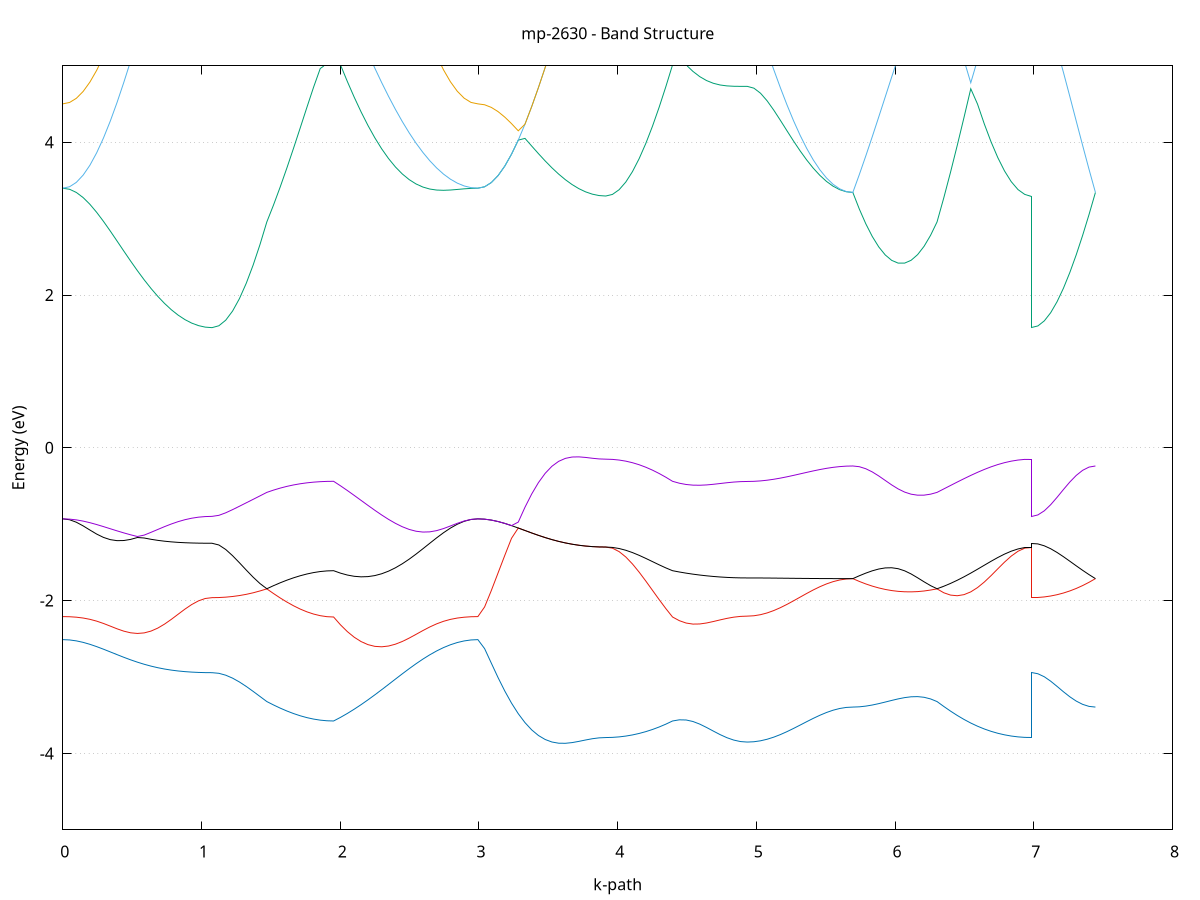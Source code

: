 set title 'mp-2630 - Band Structure'
set xlabel 'k-path'
set ylabel 'Energy (eV)'
set grid y
set yrange [-5:5]
set terminal png size 800,600
set output 'mp-2630_bands_gnuplot.png'
plot '-' using 1:2 with lines notitle, '-' using 1:2 with lines notitle, '-' using 1:2 with lines notitle, '-' using 1:2 with lines notitle, '-' using 1:2 with lines notitle, '-' using 1:2 with lines notitle, '-' using 1:2 with lines notitle, '-' using 1:2 with lines notitle, '-' using 1:2 with lines notitle, '-' using 1:2 with lines notitle, '-' using 1:2 with lines notitle, '-' using 1:2 with lines notitle, '-' using 1:2 with lines notitle, '-' using 1:2 with lines notitle, '-' using 1:2 with lines notitle, '-' using 1:2 with lines notitle, '-' using 1:2 with lines notitle, '-' using 1:2 with lines notitle, '-' using 1:2 with lines notitle, '-' using 1:2 with lines notitle, '-' using 1:2 with lines notitle, '-' using 1:2 with lines notitle, '-' using 1:2 with lines notitle, '-' using 1:2 with lines notitle, '-' using 1:2 with lines notitle, '-' using 1:2 with lines notitle, '-' using 1:2 with lines notitle, '-' using 1:2 with lines notitle, '-' using 1:2 with lines notitle, '-' using 1:2 with lines notitle, '-' using 1:2 with lines notitle, '-' using 1:2 with lines notitle, '-' using 1:2 with lines notitle, '-' using 1:2 with lines notitle, '-' using 1:2 with lines notitle, '-' using 1:2 with lines notitle, '-' using 1:2 with lines notitle, '-' using 1:2 with lines notitle, '-' using 1:2 with lines notitle, '-' using 1:2 with lines notitle, '-' using 1:2 with lines notitle, '-' using 1:2 with lines notitle, '-' using 1:2 with lines notitle, '-' using 1:2 with lines notitle, '-' using 1:2 with lines notitle, '-' using 1:2 with lines notitle, '-' using 1:2 with lines notitle, '-' using 1:2 with lines notitle, '-' using 1:2 with lines notitle, '-' using 1:2 with lines notitle, '-' using 1:2 with lines notitle, '-' using 1:2 with lines notitle, '-' using 1:2 with lines notitle, '-' using 1:2 with lines notitle, '-' using 1:2 with lines notitle, '-' using 1:2 with lines notitle, '-' using 1:2 with lines notitle, '-' using 1:2 with lines notitle, '-' using 1:2 with lines notitle, '-' using 1:2 with lines notitle, '-' using 1:2 with lines notitle, '-' using 1:2 with lines notitle, '-' using 1:2 with lines notitle, '-' using 1:2 with lines notitle, '-' using 1:2 with lines notitle, '-' using 1:2 with lines notitle, '-' using 1:2 with lines notitle, '-' using 1:2 with lines notitle, '-' using 1:2 with lines notitle, '-' using 1:2 with lines notitle, '-' using 1:2 with lines notitle, '-' using 1:2 with lines notitle, '-' using 1:2 with lines notitle, '-' using 1:2 with lines notitle, '-' using 1:2 with lines notitle, '-' using 1:2 with lines notitle, '-' using 1:2 with lines notitle, '-' using 1:2 with lines notitle, '-' using 1:2 with lines notitle, '-' using 1:2 with lines notitle, '-' using 1:2 with lines notitle, '-' using 1:2 with lines notitle, '-' using 1:2 with lines notitle, '-' using 1:2 with lines notitle, '-' using 1:2 with lines notitle, '-' using 1:2 with lines notitle, '-' using 1:2 with lines notitle, '-' using 1:2 with lines notitle, '-' using 1:2 with lines notitle, '-' using 1:2 with lines notitle, '-' using 1:2 with lines notitle, '-' using 1:2 with lines notitle, '-' using 1:2 with lines notitle, '-' using 1:2 with lines notitle, '-' using 1:2 with lines notitle, '-' using 1:2 with lines notitle
0.000000 -33.344441
0.048903 -33.344341
0.097805 -33.343941
0.146708 -33.343341
0.195610 -33.342541
0.244513 -33.341541
0.293415 -33.340441
0.342318 -33.339041
0.391221 -33.337641
0.440123 -33.336041
0.489026 -33.334441
0.537928 -33.332841
0.586831 -33.331241
0.635733 -33.329641
0.684636 -33.328041
0.733539 -33.326641
0.782441 -33.325341
0.831344 -33.324241
0.880246 -33.323241
0.929149 -33.322441
0.978051 -33.321941
1.026954 -33.321541
1.075857 -33.321441
1.075857 -33.321441
1.125236 -33.321541
1.174614 -33.321741
1.223993 -33.321941
1.273372 -33.322341
1.322751 -33.322841
1.372130 -33.323341
1.421509 -33.324041
1.470888 -33.324741
1.470888 -33.324741
1.519030 -33.325241
1.567172 -33.325841
1.615313 -33.326441
1.663455 -33.327141
1.711596 -33.327641
1.759738 -33.328141
1.807879 -33.328641
1.856021 -33.328941
1.904163 -33.329141
1.952304 -33.329241
1.952304 -33.329241
2.001832 -33.328941
2.051359 -33.328841
2.100886 -33.328841
2.150414 -33.329041
2.199941 -33.329441
2.249468 -33.330041
2.298996 -33.330741
2.348523 -33.331641
2.398051 -33.332741
2.447578 -33.333941
2.497105 -33.335241
2.546633 -33.336541
2.596160 -33.337841
2.645688 -33.339241
2.695215 -33.340441
2.744742 -33.341541
2.794270 -33.342541
2.843797 -33.343341
2.893325 -33.343941
2.942852 -33.344341
2.992379 -33.344441
2.992379 -33.344441
3.040903 -33.344341
3.089427 -33.344141
3.137951 -33.343741
3.186474 -33.343141
3.234998 -33.342541
3.283522 -33.341741
3.332046 -33.340941
3.380570 -33.340041
3.429093 -33.339041
3.477617 -33.338141
3.526141 -33.337141
3.574665 -33.336241
3.623189 -33.335341
3.671712 -33.334641
3.720236 -33.333941
3.768760 -33.333441
3.817284 -33.333041
3.865807 -33.332841
3.914331 -33.332741
3.914331 -33.332741
3.962473 -33.332641
4.010614 -33.332541
4.058756 -33.332241
4.106898 -33.331841
4.155039 -33.331441
4.203181 -33.330941
4.251322 -33.330441
4.299464 -33.330041
4.347605 -33.329541
4.395747 -33.329241
4.395747 -33.329241
4.444747 -33.329041
4.493747 -33.329041
4.542748 -33.329041
4.591748 -33.329141
4.640748 -33.329241
4.689748 -33.329341
4.738749 -33.329541
4.787749 -33.329641
4.836749 -33.329741
4.885749 -33.329741
4.934750 -33.329741
4.934750 -33.329741
4.982296 -33.329641
5.029843 -33.329441
5.077389 -33.329041
5.124936 -33.328541
5.172483 -33.327941
5.220029 -33.327241
5.267576 -33.326441
5.315122 -33.325641
5.362669 -33.324841
5.410216 -33.324041
5.457762 -33.323341
5.505309 -33.322641
5.552855 -33.322141
5.600402 -33.321741
5.647949 -33.321541
5.695495 -33.321441
5.695495 -33.321441
5.742194 -33.321541
5.788892 -33.321541
5.835591 -33.321741
5.882290 -33.321941
5.928988 -33.322141
5.975687 -33.322341
6.022386 -33.322641
6.069084 -33.322941
6.115783 -33.323241
6.162482 -33.323541
6.209180 -33.323941
6.255879 -33.324241
6.302578 -33.324741
6.302578 -33.324741
6.351208 -33.325441
6.399838 -33.326241
6.448469 -33.327041
6.497099 -33.327841
6.545729 -33.328641
6.594360 -33.329341
6.642990 -33.330141
6.691620 -33.330741
6.740251 -33.331341
6.788881 -33.331841
6.837511 -33.332241
6.886141 -33.332541
6.934772 -33.332641
6.983402 -33.332741
6.983402 -33.321441
7.029500 -33.321441
7.075597 -33.321441
7.121695 -33.321441
7.167793 -33.321441
7.213890 -33.321441
7.259988 -33.321441
7.306085 -33.321441
7.352183 -33.321441
7.398281 -33.321441
7.444378 -33.321441
e
0.000000 -15.402441
0.048903 -15.405241
0.097805 -15.413641
0.146708 -15.426941
0.195610 -15.444141
0.244513 -15.464441
0.293415 -15.486341
0.342318 -15.508741
0.391221 -15.530741
0.440123 -15.551141
0.489026 -15.569441
0.537928 -15.585041
0.586831 -15.597541
0.635733 -15.607041
0.684636 -15.613541
0.733539 -15.617241
0.782441 -15.618741
0.831344 -15.618541
0.880246 -15.617241
0.929149 -15.615441
0.978051 -15.613641
1.026954 -15.612341
1.075857 -15.611941
1.075857 -15.611941
1.125236 -15.611041
1.174614 -15.608541
1.223993 -15.604441
1.273372 -15.598841
1.322751 -15.591741
1.372130 -15.583341
1.421509 -15.573941
1.470888 -15.571841
1.470888 -15.571841
1.519030 -15.582541
1.567172 -15.595741
1.615313 -15.608641
1.663455 -15.620941
1.711596 -15.632141
1.759738 -15.641741
1.807879 -15.649541
1.856021 -15.655341
1.904163 -15.658841
1.952304 -15.660041
1.952304 -15.660041
2.001832 -15.684441
2.051359 -15.704941
2.100886 -15.720841
2.150414 -15.731541
2.199941 -15.736541
2.249468 -15.735741
2.298996 -15.729141
2.348523 -15.716741
2.398051 -15.698941
2.447578 -15.676141
2.497105 -15.649241
2.546633 -15.619041
2.596160 -15.586541
2.645688 -15.552941
2.695215 -15.519541
2.744742 -15.487941
2.794270 -15.459541
2.843797 -15.435641
2.893325 -15.417541
2.942852 -15.406241
2.992379 -15.402441
2.992379 -15.402441
3.040903 -15.402741
3.089427 -15.403641
3.137951 -15.405141
3.186474 -15.407241
3.234998 -15.409841
3.283522 -15.412841
3.332046 -15.416141
3.380570 -15.419741
3.429093 -15.423441
3.477617 -15.427241
3.526141 -15.430941
3.574665 -15.438441
3.623189 -15.450741
3.671712 -15.461241
3.720236 -15.469941
3.768760 -15.476741
3.817284 -15.481641
3.865807 -15.484541
3.914331 -15.485541
3.914331 -15.485541
3.962473 -15.484841
4.010614 -15.482841
4.058756 -15.479441
4.106898 -15.496241
4.155039 -15.520341
4.203181 -15.547441
4.251322 -15.576041
4.299464 -15.605141
4.347605 -15.633541
4.395747 -15.660041
4.395747 -15.660041
4.444747 -15.673541
4.493747 -15.687341
4.542748 -15.701041
4.591748 -15.714141
4.640748 -15.726441
4.689748 -15.737441
4.738749 -15.746941
4.787749 -15.754541
4.836749 -15.760141
4.885749 -15.763641
4.934750 -15.764741
4.934750 -15.764741
4.982296 -15.763241
5.029843 -15.758541
5.077389 -15.750841
5.124936 -15.740441
5.172483 -15.727441
5.220029 -15.712441
5.267576 -15.695741
5.315122 -15.677841
5.362669 -15.659441
5.410216 -15.641141
5.457762 -15.623641
5.505309 -15.607741
5.552855 -15.594241
5.600402 -15.583841
5.647949 -15.577241
5.695495 -15.575041
5.695495 -15.575041
5.742194 -15.579141
5.788892 -15.582641
5.835591 -15.585441
5.882290 -15.587341
5.928988 -15.588441
5.975687 -15.588641
6.022386 -15.587841
6.069084 -15.586141
6.115783 -15.583441
6.162482 -15.579741
6.209180 -15.575241
6.255879 -15.570841
6.302578 -15.571841
6.302578 -15.571841
6.351208 -15.572441
6.399838 -15.570441
6.448469 -15.565641
6.497099 -15.558041
6.545729 -15.547841
6.594360 -15.535441
6.642990 -15.521341
6.691620 -15.506441
6.740251 -15.491541
6.788881 -15.477541
6.837511 -15.479341
6.886141 -15.482741
6.934772 -15.484841
6.983402 -15.485541
6.983402 -15.611941
7.029500 -15.611441
7.075597 -15.610141
7.121695 -15.607941
7.167793 -15.604941
7.213890 -15.601141
7.259988 -15.596741
7.306085 -15.591841
7.352183 -15.586441
7.398281 -15.580841
7.444378 -15.575041
e
0.000000 -15.402441
0.048903 -15.403141
0.097805 -15.405141
0.146708 -15.408541
0.195610 -15.413241
0.244513 -15.419041
0.293415 -15.425841
0.342318 -15.433641
0.391221 -15.442141
0.440123 -15.451141
0.489026 -15.460641
0.537928 -15.470241
0.586831 -15.479841
0.635733 -15.489341
0.684636 -15.498341
0.733539 -15.506741
0.782441 -15.514541
0.831344 -15.521341
0.880246 -15.527041
0.929149 -15.531741
0.978051 -15.535041
1.026954 -15.537141
1.075857 -15.537741
1.075857 -15.537741
1.125236 -15.538841
1.174614 -15.541841
1.223993 -15.546541
1.273372 -15.552341
1.322751 -15.558441
1.372130 -15.564241
1.421509 -15.568941
1.470888 -15.563541
1.470888 -15.563541
1.519030 -15.546241
1.567172 -15.525641
1.615313 -15.504741
1.663455 -15.484541
1.711596 -15.465741
1.759738 -15.449041
1.807879 -15.435341
1.856021 -15.425041
1.904163 -15.425941
1.952304 -15.426341
1.952304 -15.426341
2.001832 -15.415841
2.051359 -15.407441
2.100886 -15.403341
2.150414 -15.399641
2.199941 -15.396641
2.249468 -15.394141
2.298996 -15.392341
2.348523 -15.391241
2.398051 -15.390641
2.447578 -15.390741
2.497105 -15.391241
2.546633 -15.392241
2.596160 -15.393441
2.645688 -15.394941
2.695215 -15.396541
2.744742 -15.398041
2.794270 -15.399541
2.843797 -15.400741
2.893325 -15.401641
2.942852 -15.402241
2.992379 -15.402441
2.992379 -15.402441
3.040903 -15.402741
3.089427 -15.403641
3.137951 -15.405141
3.186474 -15.407241
3.234998 -15.409841
3.283522 -15.412841
3.332046 -15.416141
3.380570 -15.419741
3.429093 -15.423441
3.477617 -15.427241
3.526141 -15.430941
3.574665 -15.434541
3.623189 -15.437841
3.671712 -15.440841
3.720236 -15.443441
3.768760 -15.445541
3.817284 -15.447041
3.865807 -15.447941
3.914331 -15.448241
3.914331 -15.448241
3.962473 -15.451441
4.010614 -15.460941
4.058756 -15.476041
4.106898 -15.474841
4.155039 -15.469041
4.203181 -15.462141
4.251322 -15.454341
4.299464 -15.445641
4.347605 -15.436241
4.395747 -15.426341
4.395747 -15.426341
4.444747 -15.419941
4.493747 -15.411541
4.542748 -15.408541
4.591748 -15.405841
4.640748 -15.403241
4.689748 -15.400941
4.738749 -15.398841
4.787749 -15.397141
4.836749 -15.395941
4.885749 -15.395141
4.934750 -15.394841
4.934750 -15.394841
4.982296 -15.396641
5.029843 -15.401941
5.077389 -15.410441
5.124936 -15.421941
5.172483 -15.435841
5.220029 -15.451541
5.267576 -15.468641
5.315122 -15.486241
5.362669 -15.503741
5.410216 -15.520441
5.457762 -15.535841
5.505309 -15.549241
5.552855 -15.560241
5.600402 -15.568341
5.647949 -15.573341
5.695495 -15.575041
5.695495 -15.575041
5.742194 -15.571041
5.788892 -15.568241
5.835591 -15.566641
5.882290 -15.565841
5.928988 -15.565841
5.975687 -15.566241
6.022386 -15.566941
6.069084 -15.567741
6.115783 -15.568541
6.162482 -15.569241
6.209180 -15.570041
6.255879 -15.569841
6.302578 -15.563541
6.302578 -15.563541
6.351208 -15.552641
6.399838 -15.541341
6.448469 -15.529741
6.497099 -15.518141
6.545729 -15.506841
6.594360 -15.495941
6.642990 -15.485741
6.691620 -15.476441
6.740251 -15.468841
6.788881 -15.474641
6.837511 -15.465541
6.886141 -15.456141
6.934772 -15.450241
6.983402 -15.448241
6.983402 -15.537741
7.029500 -15.538241
7.075597 -15.539641
7.121695 -15.541841
7.167793 -15.544941
7.213890 -15.548741
7.259988 -15.553141
7.306085 -15.558141
7.352183 -15.563541
7.398281 -15.569241
7.444378 -15.575041
e
0.000000 -15.286941
0.048903 -15.287241
0.097805 -15.288141
0.146708 -15.289641
0.195610 -15.291641
0.244513 -15.294141
0.293415 -15.297141
0.342318 -15.300441
0.391221 -15.304241
0.440123 -15.308241
0.489026 -15.312341
0.537928 -15.316641
0.586831 -15.321041
0.635733 -15.325241
0.684636 -15.329341
0.733539 -15.333241
0.782441 -15.336741
0.831344 -15.339941
0.880246 -15.342641
0.929149 -15.344741
0.978051 -15.346341
1.026954 -15.347241
1.075857 -15.347541
1.075857 -15.347541
1.125236 -15.348241
1.174614 -15.350441
1.223993 -15.353841
1.273372 -15.358641
1.322751 -15.364641
1.372130 -15.371741
1.421509 -15.379641
1.470888 -15.388441
1.470888 -15.388441
1.519030 -15.394541
1.567172 -15.400541
1.615313 -15.406041
1.663455 -15.411041
1.711596 -15.415541
1.759738 -15.419341
1.807879 -15.422341
1.856021 -15.424541
1.904163 -15.418741
1.952304 -15.416641
1.952304 -15.416641
2.001832 -15.411841
2.051359 -15.404941
2.100886 -15.394041
2.150414 -15.383241
2.199941 -15.372641
2.249468 -15.362441
2.298996 -15.352641
2.348523 -15.343341
2.398051 -15.334741
2.447578 -15.326841
2.497105 -15.319641
2.546633 -15.313241
2.596160 -15.307541
2.645688 -15.302541
2.695215 -15.298341
2.744742 -15.294741
2.794270 -15.291941
2.843797 -15.289741
2.893325 -15.288241
2.942852 -15.287241
2.992379 -15.286941
2.992379 -15.286941
3.040903 -15.288741
3.089427 -15.294141
3.137951 -15.302641
3.186474 -15.314041
3.234998 -15.327741
3.283522 -15.343141
3.332046 -15.359541
3.380570 -15.376441
3.429093 -15.393241
3.477617 -15.409441
3.526141 -15.424541
3.574665 -15.434541
3.623189 -15.437841
3.671712 -15.440841
3.720236 -15.443441
3.768760 -15.445541
3.817284 -15.447041
3.865807 -15.447941
3.914331 -15.448241
3.914331 -15.448241
3.962473 -15.447841
4.010614 -15.446641
4.058756 -15.444641
4.106898 -15.441941
4.155039 -15.438641
4.203181 -15.434841
4.251322 -15.430541
4.299464 -15.426041
4.347605 -15.421341
4.395747 -15.416641
4.395747 -15.416641
4.444747 -15.414041
4.493747 -15.411341
4.542748 -15.401641
4.591748 -15.391141
4.640748 -15.380341
4.689748 -15.370041
4.738749 -15.360841
4.787749 -15.353041
4.836749 -15.347241
4.885749 -15.343641
4.934750 -15.342441
4.934750 -15.342441
4.982296 -15.342441
5.029843 -15.342441
5.077389 -15.342641
5.124936 -15.342841
5.172483 -15.343141
5.220029 -15.343741
5.267576 -15.344541
5.315122 -15.345741
5.362669 -15.347241
5.410216 -15.349041
5.457762 -15.351141
5.505309 -15.353441
5.552855 -15.355741
5.600402 -15.357741
5.647949 -15.359041
5.695495 -15.359541
5.695495 -15.359541
5.742194 -15.359141
5.788892 -15.358241
5.835591 -15.357141
5.882290 -15.356141
5.928988 -15.355741
5.975687 -15.356241
6.022386 -15.357941
6.069084 -15.360841
6.115783 -15.365141
6.162482 -15.370341
6.209180 -15.376341
6.255879 -15.382541
6.302578 -15.388441
6.302578 -15.388441
6.351208 -15.397641
6.399838 -15.407241
6.448469 -15.416941
6.497099 -15.426741
6.545729 -15.436241
6.594360 -15.445441
6.642990 -15.454041
6.691620 -15.461841
6.740251 -15.468141
6.788881 -15.461241
6.837511 -15.455641
6.886141 -15.451541
6.934772 -15.449141
6.983402 -15.448241
6.983402 -15.347541
7.029500 -15.347841
7.075597 -15.348741
7.121695 -15.350041
7.167793 -15.351741
7.213890 -15.353541
7.259988 -15.355441
7.306085 -15.357041
7.352183 -15.358341
7.398281 -15.359241
7.444378 -15.359541
e
0.000000 -12.463941
0.048903 -12.459241
0.097805 -12.445441
0.146708 -12.423541
0.195610 -12.395341
0.244513 -12.362841
0.293415 -12.328141
0.342318 -12.293741
0.391221 -12.261941
0.440123 -12.234541
0.489026 -12.213241
0.537928 -12.198941
0.586831 -12.192141
0.635733 -12.192641
0.684636 -12.199741
0.733539 -12.212241
0.782441 -12.228541
0.831344 -12.246641
0.880246 -12.264741
0.929149 -12.281141
0.978051 -12.294041
1.026954 -12.302241
1.075857 -12.305141
1.075857 -12.305141
1.125236 -12.301641
1.174614 -12.291341
1.223993 -12.275141
1.273372 -12.254341
1.322751 -12.230741
1.372130 -12.206241
1.421509 -12.182941
1.470888 -12.162841
1.470888 -12.162841
1.519030 -12.150241
1.567172 -12.137741
1.615313 -12.125641
1.663455 -12.114441
1.711596 -12.104541
1.759738 -12.096041
1.807879 -12.089141
1.856021 -12.084241
1.904163 -12.081141
1.952304 -12.080141
1.952304 -12.080141
2.001832 -12.052541
2.051359 -12.030041
2.100886 -12.013441
2.150414 -12.003641
2.199941 -12.001241
2.249468 -12.006441
2.298996 -12.019341
2.348523 -12.039641
2.398051 -12.066741
2.447578 -12.099941
2.497105 -12.138141
2.546633 -12.180041
2.596160 -12.224341
2.645688 -12.269241
2.695215 -12.313241
2.744742 -12.354441
2.794270 -12.391141
2.843797 -12.421741
2.893325 -12.444741
2.942852 -12.459041
2.992379 -12.463941
2.992379 -12.463941
3.040903 -12.461741
3.089427 -12.455541
3.137951 -12.445641
3.186474 -12.432741
3.234998 -12.417941
3.283522 -12.402041
3.332046 -12.386141
3.380570 -12.371041
3.429093 -12.357641
3.477617 -12.346341
3.526141 -12.337441
3.574665 -12.330941
3.623189 -12.326641
3.671712 -12.324341
3.720236 -12.323341
3.768760 -12.323341
3.817284 -12.323641
3.865807 -12.324041
3.914331 -12.324241
3.914331 -12.324241
3.962473 -12.320541
4.010614 -12.309741
4.058756 -12.292241
4.106898 -12.269041
4.155039 -12.241241
4.203181 -12.210041
4.251322 -12.176941
4.299464 -12.143241
4.347605 -12.110541
4.395747 -12.080141
4.395747 -12.080141
4.444747 -12.065141
4.493747 -12.050441
4.542748 -12.036341
4.591748 -12.022941
4.640748 -12.010541
4.689748 -11.999341
4.738749 -11.989641
4.787749 -11.981841
4.836749 -11.976141
4.885749 -11.972541
4.934750 -11.971341
4.934750 -11.971341
4.982296 -11.974141
5.029843 -11.982341
5.077389 -11.995741
5.124936 -12.013741
5.172483 -12.035741
5.220029 -12.060941
5.267576 -12.088441
5.315122 -12.117241
5.362669 -12.146041
5.410216 -12.173941
5.457762 -12.199841
5.505309 -12.222641
5.552855 -12.241441
5.600402 -12.255441
5.647949 -12.264141
5.695495 -12.267041
5.695495 -12.267041
5.742194 -12.266441
5.788892 -12.264341
5.835591 -12.260941
5.882290 -12.256041
5.928988 -12.249641
5.975687 -12.241741
6.022386 -12.232541
6.069084 -12.222141
6.115783 -12.210741
6.162482 -12.198741
6.209180 -12.186441
6.255879 -12.174341
6.302578 -12.162841
6.302578 -12.162841
6.351208 -12.147741
6.399838 -12.138641
6.448469 -12.136441
6.497099 -12.141441
6.545729 -12.153241
6.594360 -12.170941
6.642990 -12.193441
6.691620 -12.218741
6.740251 -12.245141
6.788881 -12.270241
6.837511 -12.292341
6.886141 -12.309541
6.934772 -12.320441
6.983402 -12.324241
6.983402 -12.305141
7.029500 -12.304241
7.075597 -12.301541
7.121695 -12.297341
7.167793 -12.292041
7.213890 -12.286141
7.259988 -12.280241
7.306085 -12.274941
7.352183 -12.270741
7.398281 -12.267941
7.444378 -12.267041
e
0.000000 -2.510841
0.048903 -2.514941
0.097805 -2.527141
0.146708 -2.546641
0.195610 -2.572241
0.244513 -2.602541
0.293415 -2.636141
0.342318 -2.671541
0.391221 -2.707241
0.440123 -2.742241
0.489026 -2.775341
0.537928 -2.805841
0.586831 -2.833441
0.635733 -2.857541
0.684636 -2.878341
0.733539 -2.895741
0.782441 -2.909841
0.831344 -2.921041
0.880246 -2.929641
0.929149 -2.935941
0.978051 -2.940141
1.026954 -2.942641
1.075857 -2.943441
1.075857 -2.943441
1.125236 -2.951741
1.174614 -2.976341
1.223993 -3.015041
1.273372 -3.065341
1.322751 -3.124041
1.372130 -3.188141
1.421509 -3.254741
1.470888 -3.321541
1.470888 -3.321541
1.519030 -3.365841
1.567172 -3.407241
1.615313 -3.444941
1.663455 -3.478541
1.711596 -3.507641
1.759738 -3.531841
1.807879 -3.550941
1.856021 -3.564741
1.904163 -3.573041
1.952304 -3.575841
1.952304 -3.575841
2.001832 -3.528741
2.051359 -3.477241
2.100886 -3.421541
2.150414 -3.362141
2.199941 -3.299341
2.249468 -3.233741
2.298996 -3.166041
2.348523 -3.097041
2.398051 -3.027541
2.447578 -2.958541
2.497105 -2.891241
2.546633 -2.826541
2.596160 -2.765641
2.645688 -2.709441
2.695215 -2.658941
2.744742 -2.614941
2.794270 -2.578141
2.843797 -2.548941
2.893325 -2.527841
2.942852 -2.515141
2.992379 -2.510841
2.992379 -2.510841
3.040903 -2.628641
3.089427 -2.819141
3.137951 -3.008141
3.186474 -3.183841
3.234998 -3.342041
3.283522 -3.480341
3.332046 -3.597341
3.380570 -3.692541
3.429093 -3.765841
3.477617 -3.818141
3.526141 -3.850941
3.574665 -3.866641
3.623189 -3.867941
3.671712 -3.858741
3.720236 -3.842841
3.768760 -3.824641
3.817284 -3.808141
3.865807 -3.796741
3.914331 -3.792641
3.914331 -3.792641
3.962473 -3.790441
4.010614 -3.784041
4.058756 -3.773341
4.106898 -3.758341
4.155039 -3.738941
4.203181 -3.715141
4.251322 -3.686941
4.299464 -3.654341
4.347605 -3.617241
4.395747 -3.575841
4.395747 -3.575841
4.444747 -3.560641
4.493747 -3.562841
4.542748 -3.582441
4.591748 -3.616641
4.640748 -3.660441
4.689748 -3.708041
4.738749 -3.754241
4.787749 -3.794541
4.836749 -3.825641
4.885749 -3.845241
4.934750 -3.851841
4.934750 -3.851841
4.982296 -3.847641
5.029843 -3.835241
5.077389 -3.815041
5.124936 -3.787741
5.172483 -3.754341
5.220029 -3.715941
5.267576 -3.673941
5.315122 -3.629841
5.362669 -3.585141
5.410216 -3.541641
5.457762 -3.501041
5.505309 -3.464941
5.552855 -3.434941
5.600402 -3.412441
5.647949 -3.398441
5.695495 -3.393741
5.695495 -3.393741
5.742194 -3.390441
5.788892 -3.381141
5.835591 -3.366841
5.882290 -3.348641
5.928988 -3.328041
5.975687 -3.306741
6.022386 -3.286541
6.069084 -3.269841
6.115783 -3.259041
6.162482 -3.256841
6.209180 -3.265641
6.255879 -3.287041
6.302578 -3.321541
6.302578 -3.321541
6.351208 -3.385641
6.399838 -3.446641
6.448469 -3.503541
6.497099 -3.555641
6.545729 -3.602641
6.594360 -3.644141
6.642990 -3.680241
6.691620 -3.711041
6.740251 -3.736541
6.788881 -3.757041
6.837511 -3.772841
6.886141 -3.783841
6.934772 -3.790441
6.983402 -3.792641
6.983402 -2.943441
7.029500 -2.957441
7.075597 -2.996741
7.121695 -3.054741
7.167793 -3.122941
7.213890 -3.193341
7.259988 -3.259241
7.306085 -3.315441
7.352183 -3.358141
7.398281 -3.384741
7.444378 -3.393741
e
0.000000 -2.209241
0.048903 -2.211141
0.097805 -2.217141
0.146708 -2.228041
0.195610 -2.245041
0.244513 -2.268841
0.293415 -2.299241
0.342318 -2.333941
0.391221 -2.369141
0.440123 -2.400041
0.489026 -2.421541
0.537928 -2.429941
0.586831 -2.422741
0.635733 -2.399141
0.684636 -2.360041
0.733539 -2.307641
0.782441 -2.245541
0.831344 -2.178541
0.880246 -2.111941
0.929149 -2.051641
0.978051 -2.003441
1.026954 -1.972241
1.075857 -1.961441
1.075857 -1.961441
1.125236 -1.959741
1.174614 -1.954741
1.223993 -1.946141
1.273372 -1.933941
1.322751 -1.917941
1.372130 -1.897841
1.421509 -1.873541
1.470888 -1.846441
1.470888 -1.846441
1.519030 -1.907341
1.567172 -1.965241
1.615313 -2.018941
1.663455 -2.067641
1.711596 -2.110641
1.759738 -2.146941
1.807879 -2.176041
1.856021 -2.197341
1.904163 -2.210341
1.952304 -2.214641
1.952304 -2.214641
2.001832 -2.316941
2.051359 -2.405741
2.100886 -2.479341
2.150414 -2.536441
2.199941 -2.576341
2.249468 -2.598941
2.298996 -2.604641
2.348523 -2.594541
2.398051 -2.570441
2.447578 -2.534841
2.497105 -2.490741
2.546633 -2.441841
2.596160 -2.392041
2.645688 -2.345141
2.695215 -2.304141
2.744742 -2.270941
2.794270 -2.245941
2.843797 -2.228441
2.893325 -2.217341
2.942852 -2.211241
2.992379 -2.209241
2.992379 -2.209241
3.040903 -2.082941
3.089427 -1.867441
3.137951 -1.637741
3.186474 -1.407741
3.234998 -1.184141
3.283522 -1.049841
3.332046 -1.082341
3.380570 -1.114741
3.429093 -1.145841
3.477617 -1.174941
3.526141 -1.201341
3.574665 -1.224741
3.623189 -1.244841
3.671712 -1.261741
3.720236 -1.275341
3.768760 -1.285741
3.817284 -1.293141
3.865807 -1.297441
3.914331 -1.298941
3.914331 -1.298941
3.962473 -1.314141
4.010614 -1.358641
4.058756 -1.429041
4.106898 -1.520541
4.155039 -1.627541
4.203181 -1.744341
4.251322 -1.865941
4.299464 -1.987341
4.347605 -2.104741
4.395747 -2.214641
4.395747 -2.214641
4.444747 -2.262641
4.493747 -2.293741
4.542748 -2.307441
4.591748 -2.305841
4.640748 -2.293041
4.689748 -2.273841
4.738749 -2.252541
4.787749 -2.232641
4.836749 -2.216741
4.885749 -2.206641
4.934750 -2.203141
4.934750 -2.203141
4.982296 -2.198441
5.029843 -2.184341
5.077389 -2.161541
5.124936 -2.130641
5.172483 -2.093041
5.220029 -2.050041
5.267576 -2.003341
5.315122 -1.954841
5.362669 -1.906641
5.410216 -1.860441
5.457762 -1.818341
5.505309 -1.781741
5.552855 -1.752041
5.600402 -1.730141
5.647949 -1.716741
5.695495 -1.712341
5.695495 -1.712341
5.742194 -1.749041
5.788892 -1.781741
5.835591 -1.810141
5.882290 -1.834141
5.928988 -1.853641
5.975687 -1.868541
6.022386 -1.878841
6.069084 -1.884441
6.115783 -1.885541
6.162482 -1.882141
6.209180 -1.874141
6.255879 -1.861641
6.302578 -1.846441
6.302578 -1.846441
6.351208 -1.897341
6.399838 -1.927841
6.448469 -1.936241
6.497099 -1.921841
6.545729 -1.885641
6.594360 -1.829641
6.642990 -1.757441
6.691620 -1.673741
6.740251 -1.584441
6.788881 -1.496441
6.837511 -1.417241
6.886141 -1.353941
6.934772 -1.313041
6.983402 -1.298941
6.983402 -1.961441
7.029500 -1.959041
7.075597 -1.951841
7.121695 -1.939741
7.167793 -1.922741
7.213890 -1.900641
7.259988 -1.873441
7.306085 -1.840941
7.352183 -1.803141
7.398281 -1.760241
7.444378 -1.712341
e
0.000000 -0.929841
0.048903 -0.941441
0.097805 -0.974141
0.146708 -1.021941
0.195610 -1.076541
0.244513 -1.129341
0.293415 -1.172741
0.342318 -1.201941
0.391221 -1.215241
0.440123 -1.213441
0.489026 -1.198741
0.537928 -1.174041
0.586831 -1.180541
0.635733 -1.197341
0.684636 -1.211241
0.733539 -1.222341
0.782441 -1.231041
0.831344 -1.237641
0.880246 -1.242341
0.929149 -1.245641
0.978051 -1.247741
1.026954 -1.248941
1.075857 -1.249341
1.075857 -1.249341
1.125236 -1.271841
1.174614 -1.330841
1.223993 -1.412041
1.273372 -1.504441
1.322751 -1.600341
1.372130 -1.693041
1.421509 -1.776741
1.470888 -1.844741
1.470888 -1.844741
1.519030 -1.804541
1.567172 -1.767041
1.615313 -1.732641
1.663455 -1.701741
1.711596 -1.674641
1.759738 -1.651641
1.807879 -1.633141
1.856021 -1.619541
1.904163 -1.611241
1.952304 -1.608441
1.952304 -1.608441
2.001832 -1.640441
2.051359 -1.665241
2.100886 -1.681741
2.150414 -1.688841
2.199941 -1.685841
2.249468 -1.672441
2.298996 -1.648541
2.348523 -1.614341
2.398051 -1.570441
2.447578 -1.517741
2.497105 -1.457541
2.546633 -1.391341
2.596160 -1.321141
2.645688 -1.249341
2.695215 -1.178441
2.744742 -1.111341
2.794270 -1.051041
2.843797 -1.000341
2.893325 -0.961941
2.942852 -0.938041
2.992379 -0.929841
2.992379 -0.929841
3.040903 -0.933941
3.089427 -0.945941
3.137951 -0.964841
3.186474 -0.989541
3.234998 -1.018341
3.283522 -1.049841
3.332046 -1.082341
3.380570 -1.114741
3.429093 -1.145841
3.477617 -1.174941
3.526141 -1.201341
3.574665 -1.224741
3.623189 -1.244841
3.671712 -1.261741
3.720236 -1.275341
3.768760 -1.285741
3.817284 -1.293141
3.865807 -1.297441
3.914331 -1.298941
3.914331 -1.298941
3.962473 -1.303741
4.010614 -1.318041
4.058756 -1.340941
4.106898 -1.371341
4.155039 -1.407441
4.203181 -1.447541
4.251322 -1.489641
4.299464 -1.531741
4.347605 -1.571941
4.395747 -1.608441
4.395747 -1.608441
4.444747 -1.625441
4.493747 -1.640441
4.542748 -1.653741
4.591748 -1.665341
4.640748 -1.675341
4.689748 -1.683841
4.738749 -1.690841
4.787749 -1.696241
4.836749 -1.700141
4.885749 -1.702541
4.934750 -1.703341
4.934750 -1.703341
4.982296 -1.703441
5.029843 -1.703841
5.077389 -1.704541
5.124936 -1.705341
5.172483 -1.706341
5.220029 -1.707241
5.267576 -1.708241
5.315122 -1.709141
5.362669 -1.709941
5.410216 -1.710641
5.457762 -1.711141
5.505309 -1.711641
5.552855 -1.711941
5.600402 -1.712141
5.647949 -1.712241
5.695495 -1.712341
5.695495 -1.712341
5.742194 -1.674741
5.788892 -1.640241
5.835591 -1.610041
5.882290 -1.586541
5.928988 -1.572141
5.975687 -1.569941
6.022386 -1.582341
6.069084 -1.610041
6.115783 -1.651241
6.162482 -1.701341
6.209180 -1.754141
6.255879 -1.804041
6.302578 -1.844741
6.302578 -1.844741
6.351208 -1.812041
6.399838 -1.774941
6.448469 -1.733541
6.497099 -1.688441
6.545729 -1.640041
6.594360 -1.589241
6.642990 -1.537241
6.691620 -1.485641
6.740251 -1.436241
6.788881 -1.391341
6.837511 -1.353041
6.886141 -1.323741
6.934772 -1.305241
6.983402 -1.298941
6.983402 -1.249341
7.029500 -1.257841
7.075597 -1.282541
7.121695 -1.320941
7.167793 -1.369741
7.213890 -1.425341
7.259988 -1.484541
7.306085 -1.544641
7.352183 -1.603641
7.398281 -1.659841
7.444378 -1.712341
e
0.000000 -0.929841
0.048903 -0.933341
0.097805 -0.943341
0.146708 -0.959241
0.195610 -0.980041
0.244513 -1.004541
0.293415 -1.031341
0.342318 -1.059241
0.391221 -1.087041
0.440123 -1.113741
0.489026 -1.138541
0.537928 -1.160941
0.586831 -1.142341
0.635733 -1.106441
0.684636 -1.068841
0.733539 -1.031641
0.782441 -0.997041
0.831344 -0.966441
0.880246 -0.941041
0.929149 -0.921441
0.978051 -0.907741
1.026954 -0.899841
1.075857 -0.897241
1.075857 -0.897241
1.125236 -0.883741
1.174614 -0.850641
1.223993 -0.809041
1.273372 -0.764741
1.322751 -0.719741
1.372130 -0.674541
1.421509 -0.629141
1.470888 -0.583341
1.470888 -0.583341
1.519030 -0.553541
1.567172 -0.527341
1.615313 -0.504741
1.663455 -0.485841
1.711596 -0.470441
1.759738 -0.458341
1.807879 -0.449341
1.856021 -0.443041
1.904163 -0.439441
1.952304 -0.438241
1.952304 -0.438241
2.001832 -0.496941
2.051359 -0.558741
2.100886 -0.622841
2.150414 -0.688141
2.199941 -0.753441
2.249468 -0.817641
2.298996 -0.879241
2.348523 -0.936841
2.398051 -0.988641
2.447578 -1.033041
2.497105 -1.068141
2.546633 -1.091841
2.596160 -1.102741
2.645688 -1.099941
2.695215 -1.083841
2.744742 -1.056941
2.794270 -1.023241
2.843797 -0.988241
2.893325 -0.957841
2.942852 -0.937141
2.992379 -0.929841
2.992379 -0.929841
3.040903 -0.933941
3.089427 -0.945941
3.137951 -0.964841
3.186474 -0.989541
3.234998 -1.018341
3.283522 -0.972341
3.332046 -0.777441
3.380570 -0.603741
3.429093 -0.455041
3.477617 -0.333941
3.526141 -0.241441
3.574665 -0.176941
3.623189 -0.138041
3.671712 -0.120341
3.720236 -0.118341
3.768760 -0.125741
3.817284 -0.136441
3.865807 -0.145241
3.914331 -0.148541
3.914331 -0.148541
3.962473 -0.151341
4.010614 -0.159941
4.058756 -0.174341
4.106898 -0.194841
4.155039 -0.221441
4.203181 -0.254041
4.251322 -0.292341
4.299464 -0.336241
4.347605 -0.385041
4.395747 -0.438241
4.395747 -0.438241
4.444747 -0.463241
4.493747 -0.479941
4.542748 -0.488441
4.591748 -0.489841
4.640748 -0.485641
4.689748 -0.477441
4.738749 -0.467241
4.787749 -0.456941
4.836749 -0.448241
4.885749 -0.442441
4.934750 -0.440441
4.934750 -0.440441
4.982296 -0.438541
5.029843 -0.433041
5.077389 -0.423941
5.124936 -0.411641
5.172483 -0.396741
5.220029 -0.379541
5.267576 -0.360841
5.315122 -0.341241
5.362669 -0.321441
5.410216 -0.302241
5.457762 -0.284441
5.505309 -0.268641
5.552855 -0.255541
5.600402 -0.245841
5.647949 -0.239741
5.695495 -0.237741
5.695495 -0.237741
5.742194 -0.246941
5.788892 -0.273741
5.835591 -0.315341
5.882290 -0.368141
5.928988 -0.426841
5.975687 -0.485541
6.022386 -0.538041
6.069084 -0.579541
6.115783 -0.607041
6.162482 -0.619941
6.209180 -0.619341
6.255879 -0.606741
6.302578 -0.583341
6.302578 -0.583341
6.351208 -0.538041
6.399838 -0.492841
6.448469 -0.447841
6.497099 -0.403841
6.545729 -0.361241
6.594360 -0.320841
6.642990 -0.283241
6.691620 -0.249141
6.740251 -0.219341
6.788881 -0.194241
6.837511 -0.174441
6.886141 -0.160041
6.934772 -0.151441
6.983402 -0.148541
6.983402 -0.897241
7.029500 -0.878341
7.075597 -0.824941
7.121695 -0.744741
7.167793 -0.648141
7.213890 -0.545741
7.259988 -0.447241
7.306085 -0.361141
7.352183 -0.294441
7.398281 -0.252141
7.444378 -0.237741
e
0.000000 3.398659
0.048903 3.384459
0.097805 3.342659
0.146708 3.275759
0.195610 3.187459
0.244513 3.082059
0.293415 2.964159
0.342318 2.837859
0.391221 2.707059
0.440123 2.575159
0.489026 2.444959
0.537928 2.318859
0.586831 2.198959
0.635733 2.086659
0.684636 1.983359
0.733539 1.890159
0.782441 1.807859
0.831344 1.737259
0.880246 1.678759
0.929149 1.632859
0.978051 1.599859
1.026954 1.579959
1.075857 1.573359
1.075857 1.573359
1.125236 1.597959
1.174614 1.670959
1.223993 1.790359
1.273372 1.952859
1.322751 2.154659
1.372130 2.391859
1.421509 2.660459
1.470888 2.956959
1.470888 2.956959
1.519030 3.177959
1.567172 3.413859
1.615313 3.662559
1.663455 3.921559
1.711596 4.187659
1.759738 4.456459
1.807879 4.720459
1.856021 4.965359
1.904163 5.027959
1.952304 5.012459
1.952304 5.012459
2.001832 5.013159
2.051359 4.795659
2.100886 4.589959
2.150414 4.397659
2.199941 4.220159
2.249468 4.058659
2.298996 3.913759
2.348523 3.786359
2.398051 3.676659
2.447578 3.584959
2.497105 3.511059
2.546633 3.454259
2.596160 3.413659
2.645688 3.387759
2.695215 3.374459
2.744742 3.371159
2.794270 3.374859
2.843797 3.382259
2.893325 3.390359
2.942852 3.396459
2.992379 3.398659
2.992379 3.398659
3.040903 3.417259
3.089427 3.472659
3.137951 3.563659
3.186474 3.688259
3.234998 3.844059
3.283522 4.028059
3.332046 4.050859
3.380570 3.950259
3.429093 3.850959
3.477617 3.755459
3.526141 3.665759
3.574665 3.583459
3.623189 3.509859
3.671712 3.446159
3.720236 3.392959
3.768760 3.351059
3.817284 3.320759
3.865807 3.302459
3.914331 3.296359
3.914331 3.296359
3.962473 3.317159
4.010614 3.378859
4.058756 3.479359
4.106898 3.616059
4.155039 3.785659
4.203181 3.985059
4.251322 4.210859
4.299464 4.459959
4.347605 4.728659
4.395747 5.012459
4.395747 5.012459
4.444747 5.105559
4.493747 5.012659
4.542748 4.927659
4.591748 4.859359
4.640748 4.807859
4.689748 4.772159
4.738749 4.749759
4.787749 4.737959
4.836749 4.733059
4.885749 4.731759
4.934750 4.731659
4.934750 4.731659
4.982296 4.708259
5.029843 4.642159
5.077389 4.542959
5.124936 4.422059
5.172483 4.289259
5.220029 4.152459
5.267576 4.017359
5.315122 3.888459
5.362669 3.768859
5.410216 3.660959
5.457762 3.566759
5.505309 3.487759
5.552855 3.425059
5.600402 3.379659
5.647949 3.352259
5.695495 3.343059
5.695495 3.343059
5.742194 3.126059
5.788892 2.933159
5.835591 2.767059
5.882290 2.630259
5.928988 2.525159
5.975687 2.453859
6.022386 2.417759
6.069084 2.418159
6.115783 2.455259
6.162482 2.529059
6.209180 2.638359
6.255879 2.781759
6.302578 2.956959
6.302578 2.956959
6.351208 3.272459
6.399838 3.608159
6.448469 3.960559
6.497099 4.326059
6.545729 4.700559
6.594360 4.499759
6.642990 4.241459
6.691620 4.007259
6.740251 3.800559
6.788881 3.624959
6.837511 3.484059
6.886141 3.380659
6.934772 3.317559
6.983402 3.296359
6.983402 1.573359
7.029500 1.595659
7.075597 1.661559
7.121695 1.768459
7.167793 1.912459
7.213890 2.089559
7.259988 2.295759
7.306085 2.527259
7.352183 2.781059
7.398281 3.053859
7.444378 3.343059
e
0.000000 3.398659
0.048903 3.417959
0.097805 3.475359
0.146708 3.569959
0.195610 3.699859
0.244513 3.862859
0.293415 4.056259
0.342318 4.276959
0.391221 4.521359
0.440123 4.785259
0.489026 5.063259
0.537928 5.348059
0.586831 5.628059
0.635733 5.883459
0.684636 6.081159
0.733539 6.185359
0.782441 6.195359
0.831344 6.149759
0.880246 6.085159
0.929149 6.022759
0.978051 5.973059
1.026954 5.941459
1.075857 5.930759
1.075857 5.930759
1.125236 5.934859
1.174614 5.946959
1.223993 5.967059
1.273372 5.994659
1.322751 6.029359
1.372130 6.070659
1.421509 6.117659
1.470888 6.169659
1.470888 6.169659
1.519030 6.128359
1.567172 5.915759
1.615313 5.718859
1.663455 5.541059
1.711596 5.385359
1.759738 5.254259
1.807879 5.149859
1.856021 5.073959
1.904163 5.159559
1.952304 5.240159
1.952304 5.240159
2.001832 5.314459
2.051359 5.618659
2.100886 5.575259
2.150414 5.369759
2.199941 5.167359
2.249468 4.970459
2.298996 4.781059
2.348523 4.600659
2.398051 4.430259
2.447578 4.270959
2.497105 4.123559
2.546633 3.988559
2.596160 3.866659
2.645688 3.758259
2.695215 3.663659
2.744742 3.583059
2.794270 3.516959
2.843797 3.465259
2.893325 3.428259
2.942852 3.406059
2.992379 3.398659
2.992379 3.398659
3.040903 3.417259
3.089427 3.472659
3.137951 3.563659
3.186474 3.688259
3.234998 3.844059
3.283522 4.028059
3.332046 4.237159
3.380570 4.467959
3.429093 4.716659
3.477617 4.979059
3.526141 5.250159
3.574665 5.524159
3.623189 5.793659
3.671712 5.805259
3.720236 5.813359
3.768760 5.819859
3.817284 5.824959
3.865807 5.828459
3.914331 5.829659
3.914331 5.829659
3.962473 5.852959
4.010614 5.922059
4.058756 6.034859
4.106898 6.188359
4.155039 6.326759
4.203181 6.134959
4.251322 5.921159
4.299464 5.695859
4.347605 5.466959
4.395747 5.240159
4.395747 5.240159
4.444747 5.191959
4.493747 5.351059
4.542748 5.522459
4.591748 5.693759
4.640748 5.828359
4.689748 5.799559
4.738749 5.782559
4.787749 5.774859
4.836749 5.773159
4.885749 5.773959
4.934750 5.774559
4.934750 5.774559
4.982296 5.661559
5.029843 5.440459
5.077389 5.196959
5.124936 4.953159
5.172483 4.717059
5.220029 4.493059
5.267576 4.284159
5.315122 4.092659
5.362669 3.920459
5.410216 3.769159
5.457762 3.639759
5.505309 3.533259
5.552855 3.450059
5.600402 3.390559
5.647949 3.354859
5.695495 3.343059
5.695495 3.343059
5.742194 3.576659
5.788892 3.820659
5.835591 4.072859
5.882290 4.331259
5.928988 4.592859
5.975687 4.854459
6.022386 5.111559
6.069084 5.358859
6.115783 5.589459
6.162482 5.795359
6.209180 5.967459
6.255879 6.096359
6.302578 6.169659
6.302578 6.169659
6.351208 6.026059
6.399838 5.701559
6.448469 5.382959
6.497099 5.074059
6.545729 4.778459
6.594360 5.078859
6.642990 5.453559
6.691620 5.813659
6.740251 6.141559
6.788881 6.149259
6.837511 6.023559
6.886141 5.920759
6.934772 5.853159
6.983402 5.829659
6.983402 5.930759
7.029500 5.875159
7.075597 5.720259
7.121695 5.492159
7.167793 5.217059
7.213890 4.914659
7.259988 4.598459
7.306085 4.277459
7.352183 3.958259
7.398281 3.645559
7.444378 3.343059
e
0.000000 4.502759
0.048903 4.521059
0.097805 4.575559
0.146708 4.665259
0.195610 4.788259
0.244513 4.942559
0.293415 5.125259
0.342318 5.333559
0.391221 5.564159
0.440123 5.813659
0.489026 6.078159
0.537928 6.329159
0.586831 6.448859
0.635733 6.567359
0.684636 6.683059
0.733539 6.793459
0.782441 6.895459
0.831344 6.985059
0.880246 7.058059
0.929149 7.111159
0.978051 7.144059
1.026954 7.160159
1.075857 7.164659
1.075857 7.164659
1.125236 7.184359
1.174614 7.238559
1.223993 7.311959
1.273372 7.379959
1.322751 7.317859
1.372130 7.005159
1.421509 6.682059
1.470888 6.352559
1.470888 6.352559
1.519030 6.211959
1.567172 6.262759
1.615313 6.318659
1.663455 6.374359
1.711596 6.420259
1.759738 6.440559
1.807879 6.414259
1.856021 6.332559
1.904163 6.226259
1.952304 6.172659
1.952304 6.172659
2.001832 5.981759
2.051359 5.780759
2.100886 5.913859
2.150414 6.185359
2.199941 6.413759
2.249468 6.576459
2.298996 6.651159
2.348523 6.623959
2.398051 6.498859
2.447578 6.300759
2.497105 6.063559
2.546633 5.814159
2.596160 5.569659
2.645688 5.339959
2.695215 5.131359
2.744742 4.947859
2.794270 4.792659
2.843797 4.668259
2.893325 4.577259
2.942852 4.521559
2.992379 4.502759
2.992379 4.502759
3.040903 4.490959
3.089427 4.456259
3.137951 4.401159
3.186474 4.329059
3.234998 4.243959
3.283522 4.149859
3.332046 4.237159
3.380570 4.467959
3.429093 4.716659
3.477617 4.979059
3.526141 5.250159
3.574665 5.524159
3.623189 5.793659
3.671712 6.049559
3.720236 6.280959
3.768760 6.475759
3.817284 6.622459
3.865807 6.712959
3.914331 6.743359
3.914331 6.743359
3.962473 6.729159
4.010614 6.684759
4.058756 6.605259
4.106898 6.485859
4.155039 6.378059
4.203181 6.598859
4.251322 6.595559
4.299464 6.484659
4.347605 6.341159
4.395747 6.172659
4.395747 6.172659
4.444747 6.081059
4.493747 5.998059
4.542748 5.927359
4.591748 5.870659
4.640748 5.858459
4.689748 6.008159
4.738749 6.131759
4.787749 6.217459
4.836749 6.261559
4.885749 6.276059
4.934750 6.278459
4.934750 6.278459
4.982296 6.374359
5.029843 6.535059
5.077389 6.669559
5.124936 6.782459
5.172483 6.894659
5.220029 7.016859
5.267576 7.153059
5.315122 7.303959
5.362669 7.468659
5.410216 7.644359
5.457762 7.649759
5.505309 7.581059
5.552855 7.525659
5.600402 7.485159
5.647949 7.460359
5.695495 7.452059
5.695495 7.452059
5.742194 7.448659
5.788892 7.441959
5.835591 7.435959
5.882290 7.432959
5.928988 7.433359
5.975687 7.435359
6.022386 7.436259
6.069084 7.432859
6.115783 7.274459
6.162482 7.041359
6.209180 6.806459
6.255879 6.573859
6.302578 6.352559
6.302578 6.352559
6.351208 6.224759
6.399838 6.282359
6.448469 6.341459
6.497099 6.400659
6.545729 6.458459
6.594360 6.513659
6.642990 6.546359
6.691620 6.418359
6.740251 6.284259
6.788881 6.410359
6.837511 6.593659
6.886141 6.691459
6.934772 6.732659
6.983402 6.743359
6.983402 7.164659
7.029500 7.169059
7.075597 7.182259
7.121695 7.204059
7.167793 7.234259
7.213890 7.272059
7.259988 7.315859
7.306085 7.362659
7.352183 7.406759
7.398281 7.439659
7.444378 7.452059
e
0.000000 5.184459
0.048903 5.206159
0.097805 5.268159
0.146708 5.361659
0.195610 5.475459
0.244513 5.598559
0.293415 5.723659
0.342318 5.847259
0.391221 5.968859
0.440123 6.089259
0.489026 6.209259
0.537928 6.353659
0.586831 6.635559
0.635733 6.918759
0.684636 7.197759
0.733539 7.466159
0.782441 7.657859
0.831344 7.886059
0.880246 8.132759
0.929149 8.297459
0.978051 8.413359
1.026954 8.380559
1.075857 8.360959
1.075857 8.360959
1.125236 8.360559
1.174614 8.154559
1.223993 7.896359
1.273372 7.616059
1.322751 7.416659
1.372130 7.409759
1.421509 7.364359
1.470888 7.292059
1.470888 7.292059
1.519030 7.245659
1.567172 7.222159
1.615313 7.223659
1.663455 7.250359
1.711596 7.300959
1.759738 7.372459
1.807879 7.458959
1.856021 7.498759
1.904163 7.496859
1.952304 7.507259
1.952304 7.507259
2.001832 7.543159
2.051359 7.594059
2.100886 7.659559
2.150414 7.739459
2.199941 7.833359
2.249468 7.941059
2.298996 7.840959
2.348523 7.578359
2.398051 7.327559
2.447578 7.088559
2.497105 6.852059
2.546633 6.613059
2.596160 6.372859
2.645688 6.137059
2.695215 5.912859
2.744742 5.707559
2.794270 5.528559
2.843797 5.382159
2.893325 5.273659
2.942852 5.206959
2.992379 5.184459
2.992379 5.184459
3.040903 5.192259
3.089427 5.215259
3.137951 5.252959
3.186474 5.303959
3.234998 5.366159
3.283522 5.436559
3.332046 5.510959
3.380570 5.584259
3.429093 5.650759
3.477617 5.705959
3.526141 5.747359
3.574665 5.775659
3.623189 5.793659
3.671712 6.049559
3.720236 6.280959
3.768760 6.475759
3.817284 6.622459
3.865807 6.712959
3.914331 6.743359
3.914331 6.743359
3.962473 6.743959
4.010614 6.744859
4.058756 6.743659
4.106898 6.735959
4.155039 6.714759
4.203181 6.670859
4.251322 6.844559
4.299464 7.108459
4.347605 7.382259
4.395747 7.507259
4.395747 7.507259
4.444747 7.495559
4.493747 7.437859
4.542748 7.345859
4.591748 7.233559
4.640748 7.115659
4.689748 7.006259
4.738749 6.919459
4.787749 6.866959
4.836749 6.850359
4.885749 6.854359
4.934750 6.858559
4.934750 6.858559
4.982296 6.890259
5.029843 6.994459
5.077389 7.175459
5.124936 7.406059
5.172483 7.655359
5.220029 7.883759
5.267576 7.960959
5.315122 7.903759
5.362669 7.816659
5.410216 7.729459
5.457762 7.826059
5.505309 8.003959
5.552855 8.151759
5.600402 8.202659
5.647949 8.193959
5.695495 8.187859
5.695495 8.187859
5.742194 8.195059
5.788892 8.212859
5.835591 8.237259
5.882290 8.248659
5.928988 8.098159
5.975687 7.919559
6.022386 7.718759
6.069084 7.501859
6.115783 7.422659
6.162482 7.403959
6.209180 7.375859
6.255879 7.338359
6.302578 7.292059
6.302578 7.292059
6.351208 7.204259
6.399838 7.106359
6.448469 7.002459
6.497099 6.894459
6.545729 6.783059
6.594360 6.667459
6.642990 6.564859
6.691620 6.610959
6.740251 6.650859
6.788881 6.683959
6.837511 6.709959
6.886141 6.728559
6.934772 6.739659
6.983402 6.743359
6.983402 8.360959
7.029500 8.358359
7.075597 8.350559
7.121695 8.337859
7.167793 8.320659
7.213890 8.299559
7.259988 8.274759
7.306085 8.247159
7.352183 8.219259
7.398281 8.196759
7.444378 8.187859
e
0.000000 6.553959
0.048903 6.574359
0.097805 6.636559
0.146708 6.742759
0.195610 6.895159
0.244513 7.092959
0.293415 7.330959
0.342318 7.599059
0.391221 7.883159
0.440123 8.166559
0.489026 8.067259
0.537928 7.840559
0.586831 7.646159
0.635733 7.502859
0.684636 7.441359
0.733539 7.494459
0.782441 7.717259
0.831344 7.943959
0.880246 8.139359
0.929149 8.363959
0.978051 8.441059
1.026954 8.483959
1.075857 8.507659
1.075857 8.507659
1.125236 8.381059
1.174614 8.363159
1.223993 8.379959
1.273372 8.429159
1.322751 8.526659
1.372130 8.588559
1.421509 8.547459
1.470888 8.503959
1.470888 8.503959
1.519030 8.448859
1.567172 8.346159
1.615313 8.202559
1.663455 8.030559
1.711596 7.848059
1.759738 7.679859
1.807879 7.556259
1.856021 7.549759
1.904163 7.625259
1.952304 7.656259
1.952304 7.656259
2.001832 7.886159
2.051359 7.978659
2.100886 8.086659
2.150414 8.207159
2.199941 8.292859
2.249468 8.094059
2.298996 8.062259
2.348523 8.196259
2.398051 8.342459
2.447578 8.441659
2.497105 8.196259
2.546633 7.945559
2.596160 7.698059
2.645688 7.461159
2.695215 7.241159
2.744742 7.043859
2.794270 6.874459
2.843797 6.737359
2.893325 6.636459
2.942852 6.574759
2.992379 6.553959
2.992379 6.553959
3.040903 6.557559
3.089427 6.568459
3.137951 6.586359
3.186474 6.610859
3.234998 6.641659
3.283522 6.678059
3.332046 6.719359
3.380570 6.764659
3.429093 6.812859
3.477617 6.862759
3.526141 6.913159
3.574665 6.962659
3.623189 7.009659
3.671712 7.052759
3.720236 7.090459
3.768760 7.121359
3.817284 7.144359
3.865807 7.158559
3.914331 7.163359
3.914331 7.163359
3.962473 7.179759
4.010614 7.228259
4.058756 7.307959
4.106898 7.416859
4.155039 7.552359
4.203181 7.542959
4.251322 7.501959
4.299464 7.485059
4.347605 7.487759
4.395747 7.656259
4.395747 7.656259
4.444747 7.800059
4.493747 7.794259
4.542748 7.729859
4.591748 7.640259
4.640748 7.535859
4.689748 7.426659
4.738749 7.321659
4.787749 7.229259
4.836749 7.156759
4.885749 7.110359
4.934750 7.094359
4.934750 7.094359
4.982296 7.125159
5.029843 7.213159
5.077389 7.348059
5.124936 7.516559
5.172483 7.704059
5.220029 7.905559
5.267576 8.143859
5.315122 8.346659
5.362669 8.432759
5.410216 8.428459
5.457762 8.397859
5.505309 8.358459
5.552855 8.336859
5.600402 8.393459
5.647949 8.476859
5.695495 8.509959
5.695495 8.509959
5.742194 8.495159
5.788892 8.448259
5.835591 8.366159
5.882290 8.267059
5.928988 8.303959
5.975687 8.350959
6.022386 8.411059
6.069084 8.486159
6.115783 8.576259
6.162482 8.623859
6.209180 8.575059
6.255879 8.535259
6.302578 8.503959
6.302578 8.503959
6.351208 8.460259
6.399838 8.416859
6.448469 8.375059
6.497099 8.335959
6.545729 8.164359
6.594360 7.997359
6.642990 7.856859
6.691620 7.751259
6.740251 7.636559
6.788881 7.455759
6.837511 7.322159
6.886141 7.231859
6.934772 7.180159
6.983402 7.163359
6.983402 8.507659
7.029500 8.507759
7.075597 8.507859
7.121695 8.508159
7.167793 8.508459
7.213890 8.508859
7.259988 8.509159
7.306085 8.509459
7.352183 8.509759
7.398281 8.509859
7.444378 8.509959
e
0.000000 9.362259
0.048903 9.360759
0.097805 9.356459
0.146708 9.349459
0.195610 9.340159
0.244513 9.328759
0.293415 9.107659
0.342318 8.841959
0.391221 8.575359
0.440123 8.314859
0.489026 8.429759
0.537928 8.650259
0.586831 8.804459
0.635733 8.883959
0.684636 8.907459
0.733539 8.897259
0.782441 8.862059
0.831344 8.793059
0.880246 8.675259
0.929149 8.543559
0.978051 8.553059
1.026954 8.677759
1.075857 8.721359
1.075857 8.721359
1.125236 8.717259
1.174614 8.705159
1.223993 8.685359
1.273372 8.658759
1.322751 8.626159
1.372130 8.670859
1.421509 8.839059
1.470888 8.999259
1.470888 8.999259
1.519030 9.068259
1.567172 8.902759
1.615313 8.736259
1.663455 8.569959
1.711596 8.405859
1.759738 8.246759
1.807879 8.096559
1.856021 7.961959
1.904163 7.857259
1.952304 7.813459
1.952304 7.813459
2.001832 7.924659
2.051359 8.158459
2.100886 8.324759
2.150414 8.378959
2.199941 8.337759
2.249468 8.476159
2.298996 8.620559
2.348523 8.769159
2.398051 8.671359
2.447578 8.499659
2.497105 8.666659
2.546633 8.841559
2.596160 9.022259
2.645688 9.205559
2.695215 9.308459
2.744742 9.324959
2.794270 9.338359
2.843797 9.348859
2.893325 9.356259
2.942852 9.360759
2.992379 9.362259
2.992379 9.362259
3.040903 9.341759
3.089427 9.282159
3.137951 9.189159
3.186474 9.071159
3.234998 8.939259
3.283522 8.806359
3.332046 8.686059
3.380570 8.592159
3.429093 8.536959
3.477617 8.529759
3.526141 8.574459
3.574665 8.571859
3.623189 8.450359
3.671712 8.350259
3.720236 8.274059
3.768760 8.222759
3.817284 8.194259
3.865807 8.182359
3.914331 8.179459
3.914331 8.179459
3.962473 8.128159
4.010614 8.002759
4.058756 7.854059
4.106898 7.718459
4.155039 7.613659
4.203181 7.711359
4.251322 7.765959
4.299464 7.749559
4.347605 7.766859
4.395747 7.813459
4.395747 7.813459
4.444747 7.824159
4.493747 7.941559
4.542748 8.076059
4.591748 8.200159
4.640748 8.311159
4.689748 8.406559
4.738749 8.483759
4.787749 8.534659
4.836749 8.502759
4.885749 8.454959
4.934750 8.437859
4.934750 8.437859
4.982296 8.439459
5.029843 8.444059
5.077389 8.451359
5.124936 8.390359
5.172483 8.298559
5.220029 8.225459
5.267576 8.261659
5.315122 8.435659
5.362669 8.633159
5.410216 8.776659
5.457762 8.857459
5.505309 8.874159
5.552855 8.873459
5.600402 8.873559
5.647949 8.876259
5.695495 8.877959
5.695495 8.877959
5.742194 8.892959
5.788892 8.938859
5.835591 9.014959
5.882290 9.092259
5.928988 8.997259
5.975687 8.907559
6.022386 8.824559
6.069084 8.748959
6.115783 8.681859
6.162482 8.679159
6.209180 8.789559
6.255879 8.899759
6.302578 8.999259
6.302578 8.999259
6.351208 9.000959
6.399838 8.774659
6.448469 8.557159
6.497099 8.352459
6.545729 8.300659
6.594360 8.269659
6.642990 8.129559
6.691620 7.863659
6.740251 7.693859
6.788881 7.704859
6.837511 7.799559
6.886141 7.957659
6.934772 8.112659
6.983402 8.179459
6.983402 8.721359
7.029500 8.724359
7.075597 8.745859
7.121695 8.788059
7.167793 8.848659
7.213890 8.925859
7.259988 9.018259
7.306085 9.099159
7.352183 8.979359
7.398281 8.903759
7.444378 8.877959
e
0.000000 9.984759
0.048903 9.997759
0.097805 9.977559
0.146708 9.812259
0.195610 9.603359
0.244513 9.364659
0.293415 9.315959
0.342318 9.302759
0.391221 9.290359
0.440123 9.281059
0.489026 9.279159
0.537928 9.292059
0.586831 9.327559
0.635733 9.376859
0.684636 9.399559
0.733539 9.347659
0.782441 9.211059
0.831344 9.049359
0.880246 8.936359
0.929149 8.873059
0.978051 8.832859
1.026954 8.808559
1.075857 8.800159
1.075857 8.800159
1.125236 8.910359
1.174614 9.088459
1.223993 9.268759
1.273372 9.445759
1.322751 9.620259
1.372130 9.692459
1.421509 9.465259
1.470888 9.231559
1.470888 9.231559
1.519030 9.088459
1.567172 9.148459
1.615313 9.170459
1.663455 9.145259
1.711596 9.065659
1.759738 8.939559
1.807879 8.790359
1.856021 8.645259
1.904163 8.533959
1.952304 8.490559
1.952304 8.490559
2.001832 8.694559
2.051359 8.879559
2.100886 9.030959
2.150414 9.132159
2.199941 9.169159
2.249468 9.134759
2.298996 9.032359
2.348523 8.872959
2.398051 8.919859
2.447578 9.070959
2.497105 9.211359
2.546633 9.239859
2.596160 9.265859
2.645688 9.288759
2.695215 9.387459
2.744742 9.562959
2.794270 9.724959
2.843797 9.863859
2.893325 9.964259
2.942852 9.994159
2.992379 9.984759
2.992379 9.984759
3.040903 10.011759
3.089427 10.046759
3.137951 9.956959
3.186474 9.838459
3.234998 9.697259
3.283522 9.539859
3.332046 9.372259
3.380570 9.200559
3.429093 9.029959
3.477617 8.865559
3.526141 8.711459
3.574665 8.571859
3.623189 8.450359
3.671712 8.350259
3.720236 8.274059
3.768760 8.222759
3.817284 8.194259
3.865807 8.182359
3.914331 8.179459
3.914331 8.179459
3.962473 8.164559
4.010614 8.121259
4.058756 8.054759
4.106898 7.973359
4.155039 7.888859
4.203181 7.815159
4.251322 7.889759
4.299464 8.083059
4.347605 8.285659
4.395747 8.490559
4.395747 8.490559
4.444747 8.596359
4.493747 8.697659
4.542748 8.791659
4.591748 8.876459
4.640748 8.950959
4.689748 8.841159
4.738749 8.711259
4.787749 8.610259
4.836749 8.600759
4.885749 8.621159
4.934750 8.628559
4.934750 8.628559
4.982296 8.608659
5.029843 8.555059
5.077389 8.479059
5.124936 8.460859
5.172483 8.471859
5.220029 8.483559
5.267576 8.496559
5.315122 8.523759
5.362669 8.639559
5.410216 8.839959
5.457762 9.025359
5.505309 9.188159
5.552855 9.321959
5.600402 9.421659
5.647949 9.483159
5.695495 9.503959
5.695495 9.503959
5.742194 9.398459
5.788892 9.294059
5.835591 9.191559
5.882290 9.117559
5.928988 9.241159
5.975687 9.378659
6.022386 9.522859
6.069084 9.664659
6.115783 9.629159
6.162482 9.560459
6.209180 9.472959
6.255879 9.364059
6.302578 9.231559
6.302578 9.231559
6.351208 9.120259
6.399838 9.178059
6.448469 9.136459
6.497099 8.968359
6.545729 8.710859
6.594360 8.419459
6.642990 8.243659
6.691620 8.222759
6.740251 8.206759
6.788881 8.195259
6.837511 8.187559
6.886141 8.182759
6.934772 8.180259
6.983402 8.179459
6.983402 8.800159
7.029500 8.857359
7.075597 9.004059
7.121695 9.211059
7.167793 9.453359
7.213890 9.426559
7.259988 9.252659
7.306085 9.124259
7.352183 9.241959
7.398281 9.369359
7.444378 9.503959
e
0.000000 10.122059
0.048903 10.084759
0.097805 10.023959
0.146708 10.047559
0.195610 10.068559
0.244513 10.090159
0.293415 10.113659
0.342318 10.139459
0.391221 10.167359
0.440123 10.197159
0.489026 10.228359
0.537928 10.260359
0.586831 10.292559
0.635733 10.324359
0.684636 10.355059
0.733539 10.348859
0.782441 10.197259
0.831344 10.124359
0.880246 10.086859
0.929149 10.063759
0.978051 10.048159
1.026954 10.038759
1.075857 10.035559
1.075857 10.035559
1.125236 10.036259
1.174614 10.038759
1.223993 10.043259
1.273372 10.050359
1.322751 9.906459
1.372130 9.794659
1.421509 9.971059
1.470888 10.053859
1.470888 10.053859
1.519030 10.010959
1.567172 9.937459
1.615313 9.839259
1.663455 9.735859
1.711596 9.651559
1.759738 9.596659
1.807879 9.564659
1.856021 9.546559
1.904163 9.537159
1.952304 9.534159
1.952304 9.534159
2.001832 9.482959
2.051359 9.427959
2.100886 9.363559
2.150414 9.284359
2.199941 9.208859
2.249468 9.159559
2.298996 9.138159
2.348523 9.139059
2.398051 9.156159
2.447578 9.182259
2.497105 9.220159
2.546633 9.365559
2.596160 9.504659
2.645688 9.635259
2.695215 9.754859
2.744742 9.861159
2.794270 9.951859
2.843797 10.024859
2.893325 10.078359
2.942852 10.110959
2.992379 10.122059
2.992379 10.122059
3.040903 10.102959
3.089427 10.046759
3.137951 9.956959
3.186474 9.838459
3.234998 9.697259
3.283522 9.539859
3.332046 9.372259
3.380570 9.200559
3.429093 9.029959
3.477617 8.865559
3.526141 8.711459
3.574665 8.668559
3.623189 8.803559
3.671712 8.966459
3.720236 9.141859
3.768760 9.313659
3.817284 9.467259
3.865807 9.590359
3.914331 9.651859
3.914331 9.651859
3.962473 9.722359
4.010614 9.789359
4.058756 9.775759
4.106898 9.756559
4.155039 9.731759
4.203181 9.701459
4.251322 9.665859
4.299464 9.625659
4.347605 9.581459
4.395747 9.534159
4.395747 9.534159
4.444747 9.485159
4.493747 9.394659
4.542748 9.273259
4.591748 9.132759
4.640748 8.985159
4.689748 9.014459
4.738749 9.066759
4.787749 9.107659
4.836749 9.136859
4.885749 9.154559
4.934750 9.160359
4.934750 9.160359
4.982296 9.181459
5.029843 9.239259
5.077389 9.324059
5.124936 9.429159
5.172483 9.550959
5.220029 9.612859
5.267576 9.467459
5.315122 9.333359
5.362669 9.224159
5.410216 9.162159
5.457762 9.180659
5.505309 9.266659
5.552855 9.362159
5.600402 9.438959
5.647949 9.487459
5.695495 9.503959
5.695495 9.503959
5.742194 9.597059
5.788892 9.665859
5.835591 9.712459
5.882290 9.739059
5.928988 9.747959
5.975687 9.740659
6.022386 9.718559
6.069084 9.683059
6.115783 9.800559
6.162482 9.916259
6.209180 10.003859
6.255879 10.052759
6.302578 10.053859
6.302578 10.053859
6.351208 9.988159
6.399838 9.874459
6.448469 9.757559
6.497099 9.694959
6.545729 9.681959
6.594360 9.690259
6.642990 9.706059
6.691620 9.724559
6.740251 9.743459
6.788881 9.761359
6.837511 9.777159
6.886141 9.789459
6.934772 9.722759
6.983402 9.651859
6.983402 10.035559
7.029500 10.003159
7.075597 9.911159
7.121695 9.772859
7.167793 9.605459
7.213890 9.711459
7.259988 9.972059
7.306085 9.921059
7.352183 9.783159
7.398281 9.642959
7.444378 9.503959
e
0.000000 10.122059
0.048903 10.140659
0.097805 10.208559
0.146708 10.338459
0.195610 10.526259
0.244513 10.763859
0.293415 11.044459
0.342318 11.361959
0.391221 11.711159
0.440123 12.086959
0.489026 12.442659
0.537928 11.917059
0.586831 11.426859
0.635733 10.985559
0.684636 10.615659
0.733539 10.384059
0.782441 10.410759
0.831344 10.434459
0.880246 10.454759
0.929149 10.470959
0.978051 10.482859
1.026954 10.490159
1.075857 10.492559
1.075857 10.492559
1.125236 10.465759
1.174614 10.387259
1.223993 10.262559
1.273372 10.099359
1.322751 10.060059
1.372130 10.070359
1.421509 10.074059
1.470888 10.151359
1.470888 10.151359
1.519030 10.268459
1.567172 10.368859
1.615313 10.460759
1.663455 10.550159
1.711596 10.636759
1.759738 10.716959
1.807879 10.785859
1.856021 10.838859
1.904163 10.872159
1.952304 10.883559
1.952304 10.883559
2.001832 10.613259
2.051359 10.362159
2.100886 10.172559
2.150414 10.103659
2.199941 10.181659
2.249468 10.378459
2.298996 10.660059
2.348523 11.007359
2.398051 11.410859
2.447578 11.862759
2.497105 12.355259
2.546633 12.078859
2.596160 11.711359
2.645688 11.359259
2.695215 11.033759
2.744742 10.743659
2.794270 10.496559
2.843797 10.299959
2.893325 10.164959
2.942852 10.117759
2.992379 10.122059
2.992379 10.122059
3.040903 10.102959
3.089427 10.091859
3.137951 10.222459
3.186474 10.399759
3.234998 10.619059
3.283522 10.875659
3.332046 11.164459
3.380570 11.480859
3.429093 11.514659
3.477617 11.252859
3.526141 11.004159
3.574665 10.771959
3.623189 10.559159
3.671712 10.368659
3.720236 10.202459
3.768760 10.061359
3.817284 9.944659
3.865807 9.850659
3.914331 9.800059
3.914331 9.800059
3.962473 9.797459
4.010614 9.907359
4.058756 10.160659
4.106898 10.450559
4.155039 10.758859
4.203181 11.074859
4.251322 11.391259
4.299464 11.397559
4.347605 11.145159
4.395747 10.883559
4.395747 10.883559
4.444747 10.763759
4.493747 10.676859
4.542748 10.610659
4.591748 10.552359
4.640748 10.492559
4.689748 10.427459
4.738749 10.358859
4.787749 10.292559
4.836749 10.236759
4.885749 10.199459
4.934750 10.186259
4.934750 10.186259
4.982296 10.166059
5.029843 10.107259
5.077389 10.014759
5.124936 9.895859
5.172483 9.758859
5.220029 9.686559
5.267576 9.833659
5.315122 9.989159
5.362669 10.149359
5.410216 10.309759
5.457762 10.464859
5.505309 10.608159
5.552855 10.732059
5.600402 10.828659
5.647949 10.890359
5.695495 10.911559
5.695495 10.911559
5.742194 10.758159
5.788892 10.616259
5.835591 10.489759
5.882290 10.380259
5.928988 10.286959
5.975687 10.207559
6.022386 10.139659
6.069084 10.082859
6.115783 10.039959
6.162482 10.016559
6.209180 10.021159
6.255879 10.063459
6.302578 10.151359
6.302578 10.151359
6.351208 10.334259
6.399838 10.523659
6.448469 10.720059
6.497099 10.923859
6.545729 11.134759
6.594360 11.262359
6.642990 11.053259
6.691620 10.833859
6.740251 10.603959
6.788881 10.365659
6.837511 10.125559
6.886141 9.899659
6.934772 9.797359
6.983402 9.800059
6.983402 10.492559
7.029500 10.478559
7.075597 10.437359
7.121695 10.370859
7.167793 10.282059
7.213890 10.174759
7.259988 10.053059
7.306085 10.226559
7.352183 10.469759
7.398281 10.698559
7.444378 10.911559
e
0.000000 13.409459
0.048903 13.434459
0.097805 13.504759
0.146708 13.608559
0.195610 13.731659
0.244513 13.860459
0.293415 13.984359
0.342318 14.095059
0.391221 13.566759
0.440123 12.994759
0.489026 12.484459
0.537928 12.898559
0.586831 13.294259
0.635733 13.033059
0.684636 12.800659
0.733539 12.598959
0.782441 12.429459
0.831344 12.292759
0.880246 12.188059
0.929149 12.113259
0.978051 12.064559
1.026954 12.037759
1.075857 12.029259
1.075857 12.029259
1.125236 12.025259
1.174614 12.011959
1.223993 11.985559
1.273372 11.941559
1.322751 11.877459
1.372130 11.796859
1.421509 11.714559
1.470888 11.661159
1.470888 11.661159
1.519030 11.666859
1.567172 11.725259
1.615313 11.832959
1.663455 11.974659
1.711596 12.132359
1.759738 12.214959
1.807879 12.243359
1.856021 12.267959
1.904163 12.284459
1.952304 12.290259
1.952304 12.290259
2.001832 12.564859
2.051359 12.536059
2.100886 12.502159
2.150414 12.503959
2.199941 12.558659
2.249468 12.676959
2.298996 12.860259
2.348523 13.101759
2.398051 13.082659
2.447578 12.790759
2.497105 12.446159
2.546633 12.879659
2.596160 13.427459
2.645688 13.990059
2.695215 14.092959
2.744742 13.925659
2.794270 13.765759
2.843797 13.623159
2.893325 13.509359
2.942852 13.435259
2.992379 13.409459
2.992379 13.409459
3.040903 13.369459
3.089427 13.254559
3.137951 13.078159
3.186474 12.856959
3.234998 12.605959
3.283522 12.337959
3.332046 12.062259
3.380570 11.785959
3.429093 11.819759
3.477617 12.176259
3.526141 12.544859
3.574665 12.919159
3.623189 13.291159
3.671712 13.650959
3.720236 13.522959
3.768760 13.218059
3.817284 12.982659
3.865807 12.833059
3.914331 12.781559
3.914331 12.781559
3.962473 12.742559
4.010614 12.635159
4.058756 12.479059
4.106898 12.292559
4.155039 12.087059
4.203181 11.868459
4.251322 11.638659
4.299464 11.702559
4.347605 12.003659
4.395747 12.290259
4.395747 12.290259
4.444747 12.451759
4.493747 12.638159
4.542748 12.797159
4.591748 12.922459
4.640748 13.060859
4.689748 13.198559
4.738749 13.324059
4.787749 13.428759
4.836749 13.506759
4.885749 13.554659
4.934750 13.570859
4.934750 13.570859
4.982296 13.555059
5.029843 13.507859
5.077389 13.428759
5.124936 13.317859
5.172483 13.175459
5.220029 13.002859
5.267576 12.801859
5.315122 12.575659
5.362669 12.328859
5.410216 12.067959
5.457762 11.801259
5.505309 11.540059
5.552855 11.298959
5.600402 11.097759
5.647949 10.960759
5.695495 10.911559
5.695495 10.911559
5.742194 11.067359
5.788892 11.216859
5.835591 11.356659
5.882290 11.482759
5.928988 11.591359
5.975687 11.678359
6.022386 11.740459
6.069084 11.775359
6.115783 11.782759
6.162482 11.765259
6.209180 11.729959
6.255879 11.689359
6.302578 11.661159
6.302578 11.661159
6.351208 11.674759
6.399838 11.774259
6.448469 11.840259
6.497099 11.654659
6.545729 11.462359
6.594360 11.352259
6.642990 11.574959
6.691620 11.800659
6.740251 12.025759
6.788881 12.244259
6.837511 12.446859
6.886141 12.618659
6.934772 12.738059
6.983402 12.781559
6.983402 12.029259
7.029500 12.016359
7.075597 11.978059
7.121695 11.915459
7.167793 11.829859
7.213890 11.722959
7.259988 11.596259
7.306085 11.450959
7.352183 11.288059
7.398281 11.108159
7.444378 10.911559
e
0.000000 17.455159
0.048903 17.204159
0.097805 16.848359
0.146708 16.470559
0.195610 15.919859
0.244513 15.338559
0.293415 14.745759
0.342318 14.152459
0.391221 14.186659
0.440123 14.225759
0.489026 13.893259
0.537928 13.581859
0.586831 13.324159
0.635733 13.755159
0.684636 14.171159
0.733539 14.065159
0.782441 13.933259
0.831344 13.781459
0.880246 13.620159
0.929149 13.463659
0.978051 13.330359
1.026954 13.239759
1.075857 13.207459
1.075857 13.207459
1.125236 13.189559
1.174614 13.137559
1.223993 13.055459
1.273372 12.948459
1.322751 12.821659
1.372130 12.679459
1.421509 12.525359
1.470888 12.362059
1.470888 12.362059
1.519030 12.264559
1.567172 12.202959
1.615313 12.174459
1.663455 12.172559
1.711596 12.188859
1.759738 12.289459
1.807879 12.431159
1.856021 12.544259
1.904163 12.617459
1.952304 12.642859
1.952304 12.642859
2.001832 12.587759
2.051359 12.813859
2.100886 13.031259
2.150414 13.209559
2.199941 13.339359
2.249468 13.407359
2.298996 13.396659
2.348523 13.290159
2.398051 13.390959
2.447578 13.717759
2.497105 14.073259
2.546633 14.450659
2.596160 14.420759
2.645688 14.259659
2.695215 14.559159
2.744742 15.126059
2.794270 15.681559
2.843797 16.215259
2.893325 16.714759
2.942852 17.161259
2.992379 17.455159
2.992379 17.455159
3.040903 17.454259
3.089427 17.446659
3.137951 17.417659
3.186474 17.345959
3.234998 17.210659
3.283522 16.999559
3.332046 16.714959
3.380570 16.369059
3.429093 15.978759
3.477617 15.560559
3.526141 15.128859
3.574665 14.696859
3.623189 14.276659
3.671712 13.880859
3.720236 13.522959
3.768760 13.218059
3.817284 12.982659
3.865807 12.833059
3.914331 12.781559
3.914331 12.781559
3.962473 12.782159
4.010614 12.783759
4.058756 12.785359
4.106898 12.785559
4.155039 12.782359
4.203181 12.773459
4.251322 12.756359
4.299464 12.729159
4.347605 12.690959
4.395747 12.642859
4.395747 12.642859
4.444747 12.644759
4.493747 12.699859
4.542748 12.839859
4.591748 13.046459
4.640748 13.247859
4.689748 13.434759
4.738749 13.599059
4.787749 13.733859
4.836749 13.833759
4.885749 13.895159
4.934750 13.915759
4.934750 13.915759
4.982296 13.919559
5.029843 13.930559
5.077389 13.946859
5.124936 13.966459
5.172483 13.986959
5.220029 14.006359
5.267576 14.023059
5.315122 14.035659
5.362669 14.042359
5.410216 14.041459
5.457762 14.031459
5.505309 14.012559
5.552855 13.987359
5.600402 13.961359
5.647949 13.941759
5.695495 13.934459
5.695495 13.934459
5.742194 13.927059
5.788892 13.899659
5.835591 13.845459
5.882290 13.760359
5.928988 13.644059
5.975687 13.499859
6.022386 13.333859
6.069084 13.154059
6.115783 12.969459
6.162482 12.789659
6.209180 12.623759
6.255879 12.479459
6.302578 12.362059
6.302578 12.362059
6.351208 12.194159
6.399838 12.020059
6.448469 11.945059
6.497099 12.151759
6.545729 12.358059
6.594360 12.536659
6.642990 12.671559
6.691620 12.758559
6.740251 12.802859
6.788881 12.815959
6.837511 12.810259
6.886141 12.797259
6.934772 12.785959
6.983402 12.781559
6.983402 13.207459
7.029500 13.229659
7.075597 13.292159
7.121695 13.384159
7.167793 13.492659
7.213890 13.605259
7.259988 13.711759
7.306085 13.803659
7.352183 13.874459
7.398281 13.919159
7.444378 13.934459
e
0.000000 17.455159
0.048903 17.316659
0.097805 16.957159
0.146708 16.473259
0.195610 16.089259
0.244513 15.702659
0.293415 15.318659
0.342318 14.941959
0.391221 14.576459
0.440123 14.254759
0.489026 14.296759
0.537928 14.310259
0.586831 14.294359
0.635733 14.247959
0.684636 14.184659
0.733539 14.604559
0.782441 15.005059
0.831344 15.003059
0.880246 14.839959
0.929149 14.708059
0.978051 14.610859
1.026954 14.551359
1.075857 14.531259
1.075857 14.531259
1.125236 14.530659
1.174614 14.531159
1.223993 14.538759
1.273372 14.560459
1.322751 14.601959
1.372130 14.666959
1.421509 14.755859
1.470888 14.866659
1.470888 14.866659
1.519030 14.963659
1.567172 15.076159
1.615313 15.187059
1.663455 15.284259
1.711596 15.362259
1.759738 15.420659
1.807879 15.461759
1.856021 15.488659
1.904163 15.503859
1.952304 15.508759
1.952304 15.508759
2.001832 15.428859
2.051359 15.360659
2.100886 15.324759
2.150414 15.333659
2.199941 15.394259
2.249468 15.508459
2.298996 15.673759
2.348523 15.349859
2.398051 15.092159
2.447578 14.893059
2.497105 14.728259
2.546633 14.575259
2.596160 14.844059
2.645688 15.248159
2.695215 15.657559
2.744742 16.065259
2.794270 16.461559
2.843797 16.831159
2.893325 17.148159
2.942852 17.372259
2.992379 17.455159
2.992379 17.455159
3.040903 17.454259
3.089427 17.446659
3.137951 17.417659
3.186474 17.345959
3.234998 17.210659
3.283522 16.999559
3.332046 16.714959
3.380570 16.369059
3.429093 15.978759
3.477617 15.560559
3.526141 15.128859
3.574665 14.696859
3.623189 14.276659
3.671712 13.880859
3.720236 13.985559
3.768760 14.278359
3.817284 14.509859
3.865807 14.659759
3.914331 14.711759
3.914331 14.711759
3.962473 14.751359
4.010614 14.858859
4.058756 15.009659
4.106898 15.177359
4.155039 15.338359
4.203181 15.472259
4.251322 15.561259
4.299464 15.594159
4.347605 15.571559
4.395747 15.508759
4.395747 15.508759
4.444747 15.477159
4.493747 15.464759
4.542748 15.474759
4.591748 15.506259
4.640748 15.554259
4.689748 15.610059
4.738749 15.663759
4.787749 15.707659
4.836749 15.738259
4.885749 15.756059
4.934750 15.762159
4.934750 15.762159
4.982296 15.782759
5.029843 15.843959
5.077389 15.944059
5.124936 16.079959
5.172483 16.245559
5.220029 16.389859
5.267576 16.478159
5.315122 16.516759
5.362669 16.441459
5.410216 16.286659
5.457762 16.162459
5.505309 16.077859
5.552855 16.032759
5.600402 16.019159
5.647949 16.022059
5.695495 16.025559
5.695495 16.025559
5.742194 15.870559
5.788892 15.699559
5.835591 15.522059
5.882290 15.347759
5.928988 15.185759
5.975687 15.043459
6.022386 14.926659
6.069084 14.839559
6.115783 14.784159
6.162482 14.760759
6.209180 14.768259
6.255879 14.804559
6.302578 14.866659
6.302578 14.866659
6.351208 14.992459
6.399838 15.127359
6.448469 15.261059
6.497099 15.380359
6.545729 15.469459
6.594360 15.513559
6.642990 15.502359
6.691620 15.434459
6.740251 15.318359
6.788881 15.169759
6.837511 15.008859
6.886141 14.860159
6.934772 14.751959
6.983402 14.711759
6.983402 14.531259
7.029500 14.550359
7.075597 14.607259
7.121695 14.701159
7.167793 14.830359
7.213890 14.991759
7.259988 15.180459
7.306085 15.389359
7.352183 15.608459
7.398281 15.825259
7.444378 16.025559
e
0.000000 17.682559
0.048903 17.908759
0.097805 18.190859
0.146708 18.445159
0.195610 18.664559
0.244513 18.492659
0.293415 18.172759
0.342318 17.830159
0.391221 17.479359
0.440123 17.132159
0.489026 16.796759
0.537928 16.478659
0.586831 16.180259
0.635733 15.902559
0.684636 15.645259
0.733539 15.408459
0.782441 15.193659
0.831344 15.374859
0.880246 15.701459
0.929149 15.971859
0.978051 16.174359
1.026954 16.299659
1.075857 16.341959
1.075857 16.341959
1.125236 16.374159
1.174614 16.467459
1.223993 16.612659
1.273372 16.796959
1.322751 17.004759
1.372130 17.216659
1.421509 17.403759
1.470888 17.521859
1.470888 17.521859
1.519030 17.549859
1.567172 17.555459
1.615313 17.555859
1.663455 17.557459
1.711596 17.561459
1.759738 17.567659
1.807879 17.574359
1.856021 17.418059
1.904163 17.317759
1.952304 17.283359
1.952304 17.283359
2.001832 17.081459
2.051359 16.914059
2.100886 16.780459
2.150414 16.684859
2.199941 16.455159
2.249468 16.054559
2.298996 15.675659
2.348523 15.883459
2.398051 16.126759
2.447578 16.390259
2.497105 16.661759
2.546633 16.933159
2.596160 17.200159
2.645688 17.458459
2.695215 17.699659
2.744742 17.908359
2.794270 18.059859
2.843797 18.121959
2.893325 18.065959
2.942852 17.887559
2.992379 17.682559
2.992379 17.682559
3.040903 17.684359
3.089427 17.689759
3.137951 17.698559
3.186474 17.710759
3.234998 17.725959
3.283522 17.743959
3.332046 17.764459
3.380570 17.787159
3.429093 17.811559
3.477617 17.837559
3.526141 17.639359
3.574665 17.386259
3.623189 17.159959
3.671712 16.963359
3.720236 16.798859
3.768760 16.668559
3.817284 16.574259
3.865807 16.517059
3.914331 16.497959
3.914331 16.497959
3.962473 16.524459
4.010614 16.602859
4.058756 16.729659
4.106898 16.899959
4.155039 17.107259
4.203181 17.344559
4.251322 17.473459
4.299464 17.532059
4.347605 17.520859
4.395747 17.283359
4.395747 17.283359
4.444747 17.103459
4.493747 16.881559
4.542748 16.665959
4.591748 16.469259
4.640748 16.296659
4.689748 16.151159
4.738749 16.033959
4.787749 15.945059
4.836749 15.883159
4.885749 15.846459
4.934750 15.833859
4.934750 15.833859
4.982296 15.855959
5.029843 15.919659
5.077389 16.018059
5.124936 16.139859
5.172483 16.270059
5.220029 16.428959
5.267576 16.592359
5.315122 16.592059
5.362669 16.498359
5.410216 16.432559
5.457762 16.339859
5.505309 16.241359
5.552855 16.152559
5.600402 16.083559
5.647949 16.040259
5.695495 16.025559
5.695495 16.025559
5.742194 16.167259
5.788892 16.302859
5.835591 16.431559
5.882290 16.554759
5.928988 16.675059
5.975687 16.794659
6.022386 16.915259
6.069084 17.037259
6.115783 17.159259
6.162482 17.277459
6.209180 17.383659
6.255879 17.466759
6.302578 17.521859
6.302578 17.521859
6.351208 17.553159
6.399838 17.533759
6.448469 17.490959
6.497099 17.436359
6.545729 17.374759
6.594360 17.307459
6.642990 17.232059
6.691620 17.140459
6.740251 17.020159
6.788881 16.872659
6.837511 16.724659
6.886141 16.603259
6.934772 16.524959
6.983402 16.497959
6.983402 16.341959
7.029500 16.349559
7.075597 16.370559
7.121695 16.399859
7.167793 16.429159
7.213890 16.447959
7.259988 16.443959
7.306085 16.405259
7.352183 16.323259
7.398281 16.195059
7.444378 16.025559
e
0.000000 19.249959
0.048903 19.229859
0.097805 19.151259
0.146708 18.997359
0.195610 18.773159
0.244513 18.846259
0.293415 18.989059
0.342318 19.092059
0.391221 19.154759
0.440123 19.177159
0.489026 19.159859
0.537928 19.104759
0.586831 19.014759
0.635733 18.893859
0.684636 18.747359
0.733539 18.581859
0.782441 18.405059
0.831344 18.226559
0.880246 18.057159
0.929149 17.908559
0.978051 17.792059
1.026954 17.717559
1.075857 17.691959
1.075857 17.691959
1.125236 17.721859
1.174614 17.806959
1.223993 17.845059
1.273372 17.848259
1.322751 17.849659
1.372130 17.852759
1.421509 17.870859
1.470888 17.932659
1.470888 17.932659
1.519030 18.006359
1.567172 18.085759
1.615313 18.158759
1.663455 18.223259
1.711596 18.013659
1.759738 17.779359
1.807879 17.575859
1.856021 17.580359
1.904163 17.584459
1.952304 17.585859
1.952304 17.585859
2.001832 17.538359
2.051359 17.403759
2.100886 17.166859
2.150414 16.839359
2.199941 16.633159
2.249468 16.630059
2.298996 16.678359
2.348523 16.779359
2.398051 16.933259
2.447578 17.138759
2.497105 17.391059
2.546633 17.678559
2.596160 17.983159
2.645688 18.283559
2.695215 18.558559
2.744742 18.790159
2.794270 18.968359
2.843797 19.094959
2.893325 19.180559
2.942852 19.232259
2.992379 19.249959
2.992379 19.249959
3.040903 19.310859
3.089427 19.486059
3.137951 19.755159
3.186474 19.800659
3.234998 19.495659
3.283522 19.174259
3.332046 18.847859
3.380570 18.525259
3.429093 18.212959
3.477617 17.916159
3.526141 17.864659
3.574665 17.892659
3.623189 17.921559
3.671712 17.951159
3.720236 17.981059
3.768760 17.660359
3.817284 17.407159
3.865807 17.247859
3.914331 17.193359
3.914331 17.193359
3.962473 17.199959
4.010614 17.219859
4.058756 17.252259
4.106898 17.296159
4.155039 17.349759
4.203181 17.410359
4.251322 17.604559
4.299464 17.810859
4.347605 17.575159
4.395747 17.585859
4.395747 17.585859
4.444747 17.653959
4.493747 17.789159
4.542748 17.945759
4.591748 18.107059
4.640748 18.262359
4.689748 18.406159
4.738749 18.520159
4.787749 18.600759
4.836749 18.680359
4.885749 18.739759
4.934750 18.761959
4.934750 18.761959
4.982296 18.556159
5.029843 18.301659
5.077389 18.030659
5.124936 17.754159
5.172483 17.482559
5.220029 17.229159
5.267576 17.030259
5.315122 17.024759
5.362669 17.191559
5.410216 17.372059
5.457762 17.514359
5.505309 17.593159
5.552855 17.602759
5.600402 17.564459
5.647949 17.516859
5.695495 17.496059
5.695495 17.496059
5.742194 17.508159
5.788892 17.545259
5.835591 17.606359
5.882290 17.688159
5.928988 17.786759
5.975687 17.897359
6.022386 18.015759
6.069084 18.070859
6.115783 17.996759
6.162482 17.933459
6.209180 17.894359
6.255879 17.892959
6.302578 17.932659
6.302578 17.932659
6.351208 18.038159
6.399838 18.138759
6.448469 18.192759
6.497099 18.179759
6.545729 18.095859
6.594360 17.951759
6.642990 17.770559
6.691620 17.584559
6.740251 17.429959
6.788881 17.325359
6.837511 17.260859
6.886141 17.221659
6.934772 17.200159
6.983402 17.193359
6.983402 17.691959
7.029500 17.686659
7.075597 17.671259
7.121695 17.647959
7.167793 17.619359
7.213890 17.588759
7.259988 17.559159
7.306085 17.533159
7.352183 17.513059
7.398281 17.500459
7.444378 17.496059
e
0.000000 20.493959
0.048903 20.575359
0.097805 20.770159
0.146708 20.833459
0.195610 20.774459
0.244513 20.701559
0.293415 20.613559
0.342318 20.364359
0.391221 20.094959
0.440123 19.840559
0.489026 19.621159
0.537928 19.454459
0.586831 19.355659
0.635733 19.303359
0.684636 19.039059
0.733539 18.782359
0.782441 18.544159
0.831344 18.333059
0.880246 18.155659
0.929149 18.015859
0.978051 17.915559
1.026954 17.855459
1.075857 17.835359
1.075857 17.835359
1.125236 17.836859
1.174614 17.840659
1.223993 17.935059
1.273372 18.089759
1.322751 18.253759
1.372130 18.411459
1.421509 18.551559
1.470888 18.666359
1.470888 18.666359
1.519030 18.698059
1.567172 18.649859
1.615313 18.490659
1.663455 18.260359
1.711596 18.280559
1.759738 18.332159
1.807879 18.377759
1.856021 18.414859
1.904163 18.439859
1.952304 18.448659
1.952304 18.448659
2.001832 18.628059
2.051359 18.572759
2.100886 18.571359
2.150414 18.621059
2.199941 18.717859
2.249468 18.856359
2.298996 19.030659
2.348523 19.234359
2.398051 19.461059
2.447578 19.703759
2.497105 19.955059
2.546633 20.206959
2.596160 20.450859
2.645688 20.626259
2.695215 20.673959
2.744742 20.727059
2.794270 20.782059
2.843797 20.833959
2.893325 20.809159
2.942852 20.579559
2.992379 20.493959
2.992379 20.493959
3.040903 20.442159
3.089427 20.295359
3.137951 20.073859
3.186474 20.087259
3.234998 20.439059
3.283522 20.438859
3.332046 20.490159
3.380570 20.575459
3.429093 20.570959
3.477617 20.187359
3.526141 19.744559
3.574665 19.280159
3.623189 18.820059
3.671712 18.384459
3.720236 17.991959
3.768760 18.010459
3.817284 18.036859
3.865807 18.055959
3.914331 18.063159
3.914331 18.063159
3.962473 18.083759
4.010614 18.145259
4.058756 18.246759
4.106898 18.386959
4.155039 18.563859
4.203181 18.566759
4.251322 18.160559
4.299464 17.879959
4.347605 18.163559
4.395747 18.448659
4.395747 18.448659
4.444747 18.519259
4.493747 18.470159
4.542748 18.423559
4.591748 18.403259
4.640748 18.413759
4.689748 18.454459
4.738749 18.536459
4.787749 18.649359
4.836749 18.737359
4.885749 18.792859
4.934750 18.811759
4.934750 18.811759
4.982296 18.986959
5.029843 19.158459
5.077389 19.315359
5.124936 19.470659
5.172483 19.334559
5.220029 19.079959
5.267576 18.857959
5.315122 18.687559
5.362669 18.571959
5.410216 18.497459
5.457762 18.444659
5.505309 18.400959
5.552855 18.362659
5.600402 18.331759
5.647949 18.311559
5.695495 18.304659
5.695495 18.304659
5.742194 18.305159
5.788892 18.305259
5.835591 18.300959
5.882290 18.286259
5.928988 18.256159
5.975687 18.208159
6.022386 18.144359
6.069084 18.137859
6.115783 18.260059
6.162482 18.378859
6.209180 18.490459
6.255879 18.589159
6.302578 18.666359
6.302578 18.666359
6.351208 18.752359
6.399838 18.813259
6.448469 18.728959
6.497099 18.637459
6.545729 18.613959
6.594360 18.678359
6.642990 18.839259
6.691620 18.792359
6.740251 18.575259
6.788881 18.393959
6.837511 18.250559
6.886141 18.146859
6.934772 18.084159
6.983402 18.063159
6.983402 17.835359
7.029500 17.852459
7.075597 17.901359
7.121695 17.973959
7.167793 18.058559
7.213890 18.141359
7.259988 18.210059
7.306085 18.258559
7.352183 18.287159
7.398281 18.300759
7.444378 18.304659
e
0.000000 20.915859
0.048903 20.906259
0.097805 20.878059
0.146708 20.891159
0.195610 20.873359
0.244513 20.850359
0.293415 20.625259
0.342318 20.507059
0.391221 20.377159
0.440123 20.218559
0.489026 20.028659
0.537928 19.808359
0.586831 19.563559
0.635733 19.336659
0.684636 19.404259
0.733539 19.558159
0.782441 19.790459
0.831344 20.085259
0.880246 20.418659
0.929149 20.757759
0.978051 21.058859
1.026954 21.269959
1.075857 21.346259
1.075857 21.346259
1.125236 21.159959
1.174614 20.793159
1.223993 20.405059
1.273372 20.045859
1.322751 19.736559
1.372130 19.485859
1.421509 19.290959
1.470888 19.136159
1.470888 19.136159
1.519030 19.033359
1.567172 18.928859
1.615313 18.880559
1.663455 18.874559
1.711596 18.869159
1.759738 18.847959
1.807879 18.813159
1.856021 18.775659
1.904163 18.747659
1.952304 18.737359
1.952304 18.737359
2.001832 18.737059
2.051359 19.014359
2.100886 19.276059
2.150414 19.518059
2.199941 19.737959
2.249468 19.934259
2.298996 20.107059
2.348523 20.256759
2.398051 20.384859
2.447578 20.489059
2.497105 20.521659
2.546633 20.552159
2.596160 20.585859
2.645688 20.677459
2.695215 20.813759
2.744742 20.846559
2.794270 20.872159
2.843797 20.891559
2.893325 20.876959
2.942852 20.905859
2.992379 20.915859
2.992379 20.915859
3.040903 20.863359
3.089427 20.743659
3.137951 20.610759
3.186474 20.501359
3.234998 20.440559
3.283522 20.438859
3.332046 20.490159
3.380570 20.575459
3.429093 20.671659
3.477617 20.759359
3.526141 20.827959
3.574665 20.875459
3.623189 20.905159
3.671712 20.921759
3.720236 20.929759
3.768760 20.932659
3.817284 20.933159
3.865807 20.933059
3.914331 20.932859
3.914331 20.932859
3.962473 20.754159
4.010614 20.394959
4.058756 19.959459
4.106898 19.489359
4.155039 19.016559
4.203181 18.774759
4.251322 19.016459
4.299464 19.094159
4.347605 18.893359
4.395747 18.737359
4.395747 18.737359
4.444747 18.768359
4.493747 18.960859
4.542748 19.188859
4.591748 19.422859
4.640748 19.649359
4.689748 19.653759
4.738749 19.703259
4.787749 19.818959
4.836749 19.995159
4.885749 20.196359
4.934750 20.304959
4.934750 20.304959
4.982296 20.195659
5.029843 20.039759
5.077389 19.837159
5.124936 19.595859
5.172483 19.634859
5.220029 19.815359
5.267576 20.015859
5.315122 20.151159
5.362669 20.168059
5.410216 20.244059
5.457762 20.382459
5.505309 20.574359
5.552855 20.799559
5.600402 20.979659
5.647949 21.150159
5.695495 21.279459
5.695495 21.279459
5.742194 21.218959
5.788892 21.102059
5.835591 20.951059
5.882290 20.771759
5.928988 20.572059
5.975687 20.360659
6.022386 20.145859
6.069084 19.934859
6.115783 19.733859
6.162482 19.548259
6.209180 19.383059
6.255879 19.243359
6.302578 19.136159
6.302578 19.136159
6.351208 18.998459
6.399838 18.859159
6.448469 18.856359
6.497099 18.894159
6.545729 18.944359
6.594360 19.026659
6.642990 19.043059
6.691620 19.092459
6.740251 19.422359
6.788881 19.803359
6.837511 20.185159
6.886141 20.500759
6.934772 20.783859
6.983402 20.932859
6.983402 21.346259
7.029500 21.332659
7.075597 21.297059
7.121695 21.252759
7.167793 21.217559
7.213890 21.208559
7.259988 21.236259
7.306085 21.299259
7.352183 21.381259
7.398281 21.300859
7.444378 21.279459
e
0.000000 20.915859
0.048903 20.913059
0.097805 20.904759
0.146708 20.963359
0.195610 20.999259
0.244513 20.851959
0.293415 20.828259
0.342318 20.803359
0.391221 20.779059
0.440123 20.756959
0.489026 20.739059
0.537928 20.727859
0.586831 20.725959
0.635733 20.736259
0.684636 20.762459
0.733539 20.808359
0.782441 20.878059
0.831344 20.974559
0.880246 21.098459
0.929149 21.243659
0.978051 21.392559
1.026954 21.511559
1.075857 21.558359
1.075857 21.558359
1.125236 21.574859
1.174614 21.623859
1.223993 21.703259
1.273372 21.807659
1.322751 21.824359
1.372130 21.340959
1.421509 20.921559
1.470888 20.592559
1.470888 20.592559
1.519030 20.448559
1.567172 20.381559
1.615313 20.361759
1.663455 20.372059
1.711596 20.310259
1.759738 20.157459
1.807879 20.036859
1.856021 19.949759
1.904163 19.897059
1.952304 19.879459
1.952304 19.879459
2.001832 20.196059
2.051359 20.429659
2.100886 20.301759
2.150414 20.222359
2.199941 20.221059
2.249468 20.266159
2.298996 20.330259
2.348523 20.394259
2.398051 20.447859
2.447578 20.493259
2.497105 20.584159
2.546633 20.659659
2.596160 20.721859
2.645688 20.772559
2.695215 20.877659
2.744742 21.042759
2.794270 21.159559
2.843797 21.102459
2.893325 20.905159
2.942852 20.913159
2.992379 20.915859
2.992379 20.915859
3.040903 20.863359
3.089427 20.743659
3.137951 20.610759
3.186474 20.501359
3.234998 20.440559
3.283522 20.743159
3.332046 20.900759
3.380570 20.834659
3.429093 20.671659
3.477617 20.759359
3.526141 20.827959
3.574665 20.875459
3.623189 20.905159
3.671712 20.921759
3.720236 20.929759
3.768760 20.932659
3.817284 20.933159
3.865807 20.933059
3.914331 20.932859
3.914331 20.932859
3.962473 20.871559
4.010614 20.703459
4.058756 20.462659
4.106898 20.182759
4.155039 19.889659
4.203181 19.601859
4.251322 19.333059
4.299464 19.284959
4.347605 19.574859
4.395747 19.879459
4.395747 19.879459
4.444747 19.968159
4.493747 19.923959
4.542748 19.825559
4.591748 19.728959
4.640748 19.665559
4.689748 19.855759
4.738749 20.029759
4.787749 20.161859
4.836749 20.248359
4.885749 20.294059
4.934750 20.307659
4.934750 20.307659
4.982296 20.376059
5.029843 20.407959
5.077389 20.403859
5.124936 20.367259
5.172483 20.307159
5.220029 20.238959
5.267576 20.180759
5.315122 20.236859
5.362669 20.474559
5.410216 20.712859
5.457762 20.874659
5.505309 20.860859
5.552855 20.873159
5.600402 21.026659
5.647949 21.207559
5.695495 21.279459
5.695495 21.279459
5.742194 21.279259
5.788892 21.273159
5.835591 21.275059
5.882290 21.294359
5.928988 21.336259
5.975687 21.403259
6.022386 21.494959
6.069084 21.605659
6.115783 21.561659
6.162482 21.279559
6.209180 21.014559
6.255879 20.782759
6.302578 20.592559
6.302578 20.592559
6.351208 20.387559
6.399838 20.320559
6.448469 20.322459
6.497099 19.967759
6.545729 19.633759
6.594360 19.324459
6.642990 19.157659
6.691620 19.345359
6.740251 19.587359
6.788881 19.872959
6.837511 20.199959
6.886141 20.564259
6.934772 20.831959
6.983402 20.932859
6.983402 21.558359
7.029500 21.582959
7.075597 21.655959
7.121695 21.775059
7.167793 21.936659
7.213890 21.836659
7.259988 21.683859
7.306085 21.537159
7.352183 21.390859
7.398281 21.320159
7.444378 21.279459
e
0.000000 21.418859
0.048903 21.399159
0.097805 21.344659
0.146708 21.273659
0.195610 21.260859
0.244513 21.313159
0.293415 21.354359
0.342318 21.390259
0.391221 21.431259
0.440123 21.481059
0.489026 21.539959
0.537928 21.606659
0.586831 21.679359
0.635733 21.756059
0.684636 21.834659
0.733539 21.912759
0.782441 21.988359
0.831344 22.059459
0.880246 22.124759
0.929149 22.183359
0.978051 22.234459
1.026954 22.273659
1.075857 22.289559
1.075857 22.289559
1.125236 22.311559
1.174614 22.377359
1.223993 22.484659
1.273372 22.351959
1.322751 21.921359
1.372130 21.976159
1.421509 21.797959
1.470888 21.451859
1.470888 21.451859
1.519030 21.191459
1.567172 20.938759
1.615313 20.704059
1.663455 20.493359
1.711596 20.410459
1.759738 20.470259
1.807879 20.534759
1.856021 20.586959
1.904163 20.618859
1.952304 20.629259
1.952304 20.629259
2.001832 20.616259
2.051359 20.622159
2.100886 20.688959
2.150414 20.750659
2.199941 20.816059
2.249468 20.879159
2.298996 20.936459
2.348523 20.986659
2.398051 21.030059
2.447578 21.067959
2.497105 21.102459
2.546633 21.135959
2.596160 21.170859
2.645688 21.208759
2.695215 21.249159
2.744742 21.289759
2.794270 21.326859
2.843797 21.355659
2.893325 21.378159
2.942852 21.408259
2.992379 21.418859
2.992379 21.418859
3.040903 21.455559
3.089427 21.533859
3.137951 21.617459
3.186474 21.694859
3.234998 21.766459
3.283522 21.837859
3.332046 21.917959
3.380570 22.016959
3.429093 22.145459
3.477617 22.310159
3.526141 22.511759
3.574665 22.743659
3.623189 22.996059
3.671712 22.919159
3.720236 22.390359
3.768760 21.941259
3.817284 21.593159
3.865807 21.370259
3.914331 21.293059
3.914331 21.293059
3.962473 21.374059
4.010614 21.452659
4.058756 21.455059
4.106898 21.381859
4.155039 21.251559
4.203181 21.091159
4.251322 20.928859
4.299464 20.788359
4.347605 20.686059
4.395747 20.629259
4.395747 20.629259
4.444747 20.658359
4.493747 20.678959
4.542748 20.653659
4.591748 20.667859
4.640748 20.741259
4.689748 20.866559
4.738749 21.024959
4.787749 21.188759
4.836749 21.321859
4.885749 21.224259
4.934750 21.120359
4.934750 21.120359
4.982296 21.175259
5.029843 21.330559
5.077389 21.381259
5.124936 21.376959
5.172483 21.415559
5.220029 21.502659
5.267576 21.635359
5.315122 21.806959
5.362669 21.702259
5.410216 21.388959
5.457762 21.238659
5.505309 21.365059
5.552855 21.540059
5.600402 21.623459
5.647949 21.573559
5.695495 21.481859
5.695495 21.481859
5.742194 21.520259
5.788892 21.595459
5.835591 21.698059
5.882290 21.828959
5.928988 21.969759
5.975687 22.064559
6.022386 22.022259
6.069084 21.829359
6.115783 21.716059
6.162482 21.776259
6.209180 21.746459
6.255879 21.639459
6.302578 21.451859
6.302578 21.451859
6.351208 21.073859
6.399838 20.693459
6.448469 20.383959
6.497099 20.551759
6.545729 20.798059
6.594360 21.103259
6.642990 21.453259
6.691620 21.808759
6.740251 21.740359
6.788881 21.675259
6.837511 21.601859
6.886141 21.506759
6.934772 21.383159
6.983402 21.293059
6.983402 22.289559
7.029500 22.268459
7.075597 22.206859
7.121695 22.109059
7.167793 21.982359
7.213890 21.968359
7.259988 21.748859
7.306085 21.545759
7.352183 21.410959
7.398281 21.452859
7.444378 21.481859
e
0.000000 21.418859
0.048903 21.419459
0.097805 21.421559
0.146708 21.425159
0.195610 21.430559
0.244513 21.438859
0.293415 21.452459
0.342318 21.473559
0.391221 21.505459
0.440123 21.550259
0.489026 21.609159
0.537928 21.681859
0.586831 21.765959
0.635733 21.858159
0.684636 21.954159
0.733539 22.048859
0.782441 22.137559
0.831344 22.215759
0.880246 22.280159
0.929149 22.329259
0.978051 22.362959
1.026954 22.382359
1.075857 22.388659
1.075857 22.388659
1.125236 22.573859
1.174614 22.935359
1.223993 22.905459
1.273372 22.627259
1.322751 22.790059
1.372130 22.574459
1.421509 22.552359
1.470888 22.718359
1.470888 22.718359
1.519030 22.792959
1.567172 22.709959
1.615313 22.512459
1.663455 22.266259
1.711596 22.012559
1.759738 21.775159
1.807879 21.570859
1.856021 21.412959
1.904163 21.312859
1.952304 21.278559
1.952304 21.278559
2.001832 20.856859
2.051359 20.640259
2.100886 20.858559
2.150414 21.132559
2.199941 21.371359
2.249468 21.564959
2.298996 21.714959
2.348523 21.831159
2.398051 21.926159
2.447578 22.008559
2.497105 22.081559
2.546633 22.143959
2.596160 22.193159
2.645688 22.227159
2.695215 22.245559
2.744742 21.999359
2.794270 21.594059
2.843797 21.359159
2.893325 21.387659
2.942852 21.409959
2.992379 21.418859
2.992379 21.418859
3.040903 21.455559
3.089427 21.533859
3.137951 21.617459
3.186474 21.694859
3.234998 21.766459
3.283522 21.837859
3.332046 21.917959
3.380570 22.016959
3.429093 22.145459
3.477617 22.310159
3.526141 22.511759
3.574665 22.743659
3.623189 22.996059
3.671712 23.257959
3.720236 23.517759
3.768760 23.762659
3.817284 23.974859
3.865807 24.114059
3.914331 24.113259
3.914331 24.113259
3.962473 24.032859
4.010614 23.789859
4.058756 23.602359
4.106898 23.498959
4.155039 23.477659
4.203181 23.401559
4.251322 22.847759
4.299464 22.296059
4.347605 21.765159
4.395747 21.278559
4.395747 21.278559
4.444747 21.097059
4.493747 21.103959
4.542748 21.247459
4.591748 21.390259
4.640748 21.492259
4.689748 21.548359
4.738749 21.558759
4.787749 21.516759
4.836749 21.409859
4.885749 21.423059
4.934750 21.451159
4.934750 21.451159
4.982296 21.439659
5.029843 21.410459
5.077389 21.562559
5.124936 21.840359
5.172483 22.123459
5.220029 22.333659
5.267576 22.321059
5.315122 22.054459
5.362669 22.008559
5.410216 22.227659
5.457762 22.446659
5.505309 22.643659
5.552855 22.797559
5.600402 22.899059
5.647949 22.950359
5.695495 22.963259
5.695495 22.963259
5.742194 22.973459
5.788892 22.993959
5.835591 22.901759
5.882290 22.728859
5.928988 22.567159
5.975687 22.424359
6.022386 22.304659
6.069084 22.213159
6.115783 22.164259
6.162482 22.197959
6.209180 22.335359
6.255879 22.531159
6.302578 22.718359
6.302578 22.718359
6.351208 22.868059
6.399838 22.676659
6.448469 22.472559
6.497099 22.283759
6.545729 22.122859
6.594360 21.992659
6.642990 21.890159
6.691620 21.837259
6.740251 22.246559
6.788881 22.673459
6.837511 23.109959
6.886141 23.544659
6.934772 23.943259
6.983402 24.113259
6.983402 22.388659
7.029500 22.383259
7.075597 22.358959
7.121695 22.292759
7.167793 22.161459
7.213890 22.136159
7.259988 22.368159
7.306085 22.624959
7.352183 22.892659
7.398281 22.990459
7.444378 22.963259
e
0.000000 22.197759
0.048903 22.202059
0.097805 22.213359
0.146708 22.227659
0.195610 22.239859
0.244513 22.245459
0.293415 22.242759
0.342318 22.233059
0.391221 22.221259
0.440123 22.215159
0.489026 22.223159
0.537928 22.251759
0.586831 22.305259
0.635733 22.384759
0.684636 22.489659
0.733539 22.618459
0.782441 22.769259
0.831344 22.939559
0.880246 23.127459
0.929149 23.330259
0.978051 23.545659
1.026954 23.769359
1.075857 23.953059
1.075857 23.953059
1.125236 23.895459
1.174614 23.469059
1.223993 23.317559
1.273372 23.172859
1.322751 22.842959
1.372130 22.940859
1.421509 23.027259
1.470888 23.000759
1.470888 23.000759
1.519030 22.935359
1.567172 22.900659
1.615313 22.914959
1.663455 22.969359
1.711596 23.062259
1.759738 23.211159
1.807879 23.435759
1.856021 23.736859
1.904163 24.073059
1.952304 24.268959
1.952304 24.268959
2.001832 24.582159
2.051359 24.942159
2.100886 25.345759
2.150414 25.739559
2.199941 25.841659
2.249468 25.705359
2.298996 25.398059
2.348523 25.067759
2.398051 24.729759
2.447578 24.384659
2.497105 24.028559
2.546633 23.656059
2.596160 23.263459
2.645688 22.851559
2.695215 22.426359
2.744742 22.249759
2.794270 22.242859
2.843797 22.229259
2.893325 22.213959
2.942852 22.202159
2.992379 22.197759
2.992379 22.197759
3.040903 22.227559
3.089427 22.314359
3.137951 22.449859
3.186474 22.615459
3.234998 22.774659
3.283522 22.890559
3.332046 23.014159
3.380570 23.249759
3.429093 23.595859
3.477617 23.976559
3.526141 24.129259
3.574665 24.131859
3.623189 23.511259
3.671712 23.257959
3.720236 23.517759
3.768760 23.762659
3.817284 23.974859
3.865807 24.126959
3.914331 24.183959
3.914331 24.183959
3.962473 24.098459
4.010614 24.111559
4.058756 24.155659
4.106898 24.224659
4.155039 23.940559
4.203181 23.527559
4.251322 23.637559
4.299464 23.799959
4.347605 24.011059
4.395747 24.268959
4.395747 24.268959
4.444747 24.454659
4.493747 24.716459
4.542748 25.033159
4.591748 24.999859
4.640748 24.764559
4.689748 24.186159
4.738749 23.627659
4.787749 23.140259
4.836749 22.777659
4.885749 22.577259
4.934750 22.518959
4.934750 22.518959
4.982296 22.505059
5.029843 22.481259
5.077389 22.478659
5.124936 22.512259
5.172483 22.578759
5.220029 22.668659
5.267576 22.772359
5.315122 22.882559
5.362669 22.995059
5.410216 23.108159
5.457762 23.222659
5.505309 23.335959
5.552855 23.422659
5.600402 23.410259
5.647949 23.305959
5.695495 23.250959
5.695495 23.250959
5.742194 23.199659
5.788892 23.069159
5.835591 23.012459
5.882290 23.022959
5.928988 23.021059
5.975687 23.025559
6.022386 23.114859
6.069084 23.326859
6.115783 23.599859
6.162482 23.510359
6.209180 23.354459
6.255879 23.152759
6.302578 23.000759
6.302578 23.000759
6.351208 22.942959
6.399838 23.195859
6.448469 23.465659
6.497099 23.744759
6.545729 23.853359
6.594360 23.949259
6.642990 24.119159
6.691620 24.345459
6.740251 24.608059
6.788881 24.647059
6.837511 24.496759
6.886141 24.332459
6.934772 24.197059
6.983402 24.183959
6.983402 23.953059
7.029500 23.930859
7.075597 23.761159
7.121695 23.614059
7.167793 23.486459
7.213890 23.371259
7.259988 23.262359
7.306085 23.157559
7.352183 23.062159
7.398281 23.135559
7.444378 23.250959
e
0.000000 23.589059
0.048903 23.609759
0.097805 23.671459
0.146708 23.773059
0.195610 23.912359
0.244513 24.085559
0.293415 24.253559
0.342318 24.388259
0.391221 24.475659
0.440123 24.524159
0.489026 24.546059
0.537928 24.550659
0.586831 24.544659
0.635733 24.532059
0.684636 24.515259
0.733539 24.495359
0.782441 24.471959
0.831344 24.443659
0.880246 24.407959
0.929149 24.362859
0.978051 24.310359
1.026954 24.257159
1.075857 24.068959
1.075857 24.068959
1.125236 23.979459
1.174614 23.730859
1.223993 23.480759
1.273372 23.658559
1.322751 23.948059
1.372130 24.183559
1.421509 24.371559
1.470888 24.463159
1.470888 24.463159
1.519030 24.410559
1.567172 24.538859
1.615313 24.578359
1.663455 24.674759
1.711596 24.852259
1.759738 25.071259
1.807879 25.260359
1.856021 25.317959
1.904163 25.179059
1.952304 25.033259
1.952304 25.033259
2.001832 25.217759
2.051359 25.403659
2.100886 25.582159
2.150414 25.786659
2.199941 26.108559
2.249468 26.017859
2.298996 26.022759
2.348523 25.974159
2.398051 25.861659
2.447578 25.698659
2.497105 25.429759
2.546633 25.116759
2.596160 24.823759
2.645688 24.554359
2.695215 24.311759
2.744742 24.099359
2.794270 23.920259
2.843797 23.777559
2.893325 23.673559
2.942852 23.610259
2.992379 23.589059
2.992379 23.589059
3.040903 23.612159
3.089427 23.673959
3.137951 23.757459
3.186474 23.782859
3.234998 23.767659
3.283522 23.871159
3.332046 24.043459
3.380570 24.080759
3.429093 24.105859
3.477617 24.121259
3.526141 24.321759
3.574665 24.154159
3.623189 24.130859
3.671712 24.127759
3.720236 24.123759
3.768760 24.119659
3.817284 24.116259
3.865807 24.126959
3.914331 24.183959
3.914331 24.183959
3.962473 24.278859
4.010614 24.489759
4.058756 24.778559
4.106898 24.446859
4.155039 24.315359
4.203181 24.425959
4.251322 24.555059
4.299464 24.701059
4.347605 24.861459
4.395747 25.033259
4.395747 25.033259
4.444747 25.098259
4.493747 25.110359
4.542748 25.075259
4.591748 25.198759
4.640748 24.893059
4.689748 24.768059
4.738749 24.642359
4.787749 24.533859
4.836749 24.455359
4.885749 24.410759
4.934750 24.396759
4.934750 24.396759
4.982296 24.441859
5.029843 24.559859
5.077389 24.715759
5.124936 24.732859
5.172483 24.256359
5.220029 23.875459
5.267576 23.749659
5.315122 23.914859
5.362669 24.191259
5.410216 24.364359
5.457762 24.257959
5.505309 24.032459
5.552855 23.836759
5.600402 23.766059
5.647949 23.870559
5.695495 24.055659
5.695495 24.055659
5.742194 23.937859
5.788892 23.819559
5.835591 23.746859
5.882290 23.704059
5.928988 23.679959
5.975687 23.666859
6.022386 23.657459
6.069084 23.640859
6.115783 23.612059
6.162482 23.917459
6.209180 24.196259
6.255879 24.401659
6.302578 24.463159
6.302578 24.463159
6.351208 24.260659
6.399838 24.067759
6.448469 23.919559
6.497099 23.843459
6.545729 24.026859
6.594360 24.305059
6.642990 24.572659
6.691620 24.822359
6.740251 24.764859
6.788881 24.885559
6.837511 24.900059
6.886141 24.524059
6.934772 24.272959
6.983402 24.183959
6.983402 24.068959
7.029500 23.953059
7.075597 23.953659
7.121695 23.956859
7.167793 23.964359
7.213890 23.922959
7.259988 23.933659
7.306085 23.975759
7.352183 24.018459
7.398281 24.046159
7.444378 24.055659
e
0.000000 23.941359
0.048903 23.916559
0.097805 23.869059
0.146708 23.859259
0.195610 23.934659
0.244513 24.085959
0.293415 24.288959
0.342318 24.514159
0.391221 24.751559
0.440123 24.987659
0.489026 25.205159
0.537928 25.384359
0.586831 25.507259
0.635733 25.561459
0.684636 25.544859
0.733539 25.463759
0.782441 25.329359
0.831344 25.154159
0.880246 24.949959
0.929149 24.726859
0.978051 24.493259
1.026954 24.263059
1.075857 24.243059
1.075857 24.243059
1.125236 24.081459
1.174614 24.121159
1.223993 24.194059
1.273372 24.306559
1.322751 24.462559
1.372130 24.649959
1.421509 24.638159
1.470888 24.521159
1.470888 24.521159
1.519030 24.570159
1.567172 24.560859
1.615313 24.797559
1.663455 25.117359
1.711596 25.456759
1.759738 25.792259
1.807879 26.106059
1.856021 26.376359
1.904163 26.569759
1.952304 26.642359
1.952304 26.642359
2.001832 26.841059
2.051359 26.765259
2.100886 26.546659
2.150414 26.363859
2.199941 26.254059
2.249468 26.401859
2.298996 26.535159
2.348523 26.456659
2.398051 26.102959
2.447578 25.759659
2.497105 25.509359
2.546633 25.322159
2.596160 25.162659
2.645688 24.758859
2.695215 24.405659
2.744742 24.129759
2.794270 23.949659
2.843797 23.870459
2.893325 23.873859
2.942852 23.916659
2.992379 23.941359
2.992379 23.941359
3.040903 23.929559
3.089427 23.894659
3.137951 23.840459
3.186474 23.845259
3.234998 23.925359
3.283522 23.992059
3.332046 24.122759
3.380570 24.481559
3.429093 24.905859
3.477617 25.364059
3.526141 24.838959
3.574665 24.591459
3.623189 24.781259
3.671712 24.909359
3.720236 24.995459
3.768760 25.053159
3.817284 25.090359
3.865807 25.111359
3.914331 25.118159
3.914331 25.118159
3.962473 25.359559
4.010614 25.267759
4.058756 24.898759
4.106898 25.115259
4.155039 25.473259
4.203181 25.829759
4.251322 26.080859
4.299464 26.239259
4.347605 26.425659
4.395747 26.642359
4.395747 26.642359
4.444747 26.670659
4.493747 26.618459
4.542748 26.160959
4.591748 25.797459
4.640748 26.022259
4.689748 26.304159
4.738749 26.234459
4.787749 26.165159
4.836749 26.104759
4.885749 26.061059
4.934750 26.044659
4.934750 26.044659
4.982296 25.933259
5.029843 25.634059
5.077389 25.212859
5.124936 24.878859
5.172483 25.028059
5.220029 25.147059
5.267576 25.218559
5.315122 25.220859
5.362669 25.081159
5.410216 24.958159
5.457762 24.711159
5.505309 24.430759
5.552855 24.175959
5.600402 24.041359
5.647949 24.039659
5.695495 24.055659
5.695495 24.055659
5.742194 24.061459
5.788892 24.089859
5.835591 24.138959
5.882290 24.190659
5.928988 24.233659
5.975687 24.289359
6.022386 24.390559
6.069084 24.521959
6.115783 24.624659
6.162482 24.666759
6.209180 24.652959
6.255879 24.578459
6.302578 24.521159
6.302578 24.521159
6.351208 24.639159
6.399838 24.733459
6.448469 24.807159
6.497099 24.861359
6.545729 24.895259
6.594360 24.906459
6.642990 24.891459
6.691620 24.845659
6.740251 25.047159
6.788881 25.240659
6.837511 25.154259
6.886141 25.385859
6.934772 25.357259
6.983402 25.118159
6.983402 24.243059
7.029500 24.409959
7.075597 24.383659
7.121695 24.142959
7.167793 23.983759
7.213890 23.976959
7.259988 23.994359
7.306085 24.014459
7.352183 24.034459
7.398281 24.049859
7.444378 24.055659
e
0.000000 25.373159
0.048903 25.398459
0.097805 25.468659
0.146708 25.578559
0.195610 25.738459
0.244513 25.975059
0.293415 26.316959
0.342318 26.769859
0.391221 27.095659
0.440123 27.292659
0.489026 27.356859
0.537928 27.263959
0.586831 27.039259
0.635733 26.746559
0.684636 26.442959
0.733539 26.162059
0.782441 25.921859
0.831344 25.730459
0.880246 25.589159
0.929149 25.493759
0.978051 25.184959
1.026954 24.873759
1.075857 24.762259
1.075857 24.762259
1.125236 24.774859
1.174614 24.807559
1.223993 24.846459
1.273372 24.871859
1.322751 24.862659
1.372130 24.815159
1.421509 24.953159
1.470888 25.249859
1.470888 25.249859
1.519030 25.492159
1.567172 25.763559
1.615313 26.053259
1.663455 26.349859
1.711596 26.639359
1.759738 26.905859
1.807879 27.131159
1.856021 27.060059
1.904163 26.856659
1.952304 26.809159
1.952304 26.809159
2.001832 26.899059
2.051359 26.774359
2.100886 26.597459
2.150414 26.402059
2.199941 26.352759
2.249468 26.728259
2.298996 26.817459
2.348523 26.715759
2.398051 26.887259
2.447578 26.540659
2.497105 26.076059
2.546633 25.612759
2.596160 25.167859
2.645688 25.050059
2.695215 24.995059
2.744742 24.999559
2.794270 25.056959
2.843797 25.151159
2.893325 25.256559
2.942852 25.340659
2.992379 25.373159
2.992379 25.373159
3.040903 25.389959
3.089427 25.438759
3.137951 25.515359
3.186474 25.613459
3.234998 25.726059
3.283522 25.845459
3.332046 25.964259
3.380570 26.026859
3.429093 26.082859
3.477617 25.559059
3.526141 25.822459
3.574665 26.261259
3.623189 26.223459
3.671712 26.140359
3.720236 26.025259
3.768760 25.890259
3.817284 25.754659
3.865807 25.647659
3.914331 25.605359
3.914331 25.605359
3.962473 25.516459
4.010614 25.641859
4.058756 25.687959
4.106898 25.753659
4.155039 25.840059
4.203181 25.948459
4.251322 26.163559
4.299464 26.452859
4.347605 26.675059
4.395747 26.809159
4.395747 26.809159
4.444747 26.942659
4.493747 26.683359
4.542748 26.548059
4.591748 26.469659
4.640748 26.388759
4.689748 26.309459
4.738749 26.414659
4.787749 26.384059
4.836749 26.307259
4.885749 26.240659
4.934750 26.213959
4.934750 26.213959
4.982296 26.178259
5.029843 26.085259
5.077389 25.961859
5.124936 25.825459
5.172483 25.683559
5.220029 25.538059
5.267576 25.387559
5.315122 25.230459
5.362669 25.134759
5.410216 25.044559
5.457762 25.248359
5.505309 25.446059
5.552855 25.312259
5.600402 24.937459
5.647949 24.534759
5.695495 24.251959
5.695495 24.251959
5.742194 24.474659
5.788892 24.863159
5.835591 25.299959
5.882290 25.192359
5.928988 24.965159
5.975687 24.832659
6.022386 24.781759
6.069084 24.782259
6.115783 24.823659
6.162482 24.882259
6.209180 24.946959
6.255879 25.066759
6.302578 25.249859
6.302578 25.249859
6.351208 25.591759
6.399838 25.973659
6.448469 26.389759
6.497099 26.834559
6.545729 27.301959
6.594360 27.340559
6.642990 26.928159
6.691620 26.411659
6.740251 25.875859
6.788881 25.361859
6.837511 25.397059
6.886141 25.511759
6.934772 25.546959
6.983402 25.605359
6.983402 24.762259
7.029500 24.636059
7.075597 24.659359
7.121695 24.916959
7.167793 25.155959
7.213890 25.350059
7.259988 25.479959
7.306085 25.099559
7.352183 24.708259
7.398281 24.391759
7.444378 24.251959
e
0.000000 25.373159
0.048903 25.408859
0.097805 25.514659
0.146708 25.686759
0.195610 25.917559
0.244513 26.195659
0.293415 26.503659
0.342318 26.816159
0.391221 27.262659
0.440123 27.363859
0.489026 27.495359
0.537928 27.660059
0.586831 27.858559
0.635733 27.801559
0.684636 27.681159
0.733539 27.576259
0.782441 27.485659
0.831344 26.868959
0.880246 26.219159
0.929149 25.647859
0.978051 25.436359
1.026954 25.407159
1.075857 25.398259
1.075857 25.398259
1.125236 25.639059
1.174614 26.080159
1.223993 26.528859
1.273372 26.611359
1.322751 26.166059
1.372130 25.827559
1.421509 25.654559
1.470888 25.696759
1.470888 25.696759
1.519030 25.917259
1.567172 26.321859
1.615313 26.823059
1.663455 27.368359
1.711596 27.925959
1.759738 27.989059
1.807879 27.466859
1.856021 27.296859
1.904163 27.391359
1.952304 27.419759
1.952304 27.419759
2.001832 27.070259
2.051359 27.191259
2.100886 27.517559
2.150414 27.811459
2.199941 27.543259
2.249468 27.181659
2.298996 27.161359
2.348523 27.315959
2.398051 26.982759
2.447578 27.003059
2.497105 27.058959
2.546633 27.078659
2.596160 27.081059
2.645688 27.077359
2.695215 27.073359
2.744742 26.915559
2.794270 26.483859
2.843797 26.072659
2.893325 25.718459
2.942852 25.466959
2.992379 25.373159
2.992379 25.373159
3.040903 25.389959
3.089427 25.438759
3.137951 25.515359
3.186474 25.613459
3.234998 25.726059
3.283522 25.845459
3.332046 25.964259
3.380570 26.074359
3.429093 26.167759
3.477617 26.235859
3.526141 26.271159
3.574665 26.267859
3.623189 26.223459
3.671712 26.140359
3.720236 26.025259
3.768760 25.890259
3.817284 25.754659
3.865807 25.647659
3.914331 25.605359
3.914331 25.605359
3.962473 25.614459
4.010614 25.864859
4.058756 26.464159
4.106898 27.098559
4.155039 27.732259
4.203181 28.334359
4.251322 28.625559
4.299464 28.204059
4.347605 27.798259
4.395747 27.419759
4.395747 27.419759
4.444747 27.129959
4.493747 27.135159
4.542748 27.306759
4.591748 27.430259
4.640748 27.483859
4.689748 27.446059
4.738749 27.204459
4.787749 26.889459
4.836749 26.633259
4.885749 26.467359
4.934750 26.410959
4.934750 26.410959
4.982296 26.391359
5.029843 26.349459
5.077389 26.310959
5.124936 26.287759
5.172483 26.279159
5.220029 26.280159
5.267576 26.287859
5.315122 26.307259
5.362669 26.347959
5.410216 26.158059
5.457762 25.956659
5.505309 25.840859
5.552855 25.695659
5.600402 25.607059
5.647949 25.566159
5.695495 25.553659
5.695495 25.553659
5.742194 25.559359
5.788892 25.554159
5.835591 25.440459
5.882290 25.737259
5.928988 26.129359
5.975687 26.417959
6.022386 26.534359
6.069084 26.444659
6.115783 26.207059
6.162482 25.936759
6.209180 25.735459
6.255879 25.655459
6.302578 25.696759
6.302578 25.696759
6.351208 25.941659
6.399838 26.330459
6.448469 26.791159
6.497099 27.230059
6.545729 27.473459
6.594360 27.786159
6.642990 28.280459
6.691620 28.118559
6.740251 27.559159
6.788881 26.973559
6.837511 26.389359
6.886141 25.835359
6.934772 25.581859
6.983402 25.605359
6.983402 25.398259
7.029500 25.462659
7.075597 25.563059
7.121695 25.640959
7.167793 25.706059
7.213890 25.781159
7.259988 25.530859
7.306085 25.544259
7.352183 25.561359
7.398281 25.557459
7.444378 25.553659
e
0.000000 27.066059
0.048903 27.066159
0.097805 27.067259
0.146708 27.071259
0.195610 27.081059
0.244513 27.100659
0.293415 27.134459
0.342318 27.187559
0.391221 27.308159
0.440123 27.890659
0.489026 28.331759
0.537928 28.119059
0.586831 27.943359
0.635733 28.086859
0.684636 28.333959
0.733539 28.332359
0.782441 27.577759
0.831344 27.409259
0.880246 27.347359
0.929149 27.300359
0.978051 27.267759
1.026954 27.248959
1.075857 27.242859
1.075857 27.242859
1.125236 27.246259
1.174614 27.283359
1.223993 27.119459
1.273372 26.957159
1.322751 27.353859
1.372130 27.658659
1.421509 27.895259
1.470888 28.128059
1.470888 28.128059
1.519030 28.297059
1.567172 28.475459
1.615313 28.659859
1.663455 28.844759
1.711596 28.569659
1.759738 28.521359
1.807879 29.047459
1.856021 29.396859
1.904163 29.376159
1.952304 29.333859
1.952304 29.333859
2.001832 28.998659
2.051359 28.652259
2.100886 28.300959
2.150414 28.014259
2.199941 28.323859
2.249468 28.259459
2.298996 27.953659
2.348523 27.814159
2.398051 28.008559
2.447578 28.148859
2.497105 28.185759
2.546633 28.128859
2.596160 27.968659
2.645688 27.696759
2.695215 27.332759
2.744742 27.070259
2.794270 27.068259
2.843797 27.067059
2.893325 27.066559
2.942852 27.066059
2.992379 27.066059
2.992379 27.066059
3.040903 27.013959
3.089427 26.872259
3.137951 26.676859
3.186474 26.468759
3.234998 26.279359
3.283522 26.134159
3.332046 26.047359
3.380570 26.074359
3.429093 26.167759
3.477617 26.235859
3.526141 26.271159
3.574665 26.267859
3.623189 26.693959
3.671712 27.126759
3.720236 27.543459
3.768760 27.917459
3.817284 28.216359
3.865807 28.411759
3.914331 28.479659
3.914331 28.479659
3.962473 28.526159
4.010614 28.650059
4.058756 28.818459
4.106898 29.002459
4.155039 29.171259
4.203181 29.039259
4.251322 28.874459
4.299464 29.320759
4.347605 29.587859
4.395747 29.333859
4.395747 29.333859
4.444747 29.144059
4.493747 28.800659
4.542748 28.462059
4.591748 28.155459
4.640748 27.862959
4.689748 27.542559
4.738749 27.320159
4.787749 27.159559
4.836749 27.018159
4.885749 26.925259
4.934750 26.893259
4.934750 26.893259
4.982296 26.929559
5.029843 27.015759
5.077389 27.116559
5.124936 27.207659
5.172483 27.267559
5.220029 27.259959
5.267576 27.097559
5.315122 26.774659
5.362669 26.438659
5.410216 26.413759
5.457762 26.477359
5.505309 26.178159
5.552855 26.280059
5.600402 26.572859
5.647949 26.819259
5.695495 26.917259
5.695495 26.917259
5.742194 26.589359
5.788892 26.258859
5.835591 26.079959
5.882290 26.133259
5.928988 26.308259
5.975687 26.532559
6.022386 26.759459
6.069084 26.941659
6.115783 27.072759
6.162482 27.238059
6.209180 27.505359
6.255879 27.849859
6.302578 28.128059
6.302578 28.128059
6.351208 28.368259
6.399838 28.619859
6.448469 28.878959
6.497099 29.138759
6.545729 29.323859
6.594360 29.037759
6.642990 28.621959
6.691620 28.777059
6.740251 29.192459
6.788881 29.033359
6.837511 28.836559
6.886141 28.656959
6.934772 28.527359
6.983402 28.479659
6.983402 27.242859
7.029500 27.327459
7.075597 27.403359
7.121695 26.970959
7.167793 26.471459
7.213890 25.990159
7.259988 25.888459
7.306085 26.047159
7.352183 26.270459
7.398281 26.562059
7.444378 26.917259
e
0.000000 28.397159
0.048903 28.455459
0.097805 28.621059
0.146708 28.869159
0.195610 29.169059
0.244513 29.332859
0.293415 29.149759
0.342318 28.960559
0.391221 28.764459
0.440123 28.554859
0.489026 28.472259
0.537928 29.004659
0.586831 29.434859
0.635733 29.709759
0.684636 29.123059
0.733539 28.583959
0.782441 28.821759
0.831344 28.988759
0.880246 28.532959
0.929149 28.089059
0.978051 27.716759
1.026954 27.467859
1.075857 27.380259
1.075857 27.380259
1.125236 27.469659
1.174614 27.651959
1.223993 27.363959
1.273372 27.490159
1.322751 27.684459
1.372130 28.008259
1.421509 28.419959
1.470888 28.823559
1.470888 28.823559
1.519030 29.065359
1.567172 29.191359
1.615313 29.246259
1.663455 29.017859
1.711596 29.024659
1.759738 29.188359
1.807879 29.329259
1.856021 29.492459
1.904163 29.465359
1.952304 29.483459
1.952304 29.483459
2.001832 29.317559
2.051359 29.142959
2.100886 28.951559
2.150414 28.756059
2.199941 28.533259
2.249468 28.461759
2.298996 28.389959
2.348523 28.404159
2.398051 28.546259
2.447578 28.844659
2.497105 29.286459
2.546633 29.833359
2.596160 29.798859
2.645688 29.655859
2.695215 29.592959
2.744742 29.394359
2.794270 29.126259
2.843797 28.857059
2.893325 28.620959
2.942852 28.456559
2.992379 28.397159
2.992379 28.397159
3.040903 28.445459
3.089427 28.589459
3.137951 28.826359
3.186474 29.150959
3.234998 29.520159
3.283522 28.696259
3.332046 27.882259
3.380570 27.084959
3.429093 26.309159
3.477617 26.239559
3.526141 26.532759
3.574665 26.973859
3.623189 27.513259
3.671712 28.087959
3.720236 28.649559
3.768760 29.157759
3.817284 29.572759
3.865807 29.851059
3.914331 29.950259
3.914331 29.950259
3.962473 29.968359
4.010614 30.014859
4.058756 30.068959
4.106898 29.949959
4.155039 29.547059
4.203181 29.432159
4.251322 29.593659
4.299464 29.766159
4.347605 29.645459
4.395747 29.483459
4.395747 29.483459
4.444747 29.171959
4.493747 28.916159
4.542748 28.662359
4.591748 28.401359
4.640748 28.158759
4.689748 27.968959
4.738749 27.851859
4.787749 27.783459
4.836749 27.739159
4.885749 27.712559
4.934750 27.703559
4.934750 27.703559
4.982296 27.793259
5.029843 28.038459
5.077389 28.392659
5.124936 28.672759
5.172483 28.235359
5.220029 27.824559
5.267576 27.524959
5.315122 27.339459
5.362669 27.124559
5.410216 26.830959
5.457762 26.498859
5.505309 26.594959
5.552855 26.695159
5.600402 26.794159
5.647949 26.879359
5.695495 26.917259
5.695495 26.917259
5.742194 27.228159
5.788892 27.565359
5.835591 27.921359
5.882290 28.120959
5.928988 28.107759
5.975687 27.969159
6.022386 27.807659
6.069084 27.738359
6.115783 27.819259
6.162482 28.011559
6.209180 28.258259
6.255879 28.536159
6.302578 28.823559
6.302578 28.823559
6.351208 29.119259
6.399838 29.263759
6.448469 29.413059
6.497099 29.508559
6.545729 29.413859
6.594360 29.594859
6.642990 29.525159
6.691620 29.402259
6.740251 29.316959
6.788881 29.770859
6.837511 30.073259
6.886141 30.016859
6.934772 29.968759
6.983402 29.950259
6.983402 27.380259
7.029500 27.385559
7.075597 27.484559
7.121695 27.438559
7.167793 27.498959
7.213890 27.590159
7.259988 27.702559
7.306085 27.799259
7.352183 27.777959
7.398281 27.326159
7.444378 26.917259
e
0.000000 29.556559
0.048903 29.598759
0.097805 29.709959
0.146708 29.659359
0.195610 29.505559
0.244513 29.493259
0.293415 29.827059
0.342318 30.170859
0.391221 30.534759
0.440123 30.454759
0.489026 30.350959
0.537928 30.356059
0.586831 30.365059
0.635733 29.940959
0.684636 29.791959
0.733539 29.620559
0.782441 29.391659
0.831344 29.033559
0.880246 28.943059
0.929149 28.711959
0.978051 28.534259
1.026954 28.421759
1.075857 28.383159
1.075857 28.383159
1.125236 28.141259
1.174614 27.713459
1.223993 28.096759
1.273372 28.591659
1.322751 29.064359
1.372130 28.980459
1.421509 28.959659
1.470888 29.010159
1.470888 29.010159
1.519030 29.085059
1.567172 29.231359
1.615313 29.321159
1.663455 29.460559
1.711596 29.588959
1.759738 29.671759
1.807879 29.634559
1.856021 29.539159
1.904163 29.686859
1.952304 29.660659
1.952304 29.660659
2.001832 29.407559
2.051359 29.169859
2.100886 28.960659
2.150414 28.762359
2.199941 28.589559
2.249468 28.761859
2.298996 29.237159
2.348523 29.309459
2.398051 29.456359
2.447578 29.688759
2.497105 29.917859
2.546633 29.967259
2.596160 30.072359
2.645688 29.862959
2.695215 29.640459
2.744742 29.590559
2.794270 29.620259
2.843797 29.655059
2.893325 29.657259
2.942852 29.596659
2.992379 29.556559
2.992379 29.556559
3.040903 29.589959
3.089427 29.679559
3.137951 29.803159
3.186474 29.788259
3.234998 29.556259
3.283522 29.787259
3.332046 29.827159
3.380570 29.895859
3.429093 29.992759
3.477617 30.114859
3.526141 30.258559
3.574665 30.418259
3.623189 30.586259
3.671712 30.752959
3.720236 30.907159
3.768760 31.038059
3.817284 31.137759
3.865807 31.199759
3.914331 31.220659
3.914331 31.220659
3.962473 31.062459
4.010614 30.735059
4.058756 30.354359
4.106898 30.103359
4.155039 30.096359
4.203181 30.040959
4.251322 29.944259
4.299464 29.821059
4.347605 29.742559
4.395747 29.660659
4.395747 29.660659
4.444747 29.494559
4.493747 29.196259
4.542748 28.856359
4.591748 28.519159
4.640748 28.259159
4.689748 28.221859
4.738749 28.492759
4.787749 28.994159
4.836749 29.600259
4.885749 29.895859
4.934750 29.890659
4.934750 29.890659
4.982296 29.780259
5.029843 29.487559
5.077389 29.100059
5.124936 28.813559
5.172483 29.264759
5.220029 29.712159
5.267576 30.113459
5.315122 30.364459
5.362669 30.094159
5.410216 29.830459
5.457762 29.447359
5.505309 28.996259
5.552855 28.574559
5.600402 28.213359
5.647949 27.953359
5.695495 27.853959
5.695495 27.853959
5.742194 27.889459
5.788892 27.967959
5.835591 28.054959
5.882290 28.290159
5.928988 28.594459
5.975687 28.638559
6.022386 28.793959
6.069084 29.020659
6.115783 29.294159
6.162482 29.525359
6.209180 29.443059
6.255879 29.172659
6.302578 29.010159
6.302578 29.010159
6.351208 29.161759
6.399838 29.404859
6.448469 29.525959
6.497099 29.533659
6.545729 29.598259
6.594360 29.635759
6.642990 29.839159
6.691620 29.993959
6.740251 30.084359
6.788881 30.105859
6.837511 30.237359
6.886141 30.673259
6.934772 31.043359
6.983402 31.220659
6.983402 28.383159
7.029500 28.001659
7.075597 27.557359
7.121695 27.879759
7.167793 28.244159
7.213890 28.617459
7.259988 28.711959
7.306085 28.260359
7.352183 27.845559
7.398281 27.854259
7.444378 27.853959
e
0.000000 29.892959
0.048903 29.864559
0.097805 29.783159
0.146708 29.868759
0.195610 30.072759
0.244513 30.325259
0.293415 30.619859
0.342318 30.936459
0.391221 30.697859
0.440123 30.931159
0.489026 31.115859
0.537928 30.769959
0.586831 30.444359
0.635733 30.143959
0.684636 29.867859
0.733539 29.676559
0.782441 29.403059
0.831344 29.214059
0.880246 29.062859
0.929149 28.942259
0.978051 28.855559
1.026954 28.803359
1.075857 28.785959
1.075857 28.785959
1.125236 28.826559
1.174614 28.940359
1.223993 29.106959
1.273372 29.186359
1.322751 29.155959
1.372130 29.706459
1.421509 29.891559
1.470888 30.058659
1.470888 30.058659
1.519030 30.152859
1.567172 30.212059
1.615313 30.228259
1.663455 30.197159
1.711596 30.115059
1.759738 29.971959
1.807879 29.837159
1.856021 29.753359
1.904163 29.809659
1.952304 29.888559
1.952304 29.888559
2.001832 29.939159
2.051359 29.868459
2.100886 29.733859
2.150414 29.579759
2.199941 29.434159
2.249468 29.322759
2.298996 29.272059
2.348523 29.742059
2.398051 30.270359
2.447578 30.714159
2.497105 30.494059
2.546633 30.280359
2.596160 30.449159
2.645688 30.772259
2.695215 30.553259
2.744742 30.342759
2.794270 30.169759
2.843797 30.042559
2.893325 29.957459
2.942852 29.907059
2.992379 29.892959
2.992379 29.892959
3.040903 29.882059
3.089427 29.853459
3.137951 29.817959
3.186474 29.788259
3.234998 29.775659
3.283522 29.787259
3.332046 29.827159
3.380570 29.895859
3.429093 29.992759
3.477617 30.114859
3.526141 30.258559
3.574665 30.418259
3.623189 30.586259
3.671712 30.752959
3.720236 30.907159
3.768760 31.038059
3.817284 31.137759
3.865807 31.199759
3.914331 31.220659
3.914331 31.220659
3.962473 31.198159
4.010614 31.130559
4.058756 31.019959
4.106898 30.869359
4.155039 30.681959
4.203181 30.461759
4.251322 30.213059
4.299464 29.939759
4.347605 29.895659
4.395747 29.888559
4.395747 29.888559
4.444747 30.099759
4.493747 30.315959
4.542748 30.279359
4.591748 30.203859
4.640748 30.127359
4.689748 30.058459
4.738749 30.000059
4.787749 29.954059
4.836749 29.922459
4.885749 30.229459
4.934750 30.649259
4.934750 30.649259
4.982296 30.658259
5.029843 30.757359
5.077389 30.933359
5.124936 31.124759
5.172483 31.248959
5.220029 31.154159
5.267576 30.825659
5.315122 30.437359
5.362669 30.265159
5.410216 29.893759
5.457762 29.639259
5.505309 29.489959
5.552855 29.345359
5.600402 29.182959
5.647949 29.028959
5.695495 28.961159
5.695495 28.961159
5.742194 28.953259
5.788892 28.918759
5.835591 28.833159
5.882290 28.695259
5.928988 28.666159
5.975687 29.043459
6.022386 29.409559
6.069084 29.466259
6.115783 29.531959
6.162482 29.665859
6.209180 29.813559
6.255879 29.948059
6.302578 30.058659
6.302578 30.058659
6.351208 30.204859
6.399838 30.334859
6.448469 30.417859
6.497099 29.935059
6.545729 29.707959
6.594360 29.908459
6.642990 30.431459
6.691620 30.988859
6.740251 31.073659
6.788881 31.134359
6.837511 31.174859
6.886141 31.201059
6.934772 31.215959
6.983402 31.220659
6.983402 28.785959
7.029500 29.177759
7.075597 29.357359
7.121695 29.189859
7.167793 29.001359
7.213890 28.829059
7.259988 28.760959
7.306085 28.694559
7.352183 28.783059
7.398281 28.905159
7.444378 28.961159
e
0.000000 29.892959
0.048903 29.947859
0.097805 30.122859
0.146708 30.425759
0.195610 30.839859
0.244513 31.336859
0.293415 31.409559
0.342318 31.037459
0.391221 31.247859
0.440123 31.478159
0.489026 31.368259
0.537928 31.448259
0.586831 30.779559
0.635733 30.278959
0.684636 30.079459
0.733539 29.807959
0.782441 29.509259
0.831344 29.216759
0.880246 29.209759
0.929149 29.346159
0.978051 29.440859
1.026954 29.496659
1.075857 29.513959
1.075857 29.513959
1.125236 29.490559
1.174614 29.421259
1.223993 29.314159
1.273372 29.302759
1.322751 29.507359
1.372130 29.755659
1.421509 30.370859
1.470888 30.942359
1.470888 30.942359
1.519030 30.920159
1.567172 30.831159
1.615313 30.682659
1.663455 30.494159
1.711596 30.296559
1.759738 30.150259
1.807879 30.087259
1.856021 30.089259
1.904163 30.109359
1.952304 30.118059
1.952304 30.118059
2.001832 30.293759
2.051359 30.470759
2.100886 30.563959
2.150414 30.505959
2.199941 30.467659
2.249468 30.467959
2.298996 30.524359
2.348523 30.652459
2.398051 30.868059
2.447578 30.815359
2.497105 30.660159
2.546633 30.512659
2.596160 30.641559
2.645688 30.806059
2.695215 30.890959
2.744742 30.805359
2.794270 30.548159
2.843797 30.240259
2.893325 30.002059
2.942852 29.908859
2.992379 29.892959
2.992379 29.892959
3.040903 29.882059
3.089427 29.853459
3.137951 29.817959
3.186474 29.940359
3.234998 29.775659
3.283522 30.033859
3.332046 30.334559
3.380570 30.452459
3.429093 30.566059
3.477617 30.678259
3.526141 30.792059
3.574665 30.910859
3.623189 31.037659
3.671712 31.175659
3.720236 31.327459
3.768760 31.496259
3.817284 31.688759
3.865807 31.917459
3.914331 32.005159
3.914331 32.005159
3.962473 31.960259
4.010614 31.825859
4.058756 31.617159
4.106898 31.357359
4.155039 31.070759
4.203181 30.775759
4.251322 30.483859
4.299464 30.201059
4.347605 29.971559
4.395747 30.118059
4.395747 30.118059
4.444747 30.304859
4.493747 30.544259
4.542748 30.941759
4.591748 31.329959
4.640748 31.516259
4.689748 31.441359
4.738749 31.397559
4.787749 31.376359
4.836749 31.368459
4.885749 31.366359
4.934750 31.176759
4.934750 31.176759
4.982296 31.190759
5.029843 31.231259
5.077389 31.293559
5.124936 31.366259
5.172483 31.426159
5.220029 31.338459
5.267576 30.958459
5.315122 30.644459
5.362669 30.399959
5.410216 30.245259
5.457762 30.157959
5.505309 30.119659
5.552855 30.112359
5.600402 30.119859
5.647949 30.129559
5.695495 30.133959
5.695495 30.133959
5.742194 29.972659
5.788892 29.828659
5.835591 29.753159
5.882290 29.778259
5.928988 29.880759
5.975687 29.785359
6.022386 29.557359
6.069084 29.786559
6.115783 30.126059
6.162482 30.056459
6.209180 30.236059
6.255879 30.600659
6.302578 30.942359
6.302578 30.942359
6.351208 30.956859
6.399838 30.978659
6.448469 30.452359
6.497099 30.561959
6.545729 30.668759
6.594360 30.776459
6.642990 30.885559
6.691620 31.092159
6.740251 31.396959
6.788881 31.541359
6.837511 31.701859
6.886141 31.853059
6.934772 31.963959
6.983402 32.005159
6.983402 29.513959
7.029500 29.472759
7.075597 29.725359
7.121695 30.083359
7.167793 29.748059
7.213890 29.264359
7.259988 28.979959
7.306085 29.320259
7.352183 29.630959
7.398281 29.904759
7.444378 30.133959
e
0.000000 32.399459
0.048903 32.387359
0.097805 32.340259
0.146708 32.232159
0.195610 32.039159
0.244513 31.757559
0.293415 31.887559
0.342318 32.228559
0.391221 31.851459
0.440123 31.526859
0.489026 31.727759
0.537928 31.622859
0.586831 31.229759
0.635733 31.070259
0.684636 30.962959
0.733539 30.898559
0.782441 30.839359
0.831344 30.567459
0.880246 30.342659
0.929149 30.166259
0.978051 30.038559
1.026954 29.961059
1.075857 29.935059
1.075857 29.935059
1.125236 30.198959
1.174614 30.753059
1.223993 30.935959
1.273372 30.932959
1.322751 30.930759
1.372130 30.930659
1.421509 30.934059
1.470888 30.991559
1.470888 30.991559
1.519030 31.413959
1.567172 31.265959
1.615313 30.857559
1.663455 30.601559
1.711596 30.508559
1.759738 30.487859
1.807879 30.494659
1.856021 30.553959
1.904163 30.724159
1.952304 30.863659
1.952304 30.863659
2.001832 30.717559
2.051359 30.629959
2.100886 30.650859
2.150414 30.834559
2.199941 31.022059
2.249468 31.113359
2.298996 31.026659
2.348523 30.980159
2.398051 30.910359
2.447578 31.010959
2.497105 31.106859
2.546633 31.071459
2.596160 30.957059
2.645688 31.105659
2.695215 31.774959
2.744742 32.273059
2.794270 32.242959
2.843797 32.294159
2.893325 32.351659
2.942852 32.387859
2.992379 32.399459
2.992379 32.399459
3.040903 32.264359
3.089427 31.820759
3.137951 31.132559
3.186474 30.341559
3.234998 30.078059
3.283522 30.210059
3.332046 30.575059
3.380570 31.171759
3.429093 31.816659
3.477617 32.487759
3.526141 32.402759
3.574665 32.321559
3.623189 32.245759
3.671712 32.177359
3.720236 32.118159
3.768760 32.070059
3.817284 32.034459
3.865807 32.012559
3.914331 32.114859
3.914331 32.114859
3.962473 32.274559
4.010614 32.399259
4.058756 32.420459
4.106898 32.409959
4.155039 32.242459
4.203181 31.951359
4.251322 31.636659
4.299464 31.337859
4.347605 31.074259
4.395747 30.863659
4.395747 30.863659
4.444747 30.839359
4.493747 31.041559
4.542748 31.410059
4.591748 31.621759
4.640748 31.688959
4.689748 32.018459
4.738749 32.280359
4.787749 32.280259
4.836749 31.980859
4.885749 31.537959
4.934750 31.366159
4.934750 31.366159
4.982296 31.539659
5.029843 31.910959
5.077389 32.287859
5.124936 32.246759
5.172483 31.780159
5.220029 31.439759
5.267576 31.352859
5.315122 31.244959
5.362669 31.359459
5.410216 31.594759
5.457762 31.201459
5.505309 30.833259
5.552855 30.521259
5.600402 30.297259
5.647949 30.172359
5.695495 30.133959
5.695495 30.133959
5.742194 30.279559
5.788892 30.390559
5.835591 30.430759
5.882290 30.340759
5.928988 30.095559
5.975687 30.011459
6.022386 30.124259
6.069084 30.174759
6.115783 30.132059
6.162482 30.432559
6.209180 30.687459
6.255879 30.868059
6.302578 30.991559
6.302578 30.991559
6.351208 31.595059
6.399838 30.995959
6.448469 31.008259
6.497099 31.045359
6.545729 31.089559
6.594360 31.141159
6.642990 31.203359
6.691620 31.284659
6.740251 31.792459
6.788881 32.470259
6.837511 32.437459
6.886141 32.400859
6.934772 32.271759
6.983402 32.114859
6.983402 29.935059
7.029500 29.958359
7.075597 30.022559
7.121695 30.265159
7.167793 30.265259
7.213890 30.366159
7.259988 30.440159
7.306085 30.462659
7.352183 30.419759
7.398281 30.308259
7.444378 30.133959
e
0.000000 33.968959
0.048903 33.914759
0.097805 33.767059
0.146708 33.548159
0.195610 33.272759
0.244513 32.952159
0.293415 32.599459
0.342318 32.457459
0.391221 32.459559
0.440123 32.066659
0.489026 31.752659
0.537928 31.771259
0.586831 31.835359
0.635733 31.706159
0.684636 31.455659
0.733539 31.147059
0.782441 30.867459
0.831344 30.860959
0.880246 30.872159
0.929149 30.893159
0.978051 30.916559
1.026954 30.934559
1.075857 30.941159
1.075857 30.941159
1.125236 30.940559
1.174614 30.938659
1.223993 31.388559
1.273372 32.022559
1.322751 32.152759
1.372130 31.966359
1.421509 31.824159
1.470888 31.722859
1.470888 31.722859
1.519030 31.694559
1.567172 31.730159
1.615313 31.836859
1.663455 32.019659
1.711596 32.285259
1.759738 32.639259
1.807879 33.078659
1.856021 32.896459
1.904163 32.397859
1.952304 32.158859
1.952304 32.158859
2.001832 31.895259
2.051359 31.696759
2.100886 31.532859
2.150414 31.380559
2.199941 31.236559
2.249468 31.214459
2.298996 31.413759
2.348523 31.275159
2.398051 31.101259
2.447578 31.091959
2.497105 31.369459
2.546633 31.924059
2.596160 32.469359
2.645688 32.707859
2.695215 32.464459
2.744742 32.420459
2.794270 32.989959
2.843797 33.432859
2.893325 33.735759
2.942852 33.911359
2.992379 33.968959
2.992379 33.968959
3.040903 33.673959
3.089427 33.319959
3.137951 33.127459
3.186474 33.011859
3.234998 32.920159
3.283522 32.834359
3.332046 32.748659
3.380570 32.661959
3.429093 32.574659
3.477617 32.503859
3.526141 33.228159
3.574665 33.406859
3.623189 33.527359
3.671712 33.736759
3.720236 33.993959
3.768760 33.540359
3.817284 33.081459
3.865807 32.657959
3.914331 32.387659
3.914331 32.387659
3.962473 32.389559
4.010614 32.607559
4.058756 32.988959
4.106898 33.091459
4.155039 33.116459
4.203181 33.370059
4.251322 33.423359
4.299464 32.920759
4.347605 32.497159
4.395747 32.158859
4.395747 32.158859
4.444747 32.010859
4.493747 31.875659
4.542748 31.745959
4.591748 31.836759
4.640748 32.246959
4.689748 32.550659
4.738749 32.693459
4.787749 32.859159
4.836749 33.143859
4.885749 33.433059
4.934750 33.583859
4.934750 33.583859
4.982296 33.545159
5.029843 33.170159
5.077389 32.720259
5.124936 32.469959
5.172483 32.393859
5.220029 32.353959
5.267576 32.530359
5.315122 32.370559
5.362669 31.990359
5.410216 31.654359
5.457762 31.979159
5.505309 32.242759
5.552855 32.294459
5.600402 32.261359
5.647949 32.231959
5.695495 32.221259
5.695495 32.221259
5.742194 32.293859
5.788892 32.489859
5.835591 32.482959
5.882290 32.197359
5.928988 32.092659
5.975687 32.154459
6.022386 32.316959
6.069084 32.525459
6.115783 32.343159
6.162482 32.079859
6.209180 31.912059
6.255879 31.798259
6.302578 31.722859
6.302578 31.722859
6.351208 31.601759
6.399838 31.644459
6.448469 31.679159
6.497099 31.783459
6.545729 31.969959
6.594360 32.241459
6.642990 32.585559
6.691620 32.888359
6.740251 32.673359
6.788881 32.522159
6.837511 32.923059
6.886141 32.582259
6.934772 32.389559
6.983402 32.387659
6.983402 30.941159
7.029500 30.850759
7.075597 30.600059
7.121695 30.287559
7.167793 30.850359
7.213890 31.403559
7.259988 31.933659
7.306085 32.420159
7.352183 32.670559
7.398281 32.341459
7.444378 32.221259
e
0.000000 34.705359
0.048903 34.660859
0.097805 34.532859
0.146708 34.334259
0.195610 34.075359
0.244513 33.750059
0.293415 33.343459
0.342318 32.894259
0.391221 32.989059
0.440123 33.108559
0.489026 32.449459
0.537928 31.984559
0.586831 32.497559
0.635733 32.838759
0.684636 32.941859
0.733539 33.125659
0.782441 33.390259
0.831344 33.359859
0.880246 33.301759
0.929149 33.256459
0.978051 33.224259
1.026954 33.204859
1.075857 33.198359
1.075857 33.198359
1.125236 33.117759
1.174614 32.910659
1.223993 32.646559
1.273372 32.383359
1.322751 32.563259
1.372130 32.818459
1.421509 32.632959
1.470888 32.164259
1.470888 32.164259
1.519030 31.763259
1.567172 31.896359
1.615313 32.327359
1.663455 32.733659
1.711596 33.070559
1.759738 33.281259
1.807879 33.309259
1.856021 33.407659
1.904163 33.369359
1.952304 33.356459
1.952304 33.356459
2.001832 33.061459
2.051359 32.791359
2.100886 32.542159
2.150414 32.301159
2.199941 32.053559
2.249468 31.793759
2.298996 31.528559
2.348523 31.621659
2.398051 31.501959
2.447578 31.241959
2.497105 31.660859
2.546633 32.173959
2.596160 32.626259
2.645688 32.993659
2.695215 33.467459
2.744742 33.820359
2.794270 34.200659
2.843797 34.490759
2.893325 34.625159
2.942852 34.687559
2.992379 34.705359
2.992379 34.705359
3.040903 34.722259
3.089427 34.746159
3.137951 34.715259
3.186474 34.590059
3.234998 34.388159
3.283522 34.150659
3.332046 33.912659
3.380570 33.698859
3.429093 33.528259
3.477617 33.415159
3.526141 33.371659
3.574665 33.406859
3.623189 33.527359
3.671712 33.736759
3.720236 34.035959
3.768760 33.999659
3.817284 33.928059
3.865807 33.885359
3.914331 33.871059
3.914331 33.871059
3.962473 33.789459
4.010614 33.575859
4.058756 33.303759
4.106898 33.373459
4.155039 33.722059
4.203181 33.988959
4.251322 33.753759
4.299464 33.989459
4.347605 33.664659
4.395747 33.356459
4.395747 33.356459
4.444747 33.137659
4.493747 32.881459
4.542748 32.684859
4.591748 32.591559
4.640748 32.605959
4.689748 32.714359
4.738749 32.899359
4.787749 33.139159
4.836749 33.399859
4.885749 33.622759
4.934750 33.716459
4.934750 33.716459
4.982296 33.592759
5.029843 33.619459
5.077389 33.668359
5.124936 33.604359
5.172483 33.322559
5.220029 33.034959
5.267576 32.721559
5.315122 32.787559
5.362669 32.682759
5.410216 32.603359
5.457762 32.537959
5.505309 32.533759
5.552855 32.726059
5.600402 32.970759
5.647949 33.151259
5.695495 33.218159
5.695495 33.218159
5.742194 33.121059
5.788892 32.842259
5.835591 32.777059
5.882290 33.127859
5.928988 33.518059
5.975687 33.756859
6.022386 33.224659
6.069084 32.729059
6.115783 32.723159
6.162482 32.825159
6.209180 32.746159
6.255879 32.494459
6.302578 32.164259
6.302578 32.164259
6.351208 31.662359
6.399838 32.196759
6.448469 32.741359
6.497099 33.166059
6.545729 33.374659
6.594360 33.333559
6.642990 33.132959
6.691620 32.987059
6.740251 33.402959
6.788881 33.261159
6.837511 33.064759
6.886141 33.514859
6.934772 33.783759
6.983402 33.871059
6.983402 33.198359
7.029500 33.253159
7.075597 33.416459
7.121695 33.683659
7.167793 34.046359
7.213890 34.354459
7.259988 33.718759
7.306085 33.146559
7.352183 32.829959
7.398281 33.114359
7.444378 33.218159
e
0.000000 34.705359
0.048903 34.726959
0.097805 34.769459
0.146708 34.787459
0.195610 34.739159
0.244513 34.275259
0.293415 33.867459
0.342318 33.559159
0.391221 33.310459
0.440123 33.206759
0.489026 32.954059
0.537928 32.852659
0.586831 32.811459
0.635733 33.003059
0.684636 33.216859
0.733539 33.485259
0.782441 33.430859
0.831344 33.729359
0.880246 34.130759
0.929149 34.574959
0.978051 35.029059
1.026954 35.423259
1.075857 35.599759
1.075857 35.599759
1.125236 35.640459
1.174614 35.762659
1.223993 35.854659
1.273372 35.435759
1.322751 35.078959
1.372130 34.979759
1.421509 35.294659
1.470888 35.856859
1.470888 35.856859
1.519030 35.900559
1.567172 35.734559
1.615313 35.514359
1.663455 35.211959
1.711596 34.742359
1.759738 34.163359
1.807879 33.598259
1.856021 33.588759
1.904163 34.129059
1.952304 34.476159
1.952304 34.476159
2.001832 34.578859
2.051359 34.689759
2.100886 34.745859
2.150414 34.142059
2.199941 33.563659
2.249468 33.011359
2.298996 32.483359
2.348523 31.978859
2.398051 31.839559
2.447578 32.069259
2.497105 32.312559
2.546633 32.572159
2.596160 32.848959
2.645688 33.145859
2.695215 33.481459
2.744742 33.911259
2.794270 34.254959
2.843797 34.523259
2.893325 34.665159
2.942852 34.699659
2.992379 34.705359
2.992379 34.705359
3.040903 34.722259
3.089427 34.746159
3.137951 34.715259
3.186474 34.590059
3.234998 34.388159
3.283522 34.150659
3.332046 33.912659
3.380570 33.698859
3.429093 33.528259
3.477617 33.415159
3.526141 33.371659
3.574665 33.985359
3.623189 34.391159
3.671712 34.230759
3.720236 34.035959
3.768760 34.422559
3.817284 34.891059
3.865807 35.433759
3.914331 35.931459
3.914331 35.931459
3.962473 35.629159
4.010614 35.264359
4.058756 35.024559
4.106898 34.912859
4.155039 34.621859
4.203181 33.994459
4.251322 34.163359
4.299464 34.213959
4.347605 34.380759
4.395747 34.476159
4.395747 34.476159
4.444747 34.518959
4.493747 34.567759
4.542748 34.638359
4.591748 34.734159
4.640748 34.849759
4.689748 34.840459
4.738749 34.915959
4.787749 35.052859
4.836749 34.915359
4.885749 34.628759
4.934750 34.465059
4.934750 34.465059
4.982296 34.512559
5.029843 34.505559
5.077389 34.306459
5.124936 34.006159
5.172483 33.615959
5.220029 33.244359
5.267576 32.961259
5.315122 32.832659
5.362669 33.195859
5.410216 33.595159
5.457762 34.017659
5.505309 34.453159
5.552855 34.890759
5.600402 35.317259
5.647949 35.703759
5.695495 35.912159
5.695495 35.912159
5.742194 35.727859
5.788892 35.626459
5.835591 35.647559
5.882290 35.095859
5.928988 34.457959
5.975687 34.014259
6.022386 34.406559
6.069084 34.847659
6.115783 35.284159
6.162482 35.249559
6.209180 35.278359
6.255879 35.510459
6.302578 35.856859
6.302578 35.856859
6.351208 35.992659
6.399838 35.823659
6.448469 35.554659
6.497099 35.255559
6.545729 34.945559
6.594360 34.626459
6.642990 34.300059
6.691620 33.970159
6.740251 33.667259
6.788881 33.954459
6.837511 34.464259
6.886141 35.002559
6.934772 35.555259
6.983402 35.931459
6.983402 35.599759
7.029500 35.556459
7.075597 35.462859
7.121695 35.363259
7.167793 35.032359
7.213890 34.489859
7.259988 34.988159
7.306085 35.328159
7.352183 35.482459
7.398281 35.693259
7.444378 35.912159
e
0.000000 35.227959
0.048903 35.237159
0.097805 35.269559
0.146708 35.337759
0.195610 34.798859
0.244513 34.610459
0.293415 34.419359
0.342318 34.167059
0.391221 33.793559
0.440123 33.360259
0.489026 33.435459
0.537928 33.313659
0.586831 33.197259
0.635733 33.328659
0.684636 33.612459
0.733539 33.514859
0.782441 33.842459
0.831344 34.259759
0.880246 34.708659
0.929149 35.158059
0.978051 35.559359
1.026954 35.833659
1.075857 35.924759
1.075857 35.924759
1.125236 35.932959
1.174614 35.956959
1.223993 35.966859
1.273372 36.040059
1.322751 36.086559
1.372130 36.121959
1.421509 36.129859
1.470888 36.091459
1.470888 36.091459
1.519030 36.207259
1.567172 36.076559
1.615313 35.871059
1.663455 35.448759
1.711596 35.172459
1.759738 35.079759
1.807879 35.123359
1.856021 35.184859
1.904163 35.193459
1.952304 35.186859
1.952304 35.186859
2.001832 35.203059
2.051359 35.203459
2.100886 34.811059
2.150414 34.943459
2.199941 35.086259
2.249468 35.237559
2.298996 35.392459
2.348523 35.377059
2.398051 35.208659
2.447578 35.039259
2.497105 34.922659
2.546633 34.627659
2.596160 34.246059
2.645688 34.330459
2.695215 34.873759
2.744742 35.330159
2.794270 35.312359
2.843797 35.384559
2.893325 35.281259
2.942852 35.238159
2.992379 35.227959
2.992379 35.227959
3.040903 35.650159
3.089427 36.401359
3.137951 36.903559
3.186474 36.836459
3.234998 36.631159
3.283522 36.289959
3.332046 35.951559
3.380570 35.628359
3.429093 35.326759
3.477617 35.050359
3.526141 34.801459
3.574665 34.581459
3.623189 34.691559
3.671712 34.392059
3.720236 34.100359
3.768760 34.422559
3.817284 34.891059
3.865807 35.433759
3.914331 36.007959
3.914331 36.007959
3.962473 35.820259
4.010614 35.703359
4.058756 35.611959
4.106898 35.268859
4.155039 34.936059
4.203181 34.666159
4.251322 34.325259
4.299464 34.282159
4.347605 34.706459
4.395747 35.186859
4.395747 35.186859
4.444747 35.336759
4.493747 35.611259
4.542748 35.494059
4.591748 35.176759
4.640748 34.947059
4.689748 34.993159
4.738749 35.122159
4.787749 35.208759
4.836749 35.354859
4.885749 35.473959
4.934750 35.516059
4.934750 35.516059
4.982296 35.295659
5.029843 34.803059
5.077389 34.329559
5.124936 34.148159
5.172483 34.536059
5.220029 35.079559
5.267576 35.585859
5.315122 35.917159
5.362669 36.157059
5.410216 36.307059
5.457762 36.454759
5.505309 36.605059
5.552855 36.378159
5.600402 36.147659
5.647949 35.976259
5.695495 35.912159
5.695495 35.912159
5.742194 36.021859
5.788892 36.008159
5.835591 35.681159
5.882290 35.744059
5.928988 35.873959
5.975687 35.992459
6.022386 35.973959
6.069084 35.725159
6.115783 35.431759
6.162482 35.696659
6.209180 36.040159
6.255879 36.132359
6.302578 36.091459
6.302578 36.091459
6.351208 36.116559
6.399838 35.841959
6.448469 35.590159
6.497099 35.330759
6.545729 35.117459
6.594360 35.002859
6.642990 34.977759
6.691620 35.017859
6.740251 35.110259
6.788881 35.246159
6.837511 35.415459
6.886141 35.605159
6.934772 35.797959
6.983402 36.007959
6.983402 35.924759
7.029500 35.953559
7.075597 36.030759
7.121695 35.732659
7.167793 35.281059
7.213890 35.235959
7.259988 35.246859
7.306085 35.490559
7.352183 35.889759
7.398281 36.030159
7.444378 35.912159
e
0.000000 36.787659
0.048903 36.538159
0.097805 36.000559
0.146708 35.392059
0.195610 35.452059
0.244513 35.589259
0.293415 35.549059
0.342318 35.114059
0.391221 34.581359
0.440123 34.077259
0.489026 33.646859
0.537928 33.338859
0.586831 33.217559
0.635733 33.329959
0.684636 33.655559
0.733539 34.128859
0.782441 34.689459
0.831344 35.294859
0.880246 35.912659
0.929149 36.384959
0.978051 36.471059
1.026954 36.583759
1.075857 36.653959
1.075857 36.653959
1.125236 36.536359
1.174614 36.242659
1.223993 35.994259
1.273372 36.253059
1.322751 36.620359
1.372130 36.862359
1.421509 36.628359
1.470888 36.377759
1.470888 36.377759
1.519030 36.372859
1.567172 36.300659
1.615313 35.999559
1.663455 35.972059
1.711596 35.978359
1.759738 35.993659
1.807879 35.978959
1.856021 35.856459
1.904163 35.529259
1.952304 35.230059
1.952304 35.230059
2.001832 35.620459
2.051359 35.364359
2.100886 35.233559
2.150414 35.295459
2.199941 35.390959
2.249468 35.521159
2.298996 35.511859
2.348523 35.541459
2.398051 35.669259
2.447578 35.690859
2.497105 35.154559
2.546633 34.915359
2.596160 35.053659
2.645688 35.340459
2.695215 35.418759
2.744742 35.547259
2.794270 35.568559
2.843797 35.479059
2.893325 35.927159
2.942852 36.483259
2.992379 36.787659
2.992379 36.787659
3.040903 36.775359
3.089427 36.782459
3.137951 36.903559
3.186474 36.937259
3.234998 36.665359
3.283522 36.461959
3.332046 36.229059
3.380570 35.973959
3.429093 35.706859
3.477617 35.439559
3.526141 35.181759
3.574665 34.936659
3.623189 34.772159
3.671712 35.024559
3.720236 34.909159
3.768760 34.962859
3.817284 35.177259
3.865807 35.547159
3.914331 36.007959
3.914331 36.007959
3.962473 35.988659
4.010614 35.856659
4.058756 35.625459
4.106898 35.357859
4.155039 35.005259
4.203181 35.111759
4.251322 35.428759
4.299464 35.350159
4.347605 35.279959
4.395747 35.230059
4.395747 35.230059
4.444747 35.454159
4.493747 35.726059
4.542748 35.931359
4.591748 36.023159
4.640748 36.028159
4.689748 35.989259
4.738749 35.940059
4.787749 35.964059
4.836749 35.861159
4.885749 35.641159
4.934750 35.544759
4.934750 35.544759
4.982296 35.556559
5.029843 35.663859
5.077389 35.681659
5.124936 35.556259
5.172483 35.490859
5.220029 35.521259
5.267576 35.661259
5.315122 35.943459
5.362669 36.261559
5.410216 36.591559
5.457762 36.721659
5.505309 36.630159
5.552855 36.844659
5.600402 37.076359
5.647949 36.830059
5.695495 36.627359
5.695495 36.627359
5.742194 36.724259
5.788892 36.858959
5.835591 36.683759
5.882290 36.760359
5.928988 36.900259
5.975687 36.696359
6.022386 36.569559
6.069084 36.666159
6.115783 36.558059
6.162482 36.404559
6.209180 36.304159
6.255879 36.381359
6.302578 36.377759
6.302578 36.377759
6.351208 36.437159
6.399838 36.762859
6.448469 36.628859
6.497099 36.447059
6.545729 36.441259
6.594360 36.433059
6.642990 36.349559
6.691620 36.286259
6.740251 36.243459
6.788881 36.207759
6.837511 36.163459
6.886141 36.119459
6.934772 36.089559
6.983402 36.007959
6.983402 36.653959
7.029500 36.791059
7.075597 36.470859
7.121695 36.175559
7.167793 36.318259
7.213890 36.482859
7.259988 36.658659
7.306085 36.842659
7.352183 36.828559
7.398281 36.684459
7.444378 36.627359
e
0.000000 36.787659
0.048903 36.639659
0.097805 36.349859
0.146708 36.081759
0.195610 35.900159
0.244513 35.788559
0.293415 35.635459
0.342318 35.299559
0.391221 34.830159
0.440123 34.444759
0.489026 34.189859
0.537928 34.004059
0.586831 33.853359
0.635733 33.724459
0.684636 33.976059
0.733539 34.749859
0.782441 35.520959
0.831344 36.084959
0.880246 36.294059
0.929149 36.509559
0.978051 37.039759
1.026954 37.172259
1.075857 37.131859
1.075857 37.131859
1.125236 37.241059
1.174614 37.520859
1.223993 37.428259
1.273372 37.267759
1.322751 37.076959
1.372130 37.066159
1.421509 37.433659
1.470888 37.314359
1.470888 37.314359
1.519030 36.984259
1.567172 37.090759
1.615313 36.953259
1.663455 36.603459
1.711596 36.360959
1.759738 36.209659
1.807879 36.150659
1.856021 36.229359
1.904163 36.421859
1.952304 36.535259
1.952304 36.535259
2.001832 36.058659
2.051359 36.085959
2.100886 36.121659
2.150414 35.876459
2.199941 35.720259
2.249468 35.614859
2.298996 35.686859
2.348523 35.886859
2.398051 36.115659
2.447578 35.754659
2.497105 35.778659
2.546633 35.737859
2.596160 35.647759
2.645688 35.533259
2.695215 35.753759
2.744742 35.871059
2.794270 36.138059
2.843797 36.282659
2.893325 36.495759
2.942852 36.699459
2.992379 36.787659
2.992379 36.787659
3.040903 36.775359
3.089427 36.782459
3.137951 36.973859
3.186474 37.201359
3.234998 37.669059
3.283522 37.732759
3.332046 37.429159
3.380570 37.121059
3.429093 36.798059
3.477617 36.451559
3.526141 36.079259
3.574665 35.688459
3.623189 35.310559
3.671712 35.585359
3.720236 36.422359
3.768760 37.280459
3.817284 37.397759
3.865807 36.708059
3.914331 36.079159
3.914331 36.079159
3.962473 36.020659
4.010614 35.933859
4.058756 35.851459
4.106898 35.587559
4.155039 35.592459
4.203181 35.536859
4.251322 35.437159
4.299464 35.832059
4.347605 36.259859
4.395747 36.535259
4.395747 36.535259
4.444747 36.275459
4.493747 35.869159
4.542748 35.937259
4.591748 36.192159
4.640748 36.299059
4.689748 36.305859
4.738749 36.239059
4.787749 36.086159
4.836749 36.158859
4.885749 36.414759
4.934750 36.552559
4.934750 36.552559
4.982296 36.555459
5.029843 36.208459
5.077389 36.085559
5.124936 36.254059
5.172483 36.473059
5.220029 36.685759
5.267576 36.882359
5.315122 37.065359
5.362669 37.251259
5.410216 37.496259
5.457762 37.464159
5.505309 37.393359
5.552855 37.371059
5.600402 37.237759
5.647949 37.349059
5.695495 37.346159
5.695495 37.346159
5.742194 37.204159
5.788892 36.884259
5.835591 37.002559
5.882290 37.016459
5.928988 36.922959
5.975687 37.020259
6.022386 36.908059
6.069084 36.733959
6.115783 36.866959
6.162482 37.104959
6.209180 37.337959
6.255879 37.390659
6.302578 37.314359
6.302578 37.314359
6.351208 37.231659
6.399838 36.948659
6.448469 36.740659
6.497099 36.639859
6.545729 36.532159
6.594360 36.546259
6.642990 36.627659
6.691620 36.642559
6.740251 36.611659
6.788881 36.549059
6.837511 36.457959
6.886141 36.338559
6.934772 36.098359
6.983402 36.079159
6.983402 37.131859
7.029500 37.089459
7.075597 37.151859
7.121695 37.386159
7.167793 37.416959
7.213890 37.311659
7.259988 37.173159
7.306085 37.005459
7.352183 37.031159
7.398281 37.216359
7.444378 37.346159
e
0.000000 37.165659
0.048903 37.134259
0.097805 37.034859
0.146708 36.855959
0.195610 36.593159
0.244513 36.260459
0.293415 35.889359
0.342318 35.521859
0.391221 35.221159
0.440123 35.110259
0.489026 35.321159
0.537928 35.744959
0.586831 36.164959
0.635733 36.435759
0.684636 36.539159
0.733539 36.571359
0.782441 36.646459
0.831344 36.968659
0.880246 37.340159
0.929149 37.281459
0.978051 37.228359
1.026954 37.429659
1.075857 37.578459
1.075857 37.578459
1.125236 37.618059
1.174614 37.566259
1.223993 37.719859
1.273372 37.705059
1.322751 37.644359
1.372130 37.549259
1.421509 37.586159
1.470888 37.614359
1.470888 37.614359
1.519030 37.648859
1.567172 37.366459
1.615313 37.551259
1.663455 37.907259
1.711596 37.698959
1.759738 37.373559
1.807879 37.128159
1.856021 36.975059
1.904163 36.801159
1.952304 36.715759
1.952304 36.715759
2.001832 36.910959
2.051359 36.469259
2.100886 36.433759
2.150414 36.719359
2.199941 36.904759
2.249468 36.953059
2.298996 36.842459
2.348523 36.575459
2.398051 36.179259
2.447578 36.351259
2.497105 36.514759
2.546633 36.491959
2.596160 36.361259
2.645688 36.226259
2.695215 36.127659
2.744742 36.090259
2.794270 36.231759
2.843797 36.734559
2.893325 37.013159
2.942852 37.132559
2.992379 37.165659
2.992379 37.165659
3.040903 37.143159
3.089427 37.077459
3.137951 36.995559
3.186474 37.201359
3.234998 37.669059
3.283522 38.268259
3.332046 38.578159
3.380570 38.475159
3.429093 38.368259
3.477617 38.263259
3.526141 38.163459
3.574665 38.071059
3.623189 37.987659
3.671712 37.913959
3.720236 37.848459
3.768760 37.774859
3.817284 37.397759
3.865807 36.708059
3.914331 36.079159
3.914331 36.079159
3.962473 36.241759
4.010614 36.506459
4.058756 36.019359
4.106898 35.751559
4.155039 35.643959
4.203181 35.647459
4.251322 35.765059
4.299464 35.963459
4.347605 36.271359
4.395747 36.715759
4.395747 36.715759
4.444747 36.664759
4.493747 36.709359
4.542748 36.836559
4.591748 37.064359
4.640748 37.342059
4.689748 37.576559
4.738749 37.595059
4.787749 37.302759
4.836749 37.022659
4.885749 36.853359
4.934750 36.771559
4.934750 36.771559
4.982296 36.723559
5.029843 37.013659
5.077389 37.285759
5.124936 37.504259
5.172483 37.499259
5.220029 37.465559
5.267576 37.591559
5.315122 37.946559
5.362669 37.884159
5.410216 37.639959
5.457762 37.889959
5.505309 38.016959
5.552855 37.622859
5.600402 37.358059
5.647949 37.356359
5.695495 37.475959
5.695495 37.475959
5.742194 37.503259
5.788892 37.503659
5.835591 37.477859
5.882290 37.418559
5.928988 37.333259
5.975687 37.324159
6.022386 37.525359
6.069084 37.781459
6.115783 38.011459
6.162482 37.939959
6.209180 37.748759
6.255879 37.826859
6.302578 37.614359
6.302578 37.614359
6.351208 37.313159
6.399838 37.337059
6.448469 37.550159
6.497099 37.526159
6.545729 37.351959
6.594360 37.139259
6.642990 36.934559
6.691620 36.761759
6.740251 36.644759
6.788881 36.626859
6.837511 36.752459
6.886141 36.356559
6.934772 36.194859
6.983402 36.079159
6.983402 37.578459
7.029500 37.267059
7.075597 37.268359
7.121695 37.491859
7.167793 37.527759
7.213890 37.659959
7.259988 37.745259
7.306085 37.759959
7.352183 37.700459
7.398281 37.584159
7.444378 37.475959
e
0.000000 38.154759
0.048903 38.352059
0.097805 38.277659
0.146708 37.832759
0.195610 37.263759
0.244513 36.683159
0.293415 36.356059
0.342318 36.519059
0.391221 36.879659
0.440123 37.317959
0.489026 37.806059
0.537928 37.963659
0.586831 37.855859
0.635733 37.753359
0.684636 37.656659
0.733539 37.566359
0.782441 37.483059
0.831344 37.407459
0.880246 37.653359
0.929149 38.354459
0.978051 38.259059
1.026954 37.826459
1.075857 37.658759
1.075857 37.658759
1.125236 37.632159
1.174614 37.685059
1.223993 37.935759
1.273372 38.186259
1.322751 38.092059
1.372130 37.975059
1.421509 37.824459
1.470888 38.174259
1.470888 38.174259
1.519030 38.088159
1.567172 38.244559
1.615313 38.524659
1.663455 38.232359
1.711596 38.305059
1.759738 38.355459
1.807879 37.697459
1.856021 37.126159
1.904163 36.913659
1.952304 36.926359
1.952304 36.926359
2.001832 37.155059
2.051359 37.554459
2.100886 37.891659
2.150414 38.144059
2.199941 38.295459
2.249468 38.344559
2.298996 38.310959
2.348523 38.004859
2.398051 37.677959
2.447578 37.421159
2.497105 37.315959
2.546633 37.477759
2.596160 37.192559
2.645688 36.676959
2.695215 36.228659
2.744742 36.263459
2.794270 36.839959
2.843797 37.450759
2.893325 38.045359
2.942852 38.316359
2.992379 38.154759
2.992379 38.154759
3.040903 38.078759
3.089427 37.903559
3.137951 37.887559
3.186474 38.338459
3.234998 38.037259
3.283522 38.268259
3.332046 38.578159
3.380570 38.475159
3.429093 38.368259
3.477617 38.263259
3.526141 38.163459
3.574665 38.071059
3.623189 37.987659
3.671712 37.913959
3.720236 37.848459
3.768760 37.774859
3.817284 37.529059
3.865807 36.787459
3.914331 36.277559
3.914331 36.277559
3.962473 36.766359
4.010614 36.741559
4.058756 36.816159
4.106898 37.158259
4.155039 37.515859
4.203181 37.849859
4.251322 38.040959
4.299464 37.863359
4.347605 37.374459
4.395747 36.926359
4.395747 36.926359
4.444747 37.181759
4.493747 37.015959
4.542748 36.961559
4.591748 37.090759
4.640748 37.441159
4.689748 37.912059
4.738749 38.214859
4.787749 38.009959
4.836749 37.866559
4.885749 37.808959
4.934750 37.795759
4.934750 37.795759
4.982296 38.010859
5.029843 38.144559
5.077389 37.943359
5.124936 37.787359
5.172483 37.915459
5.220029 38.187259
5.267576 38.389659
5.315122 38.145759
5.362669 38.434659
5.410216 38.464159
5.457762 38.360759
5.505309 38.307559
5.552855 38.506359
5.600402 38.650559
5.647949 38.771959
5.695495 38.823759
5.695495 38.823759
5.742194 38.529359
5.788892 38.620859
5.835591 38.901959
5.882290 39.201759
5.928988 39.436459
5.975687 39.397959
6.022386 38.969859
6.069084 38.577159
6.115783 38.229559
6.162482 38.136759
6.209180 38.064359
6.255879 37.841059
6.302578 38.174259
6.302578 38.174259
6.351208 37.975459
6.399838 37.747059
6.448469 37.602159
6.497099 37.527859
6.545729 37.548659
6.594360 37.732259
6.642990 38.107059
6.691620 38.345459
6.740251 37.838659
6.788881 37.254759
6.837511 36.762159
6.886141 37.072059
6.934772 36.730659
6.983402 36.277559
6.983402 37.658759
7.029500 37.569359
7.075597 37.541359
7.121695 37.661859
7.167793 38.270959
7.213890 38.945659
7.259988 38.813759
7.306085 38.418659
7.352183 38.210359
7.398281 38.346459
7.444378 38.823759
e
0.000000 38.706059
0.048903 38.589059
0.097805 38.726559
0.146708 38.722759
0.195610 38.401259
0.244513 38.273559
0.293415 37.849359
0.342318 37.487359
0.391221 37.448659
0.440123 37.605859
0.489026 37.867859
0.537928 38.193959
0.586831 38.565459
0.635733 38.972759
0.684636 39.409359
0.733539 39.870659
0.782441 40.351759
0.831344 40.060759
0.880246 39.431459
0.929149 38.819559
0.978051 38.638559
1.026954 38.481059
1.075857 38.362459
1.075857 38.362459
1.125236 38.350759
1.174614 38.316559
1.223993 38.261159
1.273372 38.375659
1.322751 38.808059
1.372130 39.201359
1.421509 38.762559
1.470888 38.320159
1.470888 38.320159
1.519030 38.611859
1.567172 39.032959
1.615313 38.666859
1.663455 38.908259
1.711596 38.974359
1.759738 38.361059
1.807879 38.210359
1.856021 37.930159
1.904163 37.609259
1.952304 37.427859
1.952304 37.427859
2.001832 37.350359
2.051359 38.008259
2.100886 38.704359
2.150414 39.368559
2.199941 39.223859
2.249468 38.784959
2.298996 38.376959
2.348523 38.230759
2.398051 38.149959
2.447578 38.115759
2.497105 38.167459
2.546633 37.747059
2.596160 37.827359
2.645688 38.254859
2.695215 38.263959
2.744742 38.216359
2.794270 38.293659
2.843797 38.573159
2.893325 38.532659
2.942852 38.522459
2.992379 38.706059
2.992379 38.706059
3.040903 38.724059
3.089427 38.778159
3.137951 38.620159
3.186474 38.509459
3.234998 38.756459
3.283522 38.679159
3.332046 38.972559
3.380570 39.743359
3.429093 40.121459
3.477617 40.031459
3.526141 39.908359
3.574665 39.797659
3.623189 39.700259
3.671712 39.616859
3.720236 39.026059
3.768760 38.253959
3.817284 37.834259
3.865807 37.784459
3.914331 37.773659
3.914331 37.773659
3.962473 37.417159
4.010614 37.457259
4.058756 38.227159
4.106898 39.056859
4.155039 39.655259
4.203181 39.761159
4.251322 39.172759
4.299464 38.570659
4.347605 37.982659
4.395747 37.427859
4.395747 37.427859
4.444747 37.427759
4.493747 38.029759
4.542748 38.604359
4.591748 39.142759
4.640748 39.274859
4.689748 38.789359
4.738749 38.404859
4.787749 38.295859
4.836749 38.284459
4.885749 38.309259
4.934750 38.349659
4.934750 38.349659
4.982296 38.295559
5.029843 38.343659
5.077389 38.543359
5.124936 38.616259
5.172483 38.617459
5.220029 38.554559
5.267576 38.466059
5.315122 38.573459
5.362669 38.502159
5.410216 38.574359
5.457762 38.489459
5.505309 38.695159
5.552855 39.221059
5.600402 39.411059
5.647949 39.001159
5.695495 38.823759
5.695495 38.823759
5.742194 39.315859
5.788892 39.809059
5.835591 40.107659
5.882290 40.212859
5.928988 39.847359
5.975687 39.581059
6.022386 39.640159
6.069084 39.618159
6.115783 39.524159
6.162482 39.354559
6.209180 39.016759
6.255879 38.637459
6.302578 38.320159
6.302578 38.320159
6.351208 38.813059
6.399838 39.209659
6.448469 39.304359
6.497099 39.747259
6.545729 39.611259
6.594360 39.255359
6.642990 38.980659
6.691620 38.486159
6.740251 38.207959
6.788881 38.036859
6.837511 37.794959
6.886141 37.279359
6.934772 37.503659
6.983402 37.773659
6.983402 38.362459
7.029500 38.791459
7.075597 39.372259
7.121695 39.816759
7.167793 39.759559
7.213890 39.282259
7.259988 39.657459
7.306085 40.133559
7.352183 40.132959
7.398281 39.471759
7.444378 38.823759
e
0.000000 38.714659
0.048903 38.719359
0.097805 38.776759
0.146708 38.725459
0.195610 38.699659
0.244513 38.521759
0.293415 38.278859
0.342318 38.382359
0.391221 38.306059
0.440123 38.190359
0.489026 38.075559
0.537928 38.331159
0.586831 38.882459
0.635733 39.165559
0.684636 39.563859
0.733539 40.121359
0.782441 40.686159
0.831344 40.769659
0.880246 40.462959
0.929149 40.169359
0.978051 40.317159
1.026954 40.911159
1.075857 40.824159
1.075857 40.824159
1.125236 40.770359
1.174614 40.614159
1.223993 40.367859
1.273372 40.045459
1.322751 39.659259
1.372130 39.224059
1.421509 39.534859
1.470888 39.717359
1.470888 39.717359
1.519030 39.444659
1.567172 39.074159
1.615313 39.357659
1.663455 39.371859
1.711596 39.251959
1.759738 39.590459
1.807879 39.900559
1.856021 40.155559
1.904163 40.326359
1.952304 40.386959
1.952304 40.386959
2.001832 40.909859
2.051359 40.675359
2.100886 40.175659
2.150414 39.689159
2.199941 39.937959
2.249468 40.208259
2.298996 39.868959
2.348523 39.487259
2.398051 39.118659
2.447578 38.734359
2.497105 38.282159
2.546633 38.323559
2.596160 38.578059
2.645688 38.391059
2.695215 38.700359
2.744742 39.086959
2.794270 38.914159
2.843797 38.723759
2.893325 38.881159
2.942852 38.780359
2.992379 38.714659
2.992379 38.714659
3.040903 38.739259
3.089427 38.788159
3.137951 38.817959
3.186474 38.806759
3.234998 38.756459
3.283522 38.679159
3.332046 38.972559
3.380570 39.743359
3.429093 40.165659
3.477617 40.441059
3.526141 40.789359
3.574665 41.164859
3.623189 40.678159
3.671712 39.844559
3.720236 39.026059
3.768760 38.253959
3.817284 37.834259
3.865807 37.784459
3.914331 37.773659
3.914331 37.773659
3.962473 37.883459
4.010614 38.187859
4.058756 38.631059
4.106898 39.151559
4.155039 39.931259
4.203181 39.834459
4.251322 39.606259
4.299464 39.609259
4.347605 39.930859
4.395747 40.386959
4.395747 40.386959
4.444747 40.681159
4.493747 40.900459
4.542748 40.377559
4.591748 39.821059
4.640748 39.604659
4.689748 38.884659
4.738749 38.616459
4.787749 39.079259
4.836749 39.419059
4.885749 39.203459
4.934750 39.073859
4.934750 39.073859
4.982296 39.115059
5.029843 39.258659
5.077389 39.427759
5.124936 39.325559
5.172483 39.082859
5.220029 38.841159
5.267576 38.673459
5.315122 38.704859
5.362669 38.902359
5.410216 39.380059
5.457762 40.052759
5.505309 40.360459
5.552855 39.910459
5.600402 39.798159
5.647949 40.214259
5.695495 40.203659
5.695495 40.203659
5.742194 40.219859
5.788892 40.266359
5.835591 40.359359
5.882290 40.273759
5.928988 40.365859
5.975687 40.571359
6.022386 40.708859
6.069084 40.405759
6.115783 40.016059
6.162482 39.656359
6.209180 39.562059
6.255879 39.654859
6.302578 39.717359
6.302578 39.717359
6.351208 39.398959
6.399838 39.502959
6.448469 40.014559
6.497099 39.908559
6.545729 39.735759
6.594360 39.515359
6.642990 39.183859
6.691620 38.971959
6.740251 38.641359
6.788881 38.252159
6.837511 37.906659
6.886141 37.825259
6.934772 37.784959
6.983402 37.773659
6.983402 40.824159
7.029500 40.752559
7.075597 40.538359
7.121695 40.194859
7.167793 40.048759
7.213890 40.117059
7.259988 40.123859
7.306085 40.322059
7.352183 40.160659
7.398281 40.190559
7.444378 40.203659
e
0.000000 38.714659
0.048903 38.758659
0.097805 38.792759
0.146708 38.752959
0.195610 38.709859
0.244513 38.622159
0.293415 38.526659
0.342318 38.419559
0.391221 38.562159
0.440123 38.803059
0.489026 39.053259
0.537928 39.045259
0.586831 39.019059
0.635733 39.444859
0.684636 39.990559
0.733539 40.476359
0.782441 40.694259
0.831344 40.847359
0.880246 41.281759
0.929149 41.256759
0.978051 41.100159
1.026954 40.937759
1.075857 41.342759
1.075857 41.342759
1.125236 41.350659
1.174614 41.360559
1.223993 41.323759
1.273372 41.163259
1.322751 40.863959
1.372130 40.489559
1.421509 40.095459
1.470888 39.792759
1.470888 39.792759
1.519030 39.927459
1.567172 40.023959
1.615313 40.082659
1.663455 40.215859
1.711596 40.483759
1.759738 40.779759
1.807879 41.067459
1.856021 41.334359
1.904163 41.547659
1.952304 41.635959
1.952304 41.635959
2.001832 41.174259
2.051359 41.445259
2.100886 41.693659
2.150414 41.269659
2.199941 40.818059
2.249468 40.565159
2.298996 40.486159
2.348523 40.380359
2.398051 40.387159
2.447578 39.868259
2.497105 39.271859
2.546633 38.862459
2.596160 38.585559
2.645688 38.911059
2.695215 39.228459
2.744742 39.102859
2.794270 39.289359
2.843797 39.234159
2.893325 39.020759
2.942852 38.800959
2.992379 38.714659
2.992379 38.714659
3.040903 38.739259
3.089427 38.788159
3.137951 38.817959
3.186474 38.806759
3.234998 39.152659
3.283522 39.346259
3.332046 39.572959
3.380570 39.831759
3.429093 40.566759
3.477617 41.408759
3.526141 42.034159
3.574665 41.492359
3.623189 40.678159
3.671712 39.844559
3.720236 39.202359
3.768760 38.344959
3.817284 38.156359
3.865807 39.044159
3.914331 39.424459
3.914331 39.424459
3.962473 39.794459
4.010614 39.973059
4.058756 40.169559
4.106898 40.426559
4.155039 40.274059
4.203181 40.834359
4.251322 41.416759
4.299464 41.765759
4.347605 41.909259
4.395747 41.635959
4.395747 41.635959
4.444747 41.337859
4.493747 40.998759
4.542748 41.001359
4.591748 40.389059
4.640748 39.637659
4.689748 39.955459
4.738749 39.838759
4.787749 39.614859
4.836749 39.508259
4.885749 39.687759
4.934750 39.711859
4.934750 39.711859
4.982296 39.777659
5.029843 39.967959
5.077389 40.111359
5.124936 40.396059
5.172483 40.807959
5.220029 41.052659
5.267576 41.246059
5.315122 41.356659
5.362669 41.390759
5.410216 41.413559
5.457762 41.127559
5.505309 40.996759
5.552855 40.925359
5.600402 40.586159
5.647949 40.390959
5.695495 40.501759
5.695495 40.501759
5.742194 40.469259
5.788892 40.418959
5.835591 40.458159
5.882290 40.522759
5.928988 40.733959
5.975687 40.840359
6.022386 40.728159
6.069084 40.742359
6.115783 40.622359
6.162482 40.424859
6.209180 40.192059
6.255879 39.949759
6.302578 39.792759
6.302578 39.792759
6.351208 39.961159
6.399838 40.035359
6.448469 40.230459
6.497099 39.995959
6.545729 40.367959
6.594360 39.919459
6.642990 39.260159
6.691620 39.078459
6.740251 39.698059
6.788881 40.368659
6.837511 40.233259
6.886141 39.988259
6.934772 39.819159
6.983402 39.424459
6.983402 41.342759
7.029500 41.363059
7.075597 41.415759
7.121695 41.476959
7.167793 41.508559
7.213890 41.460259
7.259988 41.270159
7.306085 40.940259
7.352183 40.748159
7.398281 40.563359
7.444378 40.501759
e
0.000000 39.063559
0.048903 39.278759
0.097805 39.297359
0.146708 39.305059
0.195610 39.311359
0.244513 38.710159
0.293415 38.741159
0.342318 38.804859
0.391221 38.893059
0.440123 38.987459
0.489026 39.094059
0.537928 39.427259
0.586831 39.798059
0.635733 40.207559
0.684636 40.580859
0.733539 40.768259
0.782441 40.867659
0.831344 41.145059
0.880246 41.349659
0.929149 41.775659
0.978051 41.951259
1.026954 42.087759
1.075857 42.210759
1.075857 42.210759
1.125236 42.218559
1.174614 42.236259
1.223993 42.250059
1.273372 42.242659
1.322751 42.186759
1.372130 42.028259
1.421509 41.743159
1.470888 41.416759
1.470888 41.416759
1.519030 41.218359
1.567172 41.163059
1.615313 41.232459
1.663455 41.361159
1.711596 41.531059
1.759738 41.770259
1.807879 42.079159
1.856021 42.384659
1.904163 42.600459
1.952304 42.677959
1.952304 42.677959
2.001832 42.541059
2.051359 42.204259
2.100886 42.067359
2.150414 41.622359
2.199941 41.119059
2.249468 40.733259
2.298996 40.832859
2.348523 40.697459
2.398051 40.474159
2.447578 40.265359
2.497105 40.067259
2.546633 39.876559
2.596160 39.690659
2.645688 39.509559
2.695215 39.405759
2.744742 39.781959
2.794270 39.769159
2.843797 39.445959
2.893325 39.414059
2.942852 39.268759
2.992379 39.063559
2.992379 39.063559
3.040903 39.009859
3.089427 38.854759
3.137951 38.867859
3.186474 38.992959
3.234998 39.363359
3.283522 40.226459
3.332046 40.459659
3.380570 40.309159
3.429093 40.566759
3.477617 41.408759
3.526141 42.034159
3.574665 41.492359
3.623189 40.914259
3.671712 40.071959
3.720236 39.548059
3.768760 39.494159
3.817284 39.455559
3.865807 39.432259
3.914331 39.806659
3.914331 39.806659
3.962473 39.849159
4.010614 40.275859
4.058756 40.496959
4.106898 40.555659
4.155039 40.731559
4.203181 40.990159
4.251322 41.429559
4.299464 41.980959
4.347605 42.462759
4.395747 42.677959
4.395747 42.677959
4.444747 42.556259
4.493747 42.176859
4.542748 41.754859
4.591748 41.290259
4.640748 40.834059
4.689748 40.555659
4.738749 40.752659
4.787749 40.606059
4.836749 40.587359
4.885749 40.623759
4.934750 40.550459
4.934750 40.550459
4.982296 40.428559
5.029843 40.206759
5.077389 40.239359
5.124936 40.531259
5.172483 40.848459
5.220029 41.293759
5.267576 41.661859
5.315122 41.901759
5.362669 42.000659
5.410216 41.737059
5.457762 41.685559
5.505309 41.312059
5.552855 41.536459
5.600402 42.024959
5.647949 42.337659
5.695495 42.443859
5.695495 42.443859
5.742194 42.204159
5.788892 41.677359
5.835591 41.293559
5.882290 41.384459
5.928988 41.684059
5.975687 41.911459
6.022386 42.119759
6.069084 42.314559
6.115783 42.143659
6.162482 41.991159
6.209180 41.819659
6.255879 41.620959
6.302578 41.416759
6.302578 41.416759
6.351208 41.094659
6.399838 40.754159
6.448469 40.384259
6.497099 40.919459
6.545729 40.663159
6.594360 41.024059
6.642990 41.642659
6.691620 41.689559
6.740251 41.092059
6.788881 40.600559
6.837511 40.604059
6.886141 40.396759
6.934772 39.850759
6.983402 39.806659
6.983402 42.210759
7.029500 42.189459
7.075597 42.180059
7.121695 42.303159
7.167793 42.399859
7.213890 41.995259
7.259988 41.475159
7.306085 41.054559
7.352183 41.288759
7.398281 42.030659
7.444378 42.443859
e
0.000000 40.664159
0.048903 40.036959
0.097805 39.845159
0.146708 40.145559
0.195610 40.089659
0.244513 40.322359
0.293415 40.592959
0.342318 40.932159
0.391221 41.230059
0.440123 41.082559
0.489026 40.625959
0.537928 40.325259
0.586831 40.279859
0.635733 40.397259
0.684636 40.668459
0.733539 41.203659
0.782441 40.888259
0.831344 41.199959
0.880246 41.536159
0.929149 41.845459
0.978051 42.308259
1.026954 42.677459
1.075857 42.830859
1.075857 42.830859
1.125236 42.827259
1.174614 42.649259
1.223993 42.455559
1.273372 42.362159
1.322751 42.407759
1.372130 42.542859
1.421509 42.575659
1.470888 42.516759
1.470888 42.516759
1.519030 42.469659
1.567172 42.502659
1.615313 42.600159
1.663455 42.249059
1.711596 42.153959
1.759738 42.259059
1.807879 42.460259
1.856021 42.677759
1.904163 42.858559
1.952304 42.952459
1.952304 42.952459
2.001832 42.889659
2.051359 42.551559
2.100886 42.191559
2.150414 41.838359
2.199941 41.508459
2.249468 41.209159
2.298996 40.940459
2.348523 41.034159
2.398051 40.612559
2.447578 40.449559
2.497105 40.507159
2.546633 40.525959
2.596160 40.504859
2.645688 40.458859
2.695215 40.403459
2.744742 40.114059
2.794270 40.197759
2.843797 40.268759
2.893325 39.787259
2.942852 40.059759
2.992379 40.664159
2.992379 40.664159
3.040903 40.719659
3.089427 40.889859
3.137951 41.043959
3.186474 40.913159
3.234998 40.767059
3.283522 40.613859
3.332046 41.043059
3.380570 41.784759
3.429093 42.445759
3.477617 42.578759
3.526141 42.235959
3.574665 41.664859
3.623189 41.566059
3.671712 41.990359
3.720236 42.430359
3.768760 42.650059
3.817284 41.805359
3.865807 40.895559
3.914331 40.124559
3.914331 40.124559
3.962473 40.203159
4.010614 40.651459
4.058756 41.484359
4.106898 41.721059
4.155039 41.151759
4.203181 41.071559
4.251322 41.739859
4.299464 42.577759
4.347605 42.735959
4.395747 42.952459
4.395747 42.952459
4.444747 42.891759
4.493747 42.509059
4.542748 42.204059
4.591748 41.819759
4.640748 41.449259
4.689748 41.107759
4.738749 40.814059
4.787749 41.025659
4.836749 40.860259
4.885749 40.905559
4.934750 41.312659
4.934750 41.312659
4.982296 41.453259
5.029843 41.745159
5.077389 42.057859
5.124936 42.279359
5.172483 42.391759
5.220029 42.486559
5.267576 42.623559
5.315122 42.347359
5.362669 42.049259
5.410216 41.941759
5.457762 41.757659
5.505309 42.025159
5.552855 42.327159
5.600402 42.589259
5.647949 42.524259
5.695495 42.443859
5.695495 42.443859
5.742194 42.393859
5.788892 42.312459
5.835591 42.200259
5.882290 42.073559
5.928988 41.990759
5.975687 42.087659
6.022386 42.371159
6.069084 42.379559
6.115783 42.599759
6.162482 42.701759
6.209180 42.610259
6.255879 42.539459
6.302578 42.516759
6.302578 42.516759
6.351208 42.570459
6.399838 42.754159
6.448469 42.433059
6.497099 41.687359
6.545729 41.949559
6.594360 42.760559
6.642990 42.363459
6.691620 42.174359
6.740251 42.058959
6.788881 41.662359
6.837511 41.565559
6.886141 40.630559
6.934772 40.198459
6.983402 40.124559
6.983402 42.830859
7.029500 42.763859
7.075597 42.620659
7.121695 42.488159
7.167793 42.595359
7.213890 42.352959
7.259988 42.336059
7.306085 42.340359
7.352183 42.361159
7.398281 42.396859
7.444378 42.443859
e
0.000000 40.664159
0.048903 40.523659
0.097805 40.286959
0.146708 40.433459
0.195610 40.161259
0.244513 40.643459
0.293415 41.275359
0.342318 41.922759
0.391221 42.357159
0.440123 42.369059
0.489026 42.681859
0.537928 42.701659
0.586831 42.574959
0.635733 42.277059
0.684636 41.831159
0.733539 41.286259
0.782441 41.819959
0.831344 42.496259
0.880246 43.207759
0.929149 43.927859
0.978051 43.861559
1.026954 43.446959
1.075857 42.897859
1.075857 42.897859
1.125236 42.894459
1.174614 43.082059
1.223993 43.378659
1.273372 43.644259
1.322751 43.178459
1.372130 42.775759
1.421509 42.723159
1.470888 42.927259
1.470888 42.927259
1.519030 43.151059
1.567172 43.075159
1.615313 42.655959
1.663455 42.890159
1.711596 42.847059
1.759738 42.936659
1.807879 43.169559
1.856021 43.531759
1.904163 43.285559
1.952304 43.141059
1.952304 43.141059
2.001832 43.347359
2.051359 42.883059
2.100886 42.217659
2.150414 42.534059
2.199941 42.943759
2.249468 43.190959
2.298996 42.455659
2.348523 41.583759
2.398051 41.268559
2.447578 41.270659
2.497105 41.206259
2.546633 41.082359
2.596160 40.910559
2.645688 40.693759
2.695215 40.428059
2.744742 40.351159
2.794270 40.312259
2.843797 40.300259
2.893325 40.339959
2.942852 40.480659
2.992379 40.664159
2.992379 40.664159
3.040903 40.719659
3.089427 40.889859
3.137951 41.175559
3.186474 41.561759
3.234998 41.967059
3.283522 42.321359
3.332046 42.597659
3.380570 42.737659
3.429093 42.731959
3.477617 43.042459
3.526141 42.680259
3.574665 43.253359
3.623189 43.868059
3.671712 44.103059
3.720236 43.668959
3.768760 43.010659
3.817284 43.420159
3.865807 43.718559
3.914331 43.690259
3.914331 43.690259
3.962473 43.423159
4.010614 42.919859
4.058756 42.366559
4.106898 42.002559
4.155039 42.143459
4.203181 42.515159
4.251322 43.002359
4.299464 42.917859
4.347605 43.117959
4.395747 43.141059
4.395747 43.141059
4.444747 42.932459
4.493747 42.579959
4.542748 42.204259
4.591748 42.508459
4.640748 42.972859
4.689748 42.661659
4.738749 42.072059
4.787749 41.584459
4.836749 41.613759
4.885749 41.816459
4.934750 41.703259
4.934750 41.703259
4.982296 41.751159
5.029843 41.940859
5.077389 42.289659
5.124936 42.767559
5.172483 43.243959
5.220029 43.245359
5.267576 42.740559
5.315122 42.819959
5.362669 42.926459
5.410216 42.760259
5.457762 42.638959
5.505309 42.614859
5.552855 42.619659
5.600402 42.608159
5.647949 42.761159
5.695495 42.820559
5.695495 42.820559
5.742194 42.563359
5.788892 42.678259
5.835591 42.837159
5.882290 43.057059
5.928988 43.359959
5.975687 43.022659
6.022386 42.794559
6.069084 43.072159
6.115783 42.989359
6.162482 42.757759
6.209180 42.755359
6.255879 42.821559
6.302578 42.927259
6.302578 42.927259
6.351208 43.143259
6.399838 43.278559
6.448469 43.069759
6.497099 43.371259
6.545729 43.413259
6.594360 43.069559
6.642990 43.188259
6.691620 42.605859
6.740251 42.557259
6.788881 42.431759
6.837511 41.821159
6.886141 42.524059
6.934772 43.275259
6.983402 43.690259
6.983402 42.897859
7.029500 42.910959
7.075597 42.953259
7.121695 43.031759
7.167793 42.646959
7.213890 43.173059
7.259988 43.221959
7.306085 42.923559
7.352183 42.687159
7.398281 42.552859
7.444378 42.820559
e
0.000000 40.929659
0.048903 40.966759
0.097805 41.080859
0.146708 40.525359
0.195610 41.133659
0.244513 41.530659
0.293415 41.835959
0.342318 42.112259
0.391221 42.415259
0.440123 42.555159
0.489026 42.851959
0.537928 43.494759
0.586831 44.215459
0.635733 44.594559
0.684636 44.230159
0.733539 43.612359
0.782441 43.200559
0.831344 43.192259
0.880246 43.627959
0.929149 43.935459
0.978051 44.330659
1.026954 43.813459
1.075857 43.796759
1.075857 43.796759
1.125236 43.794359
1.174614 43.788059
1.223993 43.786559
1.273372 43.724259
1.322751 43.653659
1.372130 43.607259
1.421509 43.542159
1.470888 43.468259
1.470888 43.468259
1.519030 43.374859
1.567172 43.214059
1.615313 43.077559
1.663455 42.936559
1.711596 43.255359
1.759738 43.637159
1.807879 43.955959
1.856021 43.584859
1.904163 43.978059
1.952304 44.295259
1.952304 44.295259
2.001832 43.601059
2.051359 43.775759
2.100886 43.602759
2.150414 43.480559
2.199941 43.425959
2.249468 43.292959
2.298996 43.071759
2.348523 42.915059
2.398051 42.846859
2.447578 42.899359
2.497105 42.897759
2.546633 42.608659
2.596160 42.296359
2.645688 41.979359
2.695215 41.672859
2.744742 41.389759
2.794270 41.155459
2.843797 41.175459
2.893325 41.099459
2.942852 40.968559
2.992379 40.929659
2.992379 40.929659
3.040903 40.962159
3.089427 41.079359
3.137951 41.175559
3.186474 41.561759
3.234998 42.019659
3.283522 42.513959
3.332046 42.996159
3.380570 43.373059
3.429093 43.455659
3.477617 43.106959
3.526141 42.680259
3.574665 43.253359
3.623189 43.868059
3.671712 44.103059
3.720236 44.051559
3.768760 43.921159
3.817284 43.799559
3.865807 43.718559
3.914331 43.690259
3.914331 43.690259
3.962473 43.481959
4.010614 42.985059
4.058756 42.443059
4.106898 42.556059
4.155039 43.476559
4.203181 43.575059
4.251322 43.259259
4.299464 43.548259
4.347605 44.127059
4.395747 44.295259
4.395747 44.295259
4.444747 44.002559
4.493747 43.723459
4.542748 43.495059
4.591748 43.296559
4.640748 43.119059
4.689748 42.961559
4.738749 42.826159
4.787749 42.713559
4.836749 42.605259
4.885749 42.181959
4.934750 41.899159
4.934750 41.899159
4.982296 42.040959
5.029843 42.394259
5.077389 42.678559
5.124936 42.892759
5.172483 43.288759
5.220029 43.568759
5.267576 43.697959
5.315122 43.559059
5.362669 43.277859
5.410216 43.187159
5.457762 43.285559
5.505309 43.494259
5.552855 43.324459
5.600402 43.051559
5.647949 42.864659
5.695495 42.820559
5.695495 42.820559
5.742194 43.351759
5.788892 43.745559
5.835591 43.853259
5.882290 43.670059
5.928988 43.398659
5.975687 43.584359
6.022386 43.466359
6.069084 43.458359
6.115783 43.671759
6.162482 43.803359
6.209180 43.637759
6.255879 43.528859
6.302578 43.468259
6.302578 43.468259
6.351208 43.400059
6.399838 43.353259
6.448469 43.342559
6.497099 43.474759
6.545729 43.827659
6.594360 43.615959
6.642990 43.623259
6.691620 43.815159
6.740251 43.925659
6.788881 43.330659
6.837511 43.418659
6.886141 43.564159
6.934772 43.658359
6.983402 43.690259
6.983402 43.796759
7.029500 43.878159
7.075597 43.936759
7.121695 43.252659
7.167793 43.149159
7.213890 43.273459
7.259988 43.770259
7.306085 44.243759
7.352183 44.264959
7.398281 43.559959
7.444378 42.820559
e
0.000000 41.179659
0.048903 41.403959
0.097805 41.327559
0.146708 41.285859
0.195610 41.655359
0.244513 42.268159
0.293415 42.959359
0.342318 43.047759
0.391221 42.571459
0.440123 43.211859
0.489026 43.834059
0.537928 44.429559
0.586831 44.782159
0.635733 44.919259
0.684636 44.450359
0.733539 44.336059
0.782441 44.231959
0.831344 44.128559
0.880246 44.027459
0.929149 44.289959
0.978051 44.600759
1.026954 45.062159
1.075857 44.913159
1.075857 44.913159
1.125236 44.932259
1.174614 44.821659
1.223993 44.308559
1.273372 43.918359
1.322751 44.388259
1.372130 44.952959
1.421509 45.474559
1.470888 44.958659
1.470888 44.958659
1.519030 44.399559
1.567172 44.024159
1.615313 43.939759
1.663455 43.975759
1.711596 44.052659
1.759738 44.139159
1.807879 44.020059
1.856021 44.273959
1.904163 44.292859
1.952304 44.347559
1.952304 44.347559
2.001832 44.028759
2.051359 43.789659
2.100886 44.199559
2.150414 43.873159
2.199941 43.563359
2.249468 43.361059
2.298996 43.395159
2.348523 43.413059
2.398051 43.318259
2.447578 43.141559
2.497105 43.100559
2.546633 43.454259
2.596160 43.003359
2.645688 42.517259
2.695215 42.093059
2.744742 41.805659
2.794270 41.783259
2.843797 41.439859
2.893325 41.643759
2.942852 41.576759
2.992379 41.179659
2.992379 41.179659
3.040903 41.218459
3.089427 41.149259
3.137951 41.299659
3.186474 41.608259
3.234998 42.019659
3.283522 42.513959
3.332046 42.996159
3.380570 43.373059
3.429093 43.455659
3.477617 43.106959
3.526141 43.599259
3.574665 44.136859
3.623189 44.199359
3.671712 44.185359
3.720236 44.051559
3.768760 43.921159
3.817284 43.799559
3.865807 43.887559
3.914331 44.175859
3.914331 44.175859
3.962473 44.168659
4.010614 44.143259
4.058756 44.088459
4.106898 43.987059
4.155039 43.819959
4.203181 44.466959
4.251322 44.386659
4.299464 44.327159
4.347605 44.411559
4.395747 44.347559
4.395747 44.347559
4.444747 44.051659
4.493747 43.992359
4.542748 43.946959
4.591748 43.726659
4.640748 43.353759
4.689748 43.641959
4.738749 44.092359
4.787749 43.575159
4.836749 42.930159
4.885749 42.634559
4.934750 42.605259
4.934750 42.605259
4.982296 42.603859
5.029843 42.612859
5.077389 42.885259
5.124936 43.472459
5.172483 43.860359
5.220029 43.765759
5.267576 43.822759
5.315122 43.573259
5.362669 43.435859
5.410216 43.561759
5.457762 43.652459
5.505309 43.557459
5.552855 43.788859
5.600402 44.182059
5.647949 44.667959
5.695495 45.122659
5.695495 45.122659
5.742194 44.942859
5.788892 44.673059
5.835591 44.365459
5.882290 44.075759
5.928988 43.828659
5.975687 43.961759
6.022386 43.762959
6.069084 43.478459
6.115783 43.844159
6.162482 44.138359
6.209180 44.737959
6.255879 45.222459
6.302578 44.958659
6.302578 44.958659
6.351208 44.139759
6.399838 43.372859
6.448469 43.618459
6.497099 43.885959
6.545729 43.943859
6.594360 43.704059
6.642990 43.701959
6.691620 44.505559
6.740251 43.931159
6.788881 44.022059
6.837511 44.095959
6.886141 44.143859
6.934772 44.168559
6.983402 44.175859
6.983402 44.913159
7.029500 44.578259
7.075597 44.090759
7.121695 44.378159
7.167793 44.700259
7.213890 44.518959
7.259988 44.126359
7.306085 44.333359
7.352183 44.548159
7.398281 44.904959
7.444378 45.122659
e
0.000000 41.242659
0.048903 41.888959
0.097805 41.869859
0.146708 42.494159
0.195610 43.207459
0.244513 43.976159
0.293415 43.764159
0.342318 43.627059
0.391221 44.229859
0.440123 44.714259
0.489026 44.979959
0.537928 44.961859
0.586831 44.988959
0.635733 45.009459
0.684636 45.786959
0.733539 46.315659
0.782441 46.519359
0.831344 46.194659
0.880246 45.844959
0.929149 45.442159
0.978051 45.204259
1.026954 45.080859
1.075857 45.237859
1.075857 45.237859
1.125236 45.141159
1.174614 44.989159
1.223993 45.082259
1.273372 45.208059
1.322751 45.357759
1.372130 45.502059
1.421509 45.492859
1.470888 45.750759
1.470888 45.750759
1.519030 45.626059
1.567172 45.607359
1.615313 45.439059
1.663455 45.135559
1.711596 44.766859
1.759738 44.366159
1.807879 44.224459
1.856021 44.336859
1.904163 44.479659
1.952304 44.378059
1.952304 44.378059
2.001832 44.536159
2.051359 44.583159
2.100886 44.215459
2.150414 44.432059
2.199941 44.014459
2.249468 43.423559
2.298996 43.435859
2.348523 43.532459
2.398051 43.716959
2.447578 43.952759
2.497105 44.014859
2.546633 43.511859
2.596160 43.881659
2.645688 43.410459
2.695215 42.927759
2.744742 42.512559
2.794270 42.025559
2.843797 41.957459
2.893325 41.784459
2.942852 41.666059
2.992379 41.242659
2.992379 41.242659
3.040903 41.286459
3.089427 41.572859
3.137951 41.970659
3.186474 42.416659
3.234998 42.876559
3.283522 43.369359
3.332046 43.781959
3.380570 44.167859
3.429093 44.576959
3.477617 44.849659
3.526141 44.643159
3.574665 44.340659
3.623189 44.669259
3.671712 44.543259
3.720236 44.249259
3.768760 44.356259
3.817284 44.475859
3.865807 44.573659
3.914331 44.612359
3.914331 44.612359
3.962473 44.610759
4.010614 44.605159
4.058756 44.592859
4.106898 44.569359
4.155039 44.528959
4.203181 44.473759
4.251322 45.128059
4.299464 44.741959
4.347605 44.452959
4.395747 44.378059
4.395747 44.378059
4.444747 44.632259
4.493747 44.898159
4.542748 45.120559
4.591748 45.098559
4.640748 45.001359
4.689748 44.707459
4.738749 44.199859
4.787749 44.364059
4.836749 44.388059
4.885749 44.303559
4.934750 44.259059
4.934750 44.259059
4.982296 44.309459
5.029843 44.445859
5.077389 44.634759
5.124936 44.456459
5.172483 44.176159
5.220029 44.850759
5.267576 44.798859
5.315122 44.703559
5.362669 44.699359
5.410216 44.717559
5.457762 44.706359
5.505309 44.775359
5.552855 44.921559
5.600402 45.088259
5.647949 45.223159
5.695495 45.276059
5.695495 45.276059
5.742194 44.981159
5.788892 44.774259
5.835591 44.727159
5.882290 44.676459
5.928988 44.455759
5.975687 44.126059
6.022386 44.581059
6.069084 44.295359
6.115783 44.058159
6.162482 44.532659
6.209180 45.151159
6.255879 45.584959
6.302578 45.750759
6.302578 45.750759
6.351208 45.515059
6.399838 45.236859
6.448469 45.024959
6.497099 44.705759
6.545729 44.184359
6.594360 44.525459
6.642990 44.851159
6.691620 44.766859
6.740251 44.699959
6.788881 44.651559
6.837511 44.622659
6.886141 44.611659
6.934772 44.611159
6.983402 44.612359
6.983402 45.237859
7.029500 45.343059
7.075597 45.583059
7.121695 45.803459
7.167793 45.256159
7.213890 45.037559
7.259988 45.389559
7.306085 44.893259
7.352183 44.772059
7.398281 45.036259
7.444378 45.276059
e
0.000000 42.027959
0.048903 42.098959
0.097805 42.743859
0.146708 43.326559
0.195610 43.775159
0.244513 43.984759
0.293415 44.243659
0.342318 44.546559
0.391221 44.889659
0.440123 45.269359
0.489026 45.680859
0.537928 46.116659
0.586831 45.691359
0.635733 45.501659
0.684636 45.954559
0.733539 46.571859
0.782441 46.682959
0.831344 46.482559
0.880246 46.218859
0.929149 45.691359
0.978051 45.413859
1.026954 45.927959
1.075857 46.383959
1.075857 46.383959
1.125236 46.145359
1.174614 45.928859
1.223993 45.798259
1.273372 45.753059
1.322751 45.790559
1.372130 45.906759
1.421509 46.095859
1.470888 45.871259
1.470888 45.871259
1.519030 45.770059
1.567172 45.658159
1.615313 45.735559
1.663455 45.783659
1.711596 45.741259
1.759738 45.606959
1.807879 45.393359
1.856021 45.067859
1.904163 44.848559
1.952304 44.748159
1.952304 44.748159
2.001832 44.946559
2.051359 44.716859
2.100886 44.723059
2.150414 44.594059
2.199941 44.929159
2.249468 45.163559
2.298996 45.247859
2.348523 45.148359
2.398051 44.877659
2.447578 44.483059
2.497105 44.162859
2.546633 44.178059
2.596160 43.936959
2.645688 44.503059
2.695215 43.661059
2.744742 42.814059
2.794270 42.191059
2.843797 42.105859
2.893325 42.427559
2.942852 42.142559
2.992379 42.027959
2.992379 42.027959
3.040903 42.108759
3.089427 42.316959
3.137951 42.590959
3.186474 42.883859
3.234998 43.171559
3.283522 43.458759
3.332046 43.941359
3.380570 44.625559
3.429093 45.423659
3.477617 45.793259
3.526141 45.781959
3.574665 45.819659
3.623189 45.383059
3.671712 45.204359
3.720236 45.746459
3.768760 46.282359
3.817284 45.757559
3.865807 45.218359
3.914331 44.907159
3.914331 44.907159
3.962473 45.168159
4.010614 45.659759
4.058756 46.163359
4.106898 46.382759
4.155039 45.981159
4.203181 45.551259
4.251322 45.497559
4.299464 45.106859
4.347605 44.851959
4.395747 44.748159
4.395747 44.748159
4.444747 45.175659
4.493747 45.152959
4.542748 45.130859
4.591748 45.152559
4.640748 45.120759
4.689748 45.066659
4.738749 44.971759
4.787749 44.876759
4.836749 44.839959
4.885749 44.823959
4.934750 44.814559
4.934750 44.814559
4.982296 44.814359
5.029843 44.808059
5.077389 44.756059
5.124936 44.837959
5.172483 44.953859
5.220029 44.975059
5.267576 45.084859
5.315122 45.323959
5.362669 45.105759
5.410216 45.005159
5.457762 45.135659
5.505309 45.425459
5.552855 45.799359
5.600402 46.017159
5.647949 45.681659
5.695495 45.276059
5.695495 45.276059
5.742194 45.642159
5.788892 45.783459
5.835591 45.743759
5.882290 45.586259
5.928988 45.236359
5.975687 44.894359
6.022386 44.606659
6.069084 45.336359
6.115783 46.086759
6.162482 46.408359
6.209180 46.260559
6.255879 45.933059
6.302578 45.871259
6.302578 45.871259
6.351208 45.719059
6.399838 45.556159
6.448469 45.375659
6.497099 44.827859
6.545729 44.615359
6.594360 44.662759
6.642990 44.876459
6.691620 44.942559
6.740251 45.142959
6.788881 45.223559
6.837511 45.271459
6.886141 45.259759
6.934772 45.109359
6.983402 44.907159
6.983402 46.383959
7.029500 46.366659
7.075597 46.280959
7.121695 45.953159
7.167793 45.867759
7.213890 45.728859
7.259988 45.396359
7.306085 45.776659
7.352183 45.998359
7.398281 45.642459
7.444378 45.276059
e
0.000000 42.410659
0.048903 42.250859
0.097805 42.828859
0.146708 43.624659
0.195610 43.885759
0.244513 44.160259
0.293415 44.782459
0.342318 45.615159
0.391221 46.464559
0.440123 47.116559
0.489026 47.132759
0.537928 46.443159
0.586831 46.563559
0.635733 46.998159
0.684636 47.382359
0.733539 47.239459
0.782441 47.216559
0.831344 47.133459
0.880246 46.357959
0.929149 45.830859
0.978051 45.766959
1.026954 46.116859
1.075857 46.555459
1.075857 46.555459
1.125236 46.664959
1.174614 46.334459
1.223993 46.207959
1.273372 46.218059
1.322751 46.299659
1.372130 46.373559
1.421509 46.238859
1.470888 46.350459
1.470888 46.350459
1.519030 46.447359
1.567172 46.395459
1.615313 46.332459
1.663455 46.045459
1.711596 45.800759
1.759738 45.665859
1.807879 45.458359
1.856021 45.355059
1.904163 45.297959
1.952304 45.280659
1.952304 45.280659
2.001832 45.482459
2.051359 45.264859
2.100886 44.942159
2.150414 44.943359
2.199941 45.045259
2.249468 45.288859
2.298996 45.705359
2.348523 46.180859
2.398051 46.299459
2.447578 46.412859
2.497105 46.349659
2.546633 45.951859
2.596160 45.291759
2.645688 44.513159
2.695215 45.130659
2.744742 45.160859
2.794270 44.236859
2.843797 43.302259
2.893325 42.688259
2.942852 42.331859
2.992379 42.410659
2.992379 42.410659
3.040903 42.448659
3.089427 42.565959
3.137951 42.774759
3.186474 43.097459
3.234998 43.550959
3.283522 44.117059
3.332046 44.760759
3.380570 45.460059
3.429093 45.822459
3.477617 46.095859
3.526141 46.007059
3.574665 45.819659
3.623189 45.851159
3.671712 46.332459
3.720236 46.356159
3.768760 46.296559
3.817284 46.173659
3.865807 46.076859
3.914331 46.037459
3.914331 46.037459
3.962473 46.199659
4.010614 46.524259
4.058756 46.648959
4.106898 46.591159
4.155039 46.413559
4.203181 45.943359
4.251322 45.501859
4.299464 45.930059
4.347605 45.144059
4.395747 45.280659
4.395747 45.280659
4.444747 45.433759
4.493747 45.408359
4.542748 45.239259
4.591748 45.336959
4.640748 45.528559
4.689748 45.717359
4.738749 45.896359
4.787749 46.078259
4.836749 46.277259
4.885749 46.446159
4.934750 46.512559
4.934750 46.512559
4.982296 46.352659
5.029843 45.924659
5.077389 45.386059
5.124936 45.039659
5.172483 45.004459
5.220029 44.988059
5.267576 45.552059
5.315122 45.379459
5.362669 45.617559
5.410216 45.799659
5.457762 45.956159
5.505309 46.084759
5.552855 46.138859
5.600402 46.222059
5.647949 46.686559
5.695495 47.179059
5.695495 47.179059
5.742194 46.798859
5.788892 46.419959
5.835591 46.060559
5.882290 45.909459
5.928988 46.144659
5.975687 46.462059
6.022386 46.643659
6.069084 46.583559
6.115783 46.491759
6.162482 46.634959
6.209180 46.315259
6.255879 46.121559
6.302578 46.350459
6.302578 46.350459
6.351208 46.656559
6.399838 46.274859
6.448469 45.497759
6.497099 45.212359
6.545729 45.071759
6.594360 44.952259
6.642990 44.919159
6.691620 45.032659
6.740251 45.390359
6.788881 46.254359
6.837511 46.992359
6.886141 46.783359
6.934772 46.230859
6.983402 46.037459
6.983402 46.555459
7.029500 46.899359
7.075597 47.033259
7.121695 47.068059
7.167793 46.855459
7.213890 46.822659
7.259988 46.701859
7.306085 46.348159
7.352183 46.228159
7.398281 46.735159
7.444378 47.179059
e
0.000000 43.920959
0.048903 43.663259
0.097805 43.559259
0.146708 43.814059
0.195610 44.810859
0.244513 45.296359
0.293415 45.863059
0.342318 46.458259
0.391221 46.940259
0.440123 47.318659
0.489026 47.154459
0.537928 47.369859
0.586831 47.780159
0.635733 48.239459
0.684636 47.787059
0.733539 47.665459
0.782441 47.834859
0.831344 47.979959
0.880246 48.163759
0.929149 47.981759
0.978051 47.679259
1.026954 47.401259
1.075857 47.030159
1.075857 47.030159
1.125236 46.886759
1.174614 47.362959
1.223993 47.805059
1.273372 48.097359
1.322751 48.042359
1.372130 47.317959
1.421509 46.596659
1.470888 46.452759
1.470888 46.452759
1.519030 46.505359
1.567172 46.523459
1.615313 46.364159
1.663455 46.354259
1.711596 46.157659
1.759738 45.809559
1.807879 45.636459
1.856021 45.570759
1.904163 45.497759
1.952304 45.455059
1.952304 45.455059
2.001832 45.776259
2.051359 46.123859
2.100886 46.431059
2.150414 46.336559
2.199941 46.234159
2.249468 46.155659
2.298996 46.130959
2.348523 46.249959
2.398051 46.858059
2.447578 47.178259
2.497105 46.648759
2.546633 46.309059
2.596160 46.321859
2.645688 46.494059
2.695215 46.369959
2.744742 45.958059
2.794270 45.096659
2.843797 44.129159
2.893325 43.162759
2.942852 43.398059
2.992379 43.920959
2.992379 43.920959
3.040903 43.954659
3.089427 44.053759
3.137951 44.213359
3.186474 44.426359
3.234998 44.683659
3.283522 44.974459
3.332046 45.282159
3.380570 45.575659
3.429093 45.822459
3.477617 46.095859
3.526141 46.007059
3.574665 46.040459
3.623189 45.851159
3.671712 46.332459
3.720236 46.985959
3.768760 46.353159
3.817284 46.851859
3.865807 47.396659
3.914331 47.761759
3.914331 47.761759
3.962473 47.678859
4.010614 47.492659
4.058756 47.382359
4.106898 46.899159
4.155039 46.848059
4.203181 46.842959
4.251322 46.594059
4.299464 46.240559
4.347605 45.848359
4.395747 45.455059
4.395747 45.455059
4.444747 45.548159
4.493747 46.226759
4.542748 47.042859
4.591748 47.165059
4.640748 46.751759
4.689748 46.527959
4.738749 46.523259
4.787749 46.645859
4.836749 46.815359
4.885749 46.970159
4.934750 47.037459
4.934750 47.037459
4.982296 46.904359
5.029843 46.595659
5.077389 46.227359
5.124936 45.862959
5.172483 45.566459
5.220029 45.524259
5.267576 45.701959
5.315122 46.317859
5.362669 46.717059
5.410216 47.097759
5.457762 47.323259
5.505309 47.301359
5.552855 47.148259
5.600402 47.066859
5.647949 47.126159
5.695495 47.232059
5.695495 47.232059
5.742194 47.151659
5.788892 47.119059
5.835591 47.090659
5.882290 47.047559
5.928988 46.971759
5.975687 46.889359
6.022386 46.940859
6.069084 47.199359
6.115783 47.285759
6.162482 47.013159
6.209180 46.915259
6.255879 46.846059
6.302578 46.452759
6.302578 46.452759
6.351208 46.657959
6.399838 46.961659
6.448469 47.069759
6.497099 46.526159
6.545729 46.212459
6.594360 46.271459
6.642990 46.075659
6.691620 45.428859
6.740251 45.930559
6.788881 46.477259
6.837511 47.056759
6.886141 47.408159
6.934772 47.672359
6.983402 47.761759
6.983402 47.030159
7.029500 47.028659
7.075597 47.337059
7.121695 47.088759
7.167793 47.119659
7.213890 47.015259
7.259988 46.853959
7.306085 46.917159
7.352183 47.003659
7.398281 47.109659
7.444378 47.232059
e
0.000000 43.920959
0.048903 43.977559
0.097805 44.146459
0.146708 44.425359
0.195610 44.821159
0.244513 45.826859
0.293415 46.114959
0.342318 46.695859
0.391221 47.288459
0.440123 47.533559
0.489026 48.154059
0.537928 48.672359
0.586831 48.534659
0.635733 48.284459
0.684636 48.821759
0.733539 49.007159
0.782441 48.512359
0.831344 48.544759
0.880246 48.289759
0.929149 48.352959
0.978051 48.497859
1.026954 47.755059
1.075857 47.439959
1.075857 47.439959
1.125236 47.522959
1.174614 47.710359
1.223993 48.072459
1.273372 48.465659
1.322751 48.236159
1.372130 47.455359
1.421509 47.203759
1.470888 47.321559
1.470888 47.321559
1.519030 47.232659
1.567172 46.913359
1.615313 46.856659
1.663455 46.949459
1.711596 47.048459
1.759738 47.136859
1.807879 47.223559
1.856021 46.932659
1.904163 46.534059
1.952304 46.371959
1.952304 46.371959
2.001832 46.024259
2.051359 46.425159
2.100886 46.812259
2.150414 46.928159
2.199941 46.329259
2.249468 46.314359
2.298996 46.768759
2.348523 47.458759
2.398051 47.869559
2.447578 47.659259
2.497105 48.267259
2.546633 48.527259
2.596160 48.483659
2.645688 47.399059
2.695215 46.475459
2.744742 46.010459
2.794270 46.454359
2.843797 45.645659
2.893325 44.885159
2.942852 44.235359
2.992379 43.920959
2.992379 43.920959
3.040903 43.954659
3.089427 44.053759
3.137951 44.213359
3.186474 44.426359
3.234998 44.683659
3.283522 44.974459
3.332046 45.282159
3.380570 45.575659
3.429093 46.207859
3.477617 46.299559
3.526141 46.652459
3.574665 46.163359
3.623189 46.249659
3.671712 46.354459
3.720236 47.161859
3.768760 48.124059
3.817284 49.109459
3.865807 48.682059
3.914331 48.319959
3.914331 48.319959
3.962473 48.179959
4.010614 47.831059
4.058756 47.450959
4.106898 47.692159
4.155039 47.922359
4.203181 47.575959
4.251322 46.769059
4.299464 46.563559
4.347605 46.983659
4.395747 46.371959
4.395747 46.371959
4.444747 46.166359
4.493747 46.524659
4.542748 47.132459
4.591748 47.404459
4.640748 47.547959
4.689748 47.663759
4.738749 47.768759
4.787749 47.856759
4.836749 47.908459
4.885749 47.930059
4.934750 47.935259
4.934750 47.935259
4.982296 47.863059
5.029843 47.570459
5.077389 47.282559
5.124936 46.951259
5.172483 46.599359
5.220029 46.196559
5.267576 46.139859
5.315122 46.621059
5.362669 47.283559
5.410216 47.714159
5.457762 47.809159
5.505309 47.765759
5.552855 47.658959
5.600402 47.531059
5.647949 47.399259
5.695495 47.232059
5.695495 47.232059
5.742194 47.188359
5.788892 47.119559
5.835591 47.144959
5.882290 47.227059
5.928988 47.352559
5.975687 47.491159
6.022386 47.586259
6.069084 47.543559
6.115783 47.385059
6.162482 47.160359
6.209180 47.188159
6.255879 47.012259
6.302578 47.321559
6.302578 47.321559
6.351208 46.998259
6.399838 47.007759
6.448469 47.313259
6.497099 47.698559
6.545729 47.913559
6.594360 47.131259
6.642990 46.687159
6.691620 47.331659
6.740251 48.055859
6.788881 48.136059
6.837511 47.477859
6.886141 47.726559
6.934772 48.168759
6.983402 48.319959
6.983402 47.439959
7.029500 47.458959
7.075597 47.515559
7.121695 47.383259
7.167793 47.383259
7.213890 47.376359
7.259988 47.367659
7.306085 47.359259
7.352183 47.352359
7.398281 47.347959
7.444378 47.232059
e
0.000000 44.779659
0.048903 45.402959
0.097805 46.444159
0.146708 47.221559
0.195610 46.405159
0.244513 45.905359
0.293415 46.790059
0.342318 47.630659
0.391221 48.236059
0.440123 48.566359
0.489026 48.693559
0.537928 48.922159
0.586831 49.428359
0.635733 49.487359
0.684636 49.302359
0.733539 49.077759
0.782441 48.839959
0.831344 48.578459
0.880246 49.045459
0.929149 49.079359
0.978051 48.509559
1.026954 47.856959
1.075857 47.457359
1.075857 47.457359
1.125236 47.889159
1.174614 48.512259
1.223993 48.556559
1.273372 48.661959
1.322751 48.289259
1.372130 47.981059
1.421509 47.741759
1.470888 47.596459
1.470888 47.596459
1.519030 47.636659
1.567172 47.993159
1.615313 47.870659
1.663455 47.623559
1.711596 47.565459
1.759738 47.533559
1.807879 47.328159
1.856021 47.320359
1.904163 47.420759
1.952304 47.471859
1.952304 47.471859
2.001832 47.391659
2.051359 47.767759
2.100886 47.893059
2.150414 47.518959
2.199941 48.237759
2.249468 48.964259
2.298996 49.147159
2.348523 49.057459
2.398051 48.783059
2.447578 48.868259
2.497105 48.539759
2.546633 48.925859
2.596160 48.668559
2.645688 48.591759
2.695215 48.049659
2.744742 47.276359
2.794270 46.678459
2.843797 47.305159
2.893325 46.300759
2.942852 45.371159
2.992379 44.779659
2.992379 44.779659
3.040903 44.821559
3.089427 44.943959
3.137951 45.138159
3.186474 45.393159
3.234998 45.698959
3.283522 46.047459
3.332046 46.432159
3.380570 46.796459
3.429093 46.423259
3.477617 46.299559
3.526141 46.652459
3.574665 47.216459
3.623189 47.815559
3.671712 47.657059
3.720236 47.161859
3.768760 48.124059
3.817284 49.109459
3.865807 50.018659
3.914331 50.516459
3.914331 50.516459
3.962473 50.422959
4.010614 50.159859
4.058756 49.637159
4.106898 49.137859
4.155039 48.394459
4.203181 48.005059
4.251322 47.891959
4.299464 47.538259
4.347605 47.597459
4.395747 47.471859
4.395747 47.471859
4.444747 47.471559
4.493747 47.493159
4.542748 47.528059
4.591748 47.752359
4.640748 48.087359
4.689748 48.087159
4.738749 47.983359
4.787749 47.998059
4.836749 48.163059
4.885749 48.145959
4.934750 48.073359
4.934750 48.073359
4.982296 47.896959
5.029843 47.742159
5.077389 47.449959
5.124936 47.048559
5.172483 46.600759
5.220029 46.337259
5.267576 46.288759
5.315122 46.661559
5.362669 47.329259
5.410216 47.984459
5.457762 48.352259
5.505309 48.187459
5.552855 47.989459
5.600402 47.716959
5.647949 47.466959
5.695495 47.302459
5.695495 47.302459
5.742194 47.390359
5.788892 47.514359
5.835591 47.702759
5.882290 47.938259
5.928988 48.203559
5.975687 48.476759
6.022386 48.569759
6.069084 48.090759
6.115783 47.699459
6.162482 47.698559
6.209180 47.761259
6.255879 47.739559
6.302578 47.596459
6.302578 47.596459
6.351208 47.531259
6.399838 47.539159
6.448469 47.389959
6.497099 47.772359
6.545729 48.111159
6.594360 48.545859
6.642990 48.998159
6.691620 49.340759
6.740251 48.857459
6.788881 48.928259
6.837511 49.593359
6.886141 50.119459
6.934772 50.421959
6.983402 50.516459
6.983402 47.457359
7.029500 47.475159
7.075597 47.760559
7.121695 47.608459
7.167793 47.731959
7.213890 47.662559
7.259988 47.636859
7.306085 47.589859
7.352183 47.490959
7.398281 47.363759
7.444378 47.302459
e
0.000000 49.722659
0.048903 48.949859
0.097805 48.095459
0.146708 47.578359
0.195610 48.751759
0.244513 49.934159
0.293415 49.922859
0.342318 49.414459
0.391221 49.162659
0.440123 49.347559
0.489026 49.754459
0.537928 50.396059
0.586831 50.295859
0.635733 49.923559
0.684636 49.496959
0.733539 49.359259
0.782441 49.823359
0.831344 49.864659
0.880246 49.689759
0.929149 49.402359
0.978051 48.537659
1.026954 48.609659
1.075857 48.643659
1.075857 48.643659
1.125236 48.635159
1.174614 48.608059
1.223993 49.104459
1.273372 48.733659
1.322751 48.341859
1.372130 48.421059
1.421509 48.103059
1.470888 47.920859
1.470888 47.920859
1.519030 48.342159
1.567172 48.986259
1.615313 49.089559
1.663455 49.203259
1.711596 49.269659
1.759738 49.051359
1.807879 48.545159
1.856021 48.220559
1.904163 48.119659
1.952304 48.135559
1.952304 48.135559
2.001832 48.174759
2.051359 48.429159
2.100886 48.545759
2.150414 49.317659
2.199941 49.393959
2.249468 49.274659
2.298996 49.692259
2.348523 49.148559
2.398051 49.299559
2.447578 49.562559
2.497105 49.899759
2.546633 49.589259
2.596160 49.446159
2.645688 49.209659
2.695215 48.681759
2.744742 48.604359
2.794270 48.356459
2.843797 47.428659
2.893325 48.199059
2.942852 48.974159
2.992379 49.722659
2.992379 49.722659
3.040903 49.706959
3.089427 49.607159
3.137951 49.407559
3.186474 49.120559
3.234998 48.731659
3.283522 48.182459
3.332046 47.461259
3.380570 46.796459
3.429093 46.423259
3.477617 46.304359
3.526141 46.865259
3.574665 47.216459
3.623189 47.815559
3.671712 48.417159
3.720236 49.009359
3.768760 49.582859
3.817284 49.205759
3.865807 50.018659
3.914331 50.516459
3.914331 50.516459
3.962473 50.532659
4.010614 50.164059
4.058756 49.771059
4.106898 49.181359
4.155039 48.733359
4.203181 48.453359
4.251322 48.303759
4.299464 48.073059
4.347605 47.724359
4.395747 48.135559
4.395747 48.135559
4.444747 48.117459
4.493747 48.078559
4.542748 47.666559
4.591748 48.000759
4.640748 48.576159
4.689748 48.762459
4.738749 48.691659
4.787749 48.517659
4.836749 48.317359
4.885749 48.429559
4.934750 48.713759
4.934750 48.713759
4.982296 48.816959
5.029843 49.074159
5.077389 49.042459
5.124936 48.827559
5.172483 48.649059
5.220029 48.530559
5.267576 48.462859
5.315122 48.448259
5.362669 48.525659
5.410216 48.553559
5.457762 48.591759
5.505309 48.888659
5.552855 48.776759
5.600402 48.351259
5.647949 47.778159
5.695495 47.346459
5.695495 47.346459
5.742194 47.795459
5.788892 48.299559
5.835591 48.745259
5.882290 49.136659
5.928988 49.452159
5.975687 49.069459
6.022386 48.706659
6.069084 48.683559
6.115783 48.354459
6.162482 47.994259
6.209180 47.994559
6.255879 48.159759
6.302578 47.920859
6.302578 47.920859
6.351208 48.469559
6.399838 48.614859
6.448469 48.719559
6.497099 49.051459
6.545729 48.625959
6.594360 48.829759
6.642990 49.214859
6.691620 49.461959
6.740251 49.924759
6.788881 50.250659
6.837511 50.398859
6.886141 50.487659
6.934772 50.529759
6.983402 50.516459
6.983402 48.643659
7.029500 48.583959
7.075597 47.768859
7.121695 48.140759
7.167793 47.836759
7.213890 47.869959
7.259988 47.986559
7.306085 48.024359
7.352183 47.923759
7.398281 47.658259
7.444378 47.346459
e
0.000000 49.762559
0.048903 49.767059
0.097805 49.782759
0.146708 49.812559
0.195610 49.863259
0.244513 49.951059
0.293415 50.111759
0.342318 50.259659
0.391221 49.610459
0.440123 49.408459
0.489026 50.083359
0.537928 50.819859
0.586831 50.634259
0.635733 50.322459
0.684636 50.049459
0.733539 49.888359
0.782441 49.911259
0.831344 50.106459
0.880246 49.727359
0.929149 49.580059
0.978051 49.503959
1.026954 49.444759
1.075857 49.424759
1.075857 49.424759
1.125236 49.429659
1.174614 49.441659
1.223993 49.439059
1.273372 49.130959
1.322751 48.764759
1.372130 48.557359
1.421509 48.747259
1.470888 48.913959
1.470888 48.913959
1.519030 49.029359
1.567172 48.987959
1.615313 49.451659
1.663455 49.888859
1.711596 49.779359
1.759738 49.565859
1.807879 49.331359
1.856021 48.915459
1.904163 48.596959
1.952304 48.468659
1.952304 48.468659
2.001832 48.657859
2.051359 48.879359
2.100886 48.908959
2.150414 49.348759
2.199941 50.010859
2.249468 50.142159
2.298996 49.709559
2.348523 49.998959
2.398051 49.401259
2.447578 49.564759
2.497105 50.501559
2.546633 50.270359
2.596160 50.644459
2.645688 50.498859
2.695215 50.563459
2.744742 49.445159
2.794270 48.855559
2.843797 49.187459
2.893325 49.485259
2.942852 49.689459
2.992379 49.762559
2.992379 49.762559
3.040903 49.724059
3.089427 49.607159
3.137951 49.407559
3.186474 49.120559
3.234998 48.731659
3.283522 48.182459
3.332046 47.461259
3.380570 46.848759
3.429093 46.429059
3.477617 47.009859
3.526141 47.211859
3.574665 48.086759
3.623189 48.373859
3.671712 48.417159
3.720236 49.009359
3.768760 49.582859
3.817284 50.113959
3.865807 50.535359
3.914331 50.707559
3.914331 50.707559
3.962473 50.570859
4.010614 50.565959
4.058756 50.106859
4.106898 49.546859
4.155039 49.292159
4.203181 48.975559
4.251322 48.495859
4.299464 48.271859
4.347605 48.267859
4.395747 48.468659
4.395747 48.468659
4.444747 48.372859
4.493747 48.174659
4.542748 48.334859
4.591748 48.566359
4.640748 48.698259
4.689748 48.914659
4.738749 49.210559
4.787749 49.316159
4.836749 49.233559
4.885749 49.022959
4.934750 48.758059
4.934750 48.758059
4.982296 48.975459
5.029843 49.151759
5.077389 49.395459
5.124936 49.726459
5.172483 49.743559
5.220029 49.726459
5.267576 49.761159
5.315122 49.600259
5.362669 49.265059
5.410216 49.362059
5.457762 49.974159
5.505309 50.129459
5.552855 49.968559
5.600402 49.634759
5.647949 49.442259
5.695495 49.381159
5.695495 49.381159
5.742194 49.469759
5.788892 49.714259
5.835591 49.963659
5.882290 49.956859
5.928988 49.590359
5.975687 49.766259
6.022386 49.621759
6.069084 49.404859
6.115783 49.552359
6.162482 49.156359
6.209180 48.642059
6.255879 48.543059
6.302578 48.913959
6.302578 48.913959
6.351208 49.056959
6.399838 49.171859
6.448469 49.221459
6.497099 49.065359
6.545729 49.445659
6.594360 49.727359
6.642990 49.688959
6.691620 49.586759
6.740251 49.929059
6.788881 50.359659
6.837511 50.587059
6.886141 50.566359
6.934772 50.630159
6.983402 50.707559
6.983402 49.424759
7.029500 48.713959
7.075597 48.410059
7.121695 48.538259
7.167793 49.398959
7.213890 50.279859
7.259988 50.463859
7.306085 50.102459
7.352183 49.734159
7.398281 49.475459
7.444378 49.381159
e
0.000000 49.762559
0.048903 50.438759
0.097805 51.008459
0.146708 51.280859
0.195610 51.131659
0.244513 50.521559
0.293415 50.988559
0.342318 50.417959
0.391221 50.975659
0.440123 51.191359
0.489026 51.063759
0.537928 50.891959
0.586831 50.900959
0.635733 50.740259
0.684636 50.553359
0.733539 50.363259
0.782441 50.248859
0.831344 50.229259
0.880246 50.290259
0.929149 49.600259
0.978051 49.919459
1.026954 50.200559
1.075857 50.397259
1.075857 50.397259
1.125236 50.429359
1.174614 50.095559
1.223993 49.537559
1.273372 49.280259
1.322751 49.328959
1.372130 49.734059
1.421509 49.815659
1.470888 49.898959
1.470888 49.898959
1.519030 49.338959
1.567172 49.169659
1.615313 49.663459
1.663455 49.937359
1.711596 50.102559
1.759738 49.765559
1.807879 49.640159
1.856021 49.271059
1.904163 48.834059
1.952304 48.626959
1.952304 48.626959
2.001832 49.614459
2.051359 49.026559
2.100886 49.112159
2.150414 49.496459
2.199941 50.027859
2.249468 50.309659
2.298996 50.544959
2.348523 50.410259
2.398051 51.083359
2.447578 51.193059
2.497105 50.676459
2.546633 51.075559
2.596160 50.652859
2.645688 50.693759
2.695215 50.610959
2.744742 51.000559
2.794270 51.276259
2.843797 51.282459
2.893325 51.200659
2.942852 50.490259
2.992379 49.762559
2.992379 49.762559
3.040903 49.724059
3.089427 49.658759
3.137951 49.575659
3.186474 49.453259
3.234998 49.285559
3.283522 48.798559
3.332046 48.221359
3.380570 47.300259
3.429093 47.293759
3.477617 47.475959
3.526141 47.756859
3.574665 48.222859
3.623189 48.793359
3.671712 49.433459
3.720236 49.868259
3.768760 49.666559
3.817284 50.113959
3.865807 50.535359
3.914331 50.707559
3.914331 50.707559
3.962473 50.755459
4.010614 50.734059
4.058756 50.455859
4.106898 50.002959
4.155039 49.489259
4.203181 49.302159
4.251322 49.080559
4.299464 48.563159
4.347605 48.334859
4.395747 48.626959
4.395747 48.626959
4.444747 49.245859
4.493747 49.892559
4.542748 49.659959
4.591748 49.238559
4.640748 49.171959
4.689748 49.435159
4.738749 49.744759
4.787749 50.176259
4.836749 50.692059
4.885749 51.197759
4.934750 51.466659
4.934750 51.466659
4.982296 50.991759
5.029843 50.483759
5.077389 50.101559
5.124936 49.872859
5.172483 50.095559
5.220029 50.448559
5.267576 50.014459
5.315122 49.813659
5.362669 49.860359
5.410216 49.899259
5.457762 50.040959
5.505309 50.778759
5.552855 51.174259
5.600402 51.184759
5.647949 51.099559
5.695495 51.061159
5.695495 51.061159
5.742194 51.005059
5.788892 50.874159
5.835591 50.671459
5.882290 50.484959
5.928988 50.513659
5.975687 50.157759
6.022386 49.986859
6.069084 49.997359
6.115783 49.656959
6.162482 49.749959
6.209180 49.797059
6.255879 49.843859
6.302578 49.898959
6.302578 49.898959
6.351208 49.102959
6.399838 49.248359
6.448469 49.650159
6.497099 49.760659
6.545729 49.893559
6.594360 50.055459
6.642990 50.236559
6.691620 50.423459
6.740251 50.415359
6.788881 50.417759
6.837511 50.635759
6.886141 50.768959
6.934772 50.727359
6.983402 50.707559
6.983402 50.397259
7.029500 50.617059
7.075597 50.598359
7.121695 50.569759
7.167793 50.536059
7.213890 50.505859
7.259988 50.612159
7.306085 50.593359
7.352183 50.743859
7.398281 50.950459
7.444378 51.061159
e
0.000000 51.292659
0.048903 51.291159
0.097805 51.287359
0.146708 51.432459
0.195610 51.276759
0.244513 51.264359
0.293415 51.043659
0.342318 51.240259
0.391221 51.222159
0.440123 51.359859
0.489026 51.139859
0.537928 50.941259
0.586831 51.386359
0.635733 51.926559
0.684636 52.466659
0.733539 51.614059
0.782441 50.858559
0.831344 50.566859
0.880246 50.391859
0.929149 50.693359
0.978051 50.958559
1.026954 50.864759
1.075857 50.623559
1.075857 50.623559
1.125236 50.492459
1.174614 50.499659
1.223993 49.890059
1.273372 49.712659
1.322751 49.675759
1.372130 50.020959
1.421509 50.404359
1.470888 49.911159
1.470888 49.911159
1.519030 49.821559
1.567172 49.768259
1.615313 49.862859
1.663455 50.195159
1.711596 50.187059
1.759738 50.500659
1.807879 50.112659
1.856021 50.232959
1.904163 50.525559
1.952304 50.721459
1.952304 50.721459
2.001832 50.195459
2.051359 50.422559
2.100886 50.721359
2.150414 50.394059
2.199941 50.216659
2.249468 50.472259
2.298996 50.566459
2.348523 50.823559
2.398051 51.116259
2.447578 51.412559
2.497105 51.227759
2.546633 51.233659
2.596160 50.920459
2.645688 51.027259
2.695215 51.273159
2.744742 51.275059
2.794270 51.464659
2.843797 51.852359
2.893325 51.287759
2.942852 51.291059
2.992379 51.292659
2.992379 51.292659
3.040903 51.190259
3.089427 50.933059
3.137951 50.604159
3.186474 50.240459
3.234998 49.576059
3.283522 48.798559
3.332046 48.238459
3.380570 47.806659
3.429093 47.507159
3.477617 47.475959
3.526141 47.756859
3.574665 48.222859
3.623189 48.793359
3.671712 49.433459
3.720236 50.115059
3.768760 50.804359
3.817284 51.438859
3.865807 51.841059
3.914331 51.806959
3.914331 51.806959
3.962473 51.474959
4.010614 50.826759
4.058756 50.591759
4.106898 50.609759
4.155039 50.468359
4.203181 49.779259
4.251322 49.536959
4.299464 49.888459
4.347605 50.288059
4.395747 50.721459
4.395747 50.721459
4.444747 50.710659
4.493747 50.180659
4.542748 50.417959
4.591748 50.476159
4.640748 50.626459
4.689748 50.956459
4.738749 51.177959
4.787749 51.261759
4.836749 51.364459
4.885749 51.506959
4.934750 51.669759
4.934750 51.669759
4.982296 51.378759
5.029843 51.259759
5.077389 51.458959
5.124936 51.296259
5.172483 50.882759
5.220029 50.466159
5.267576 50.876459
5.315122 51.335559
5.362669 51.841559
5.410216 51.642359
5.457762 51.311559
5.505309 51.180559
5.552855 51.322459
5.600402 51.614459
5.647949 51.951459
5.695495 52.126459
5.695495 52.126459
5.742194 52.070559
5.788892 51.914059
5.835591 51.829159
5.882290 51.451759
5.928988 50.787559
5.975687 50.507859
6.022386 50.375359
6.069084 50.172159
6.115783 49.964059
6.162482 49.836459
6.209180 49.899659
6.255879 49.938359
6.302578 49.911159
6.302578 49.911159
6.351208 49.794059
6.399838 49.766659
6.448469 50.233459
6.497099 50.319059
6.545729 50.112459
6.594360 50.165659
6.642990 50.300659
6.691620 50.456959
6.740251 50.581959
6.788881 50.631959
6.837511 50.783459
6.886141 51.042159
6.934772 51.521759
6.983402 51.806959
6.983402 50.623559
7.029500 51.151059
7.075597 51.108459
7.121695 51.032259
7.167793 51.005859
7.213890 51.059059
7.259988 51.158759
7.306085 51.647059
7.352183 52.079559
7.398281 52.156259
7.444378 52.126459
e
0.000000 52.606459
0.048903 52.497859
0.097805 52.183259
0.146708 51.708259
0.195610 51.695259
0.244513 51.642459
0.293415 51.252659
0.342318 51.652359
0.391221 51.616559
0.440123 51.459959
0.489026 51.220959
0.537928 51.100059
0.586831 51.600559
0.635733 52.216759
0.684636 52.646859
0.733539 52.960959
0.782441 52.084059
0.831344 51.186959
0.880246 51.079959
0.929149 51.602059
0.978051 51.251459
1.026954 51.143259
1.075857 51.210059
1.075857 51.210059
1.125236 50.999959
1.174614 50.525559
1.223993 50.375959
1.273372 49.855159
1.322751 50.495959
1.372130 50.968159
1.421509 50.698259
1.470888 50.001659
1.470888 50.001659
1.519030 50.022659
1.567172 50.140159
1.615313 50.269959
1.663455 50.647259
1.711596 50.750259
1.759738 50.514859
1.807879 50.845559
1.856021 51.170859
1.904163 51.222159
1.952304 51.068159
1.952304 51.068159
2.001832 51.241559
2.051359 51.053259
2.100886 50.996159
2.150414 51.319559
2.199941 51.376159
2.249468 51.264459
2.298996 50.863959
2.348523 51.009359
2.398051 51.124559
2.447578 51.440159
2.497105 51.706559
2.546633 51.796359
2.596160 51.296159
2.645688 51.275459
2.695215 51.275559
2.744742 51.732659
2.794270 52.026159
2.843797 51.909559
2.893325 52.280159
2.942852 52.523359
2.992379 52.606459
2.992379 52.606459
3.040903 52.501059
3.089427 52.102259
3.137951 51.366159
3.186474 50.476959
3.234998 49.576059
3.283522 49.065159
3.332046 48.238459
3.380570 47.806659
3.429093 47.507159
3.477617 47.477659
3.526141 47.886659
3.574665 48.778159
3.623189 48.891059
3.671712 49.558559
3.720236 50.115059
3.768760 50.804359
3.817284 51.438859
3.865807 51.841059
3.914331 51.806959
3.914331 51.806959
3.962473 51.703159
4.010614 51.488059
4.058756 51.433659
4.106898 51.447659
4.155039 50.904759
4.203181 50.891959
4.251322 50.994459
4.299464 51.076859
4.347605 51.117159
4.395747 51.068159
4.395747 51.068159
4.444747 50.857559
4.493747 50.764859
4.542748 50.574559
4.591748 50.512159
4.640748 50.661359
4.689748 51.011559
4.738749 51.395659
4.787749 51.580859
4.836749 51.618059
4.885749 51.692859
4.934750 51.723159
4.934750 51.723159
4.982296 51.893459
5.029843 51.866659
5.077389 51.651859
5.124936 51.734059
5.172483 51.953759
5.220029 52.143159
5.267576 52.327959
5.315122 52.433559
5.362669 52.070659
5.410216 52.376759
5.457762 51.933859
5.505309 51.287859
5.552855 51.335859
5.600402 51.865359
5.647949 52.370559
5.695495 52.567159
5.695495 52.567159
5.742194 52.441959
5.788892 52.195259
5.835591 52.091459
5.882290 51.797759
5.928988 51.634959
5.975687 51.448859
6.022386 50.880759
6.069084 50.467859
6.115783 50.298459
6.162482 50.388259
6.209180 50.646559
6.255879 50.843359
6.302578 50.001659
6.302578 50.001659
6.351208 50.014759
6.399838 50.123859
6.448469 50.329159
6.497099 50.335859
6.545729 50.420259
6.594360 50.472659
6.642990 50.483359
6.691620 50.457159
6.740251 50.595859
6.788881 50.725759
6.837511 50.836659
6.886141 51.253059
6.934772 51.666459
6.983402 51.806959
6.983402 51.210059
7.029500 51.180959
7.075597 52.244359
7.121695 52.066859
7.167793 51.565359
7.213890 51.084159
7.259988 51.300859
7.306085 52.014359
7.352183 52.312959
7.398281 52.547159
7.444378 52.567159
e
0.000000 52.606459
0.048903 52.596259
0.097805 52.566659
0.146708 52.517459
0.195610 52.453559
0.244513 51.977459
0.293415 51.912959
0.342318 51.807159
0.391221 51.637159
0.440123 51.814559
0.489026 52.461259
0.537928 51.862059
0.586831 51.832259
0.635733 52.510359
0.684636 52.947259
0.733539 53.085259
0.782441 52.822559
0.831344 52.491859
0.880246 52.114059
0.929149 51.687459
0.978051 52.108159
1.026954 52.580759
1.075857 52.988359
1.075857 52.988359
1.125236 52.359159
1.174614 51.367359
1.223993 50.684659
1.273372 50.900859
1.322751 51.160259
1.372130 51.060659
1.421509 50.753059
1.470888 51.272559
1.470888 51.272559
1.519030 51.434459
1.567172 51.352659
1.615313 51.091659
1.663455 50.752759
1.711596 51.392759
1.759738 51.388859
1.807879 51.408459
1.856021 51.359659
1.904163 51.411859
1.952304 51.501959
1.952304 51.501959
2.001832 51.241759
2.051359 51.250559
2.100886 51.281659
2.150414 51.418359
2.199941 51.769659
2.249468 51.569559
2.298996 51.873559
2.348523 52.127959
2.398051 52.361859
2.447578 52.372459
2.497105 52.629559
2.546633 51.993159
2.596160 52.262959
2.645688 51.723459
2.695215 51.402559
2.744742 51.909859
2.794270 52.416759
2.843797 52.269959
2.893325 52.453659
2.942852 52.567559
2.992379 52.606459
2.992379 52.606459
3.040903 52.501059
3.089427 52.102259
3.137951 51.366159
3.186474 50.476959
3.234998 49.777559
3.283522 49.090759
3.332046 48.783359
3.380570 48.430659
3.429093 47.998059
3.477617 47.764759
3.526141 48.260059
3.574665 48.860659
3.623189 49.318059
3.671712 49.878959
3.720236 50.460159
3.768760 51.060959
3.817284 51.679859
3.865807 52.124259
3.914331 51.965059
3.914331 51.965059
3.962473 51.884859
4.010614 51.980959
4.058756 52.003359
4.106898 51.543159
4.155039 51.489759
4.203181 51.541359
4.251322 51.587559
4.299464 51.610859
4.347605 51.590059
4.395747 51.501959
4.395747 51.501959
4.444747 51.115059
4.493747 50.781359
4.542748 50.763659
4.591748 51.326159
4.640748 51.609959
4.689748 51.830559
4.738749 52.261459
4.787749 52.497659
4.836749 52.200659
4.885749 51.929859
4.934750 51.760059
4.934750 51.760059
4.982296 52.104459
5.029843 52.285559
5.077389 52.423559
5.124936 52.579059
5.172483 52.739559
5.220029 52.885859
5.267576 53.006259
5.315122 52.704559
5.362669 52.839459
5.410216 52.699859
5.457762 52.545359
5.505309 52.346259
5.552855 52.462559
5.600402 52.869059
5.647949 52.963659
5.695495 53.001659
5.695495 53.001659
5.742194 52.954459
5.788892 52.760459
5.835591 52.124159
5.882290 52.287259
5.928988 52.096059
5.975687 51.456759
6.022386 51.183659
6.069084 50.979259
6.115783 51.121759
6.162482 51.423259
6.209180 51.589759
6.255879 50.968759
6.302578 51.272559
6.302578 51.272559
6.351208 51.558259
6.399838 51.435159
6.448469 50.910059
6.497099 51.300959
6.545729 51.179059
6.594360 50.959659
6.642990 51.048459
6.691620 51.393359
6.740251 51.757859
6.788881 51.960059
6.837511 51.975159
6.886141 51.907759
6.934772 51.835859
6.983402 51.965059
6.983402 52.988359
7.029500 52.856259
7.075597 52.518859
7.121695 53.034359
7.167793 53.211259
7.213890 53.350759
7.259988 52.996259
7.306085 52.603859
7.352183 52.817259
7.398281 52.780159
7.444378 53.001659
e
0.000000 53.585159
0.048903 53.545859
0.097805 53.453559
0.146708 53.039259
0.195610 52.466159
0.244513 52.387859
0.293415 52.392859
0.342318 52.839659
0.391221 52.729759
0.440123 52.652559
0.489026 52.631959
0.537928 52.701059
0.586831 52.919159
0.635733 53.400759
0.684636 53.003059
0.733539 53.313959
0.782441 53.646559
0.831344 53.871359
0.880246 53.900659
0.929149 53.790159
0.978051 53.601759
1.026954 53.341659
1.075857 53.007459
1.075857 53.007459
1.125236 52.982659
1.174614 52.886159
1.223993 52.620359
1.273372 52.175259
1.322751 51.594659
1.372130 51.442759
1.421509 51.733159
1.470888 52.048159
1.470888 52.048159
1.519030 52.101059
1.567172 52.031759
1.615313 51.947059
1.663455 51.747559
1.711596 51.417159
1.759738 51.484259
1.807879 51.583259
1.856021 51.714559
1.904163 51.608959
1.952304 51.552359
1.952304 51.552359
2.001832 51.322859
2.051359 51.936559
2.100886 52.354859
2.150414 52.461959
2.199941 51.862359
2.249468 52.084859
2.298996 52.376559
2.348523 52.638459
2.398051 52.767059
2.447578 52.607559
2.497105 52.739059
2.546633 52.510459
2.596160 52.921959
2.645688 52.549959
2.695215 52.790059
2.744742 52.862059
2.794270 52.515959
2.843797 53.057059
2.893325 53.485259
2.942852 53.559359
2.992379 53.585159
2.992379 53.585159
3.040903 53.370259
3.089427 52.973759
3.137951 52.690059
3.186474 52.019759
3.234998 51.306459
3.283522 50.912359
3.332046 50.836859
3.380570 50.966359
3.429093 51.217759
3.477617 50.883459
3.526141 49.982459
3.574665 49.146359
3.623189 49.918659
3.671712 50.992459
3.720236 51.751859
3.768760 52.117359
3.817284 52.147159
3.865807 52.124259
3.914331 51.965059
3.914331 51.965059
3.962473 51.958859
4.010614 52.094059
4.058756 52.222959
4.106898 51.966259
4.155039 51.909359
4.203181 51.856159
4.251322 51.817659
4.299464 51.801159
4.347605 51.813159
4.395747 51.552359
4.395747 51.552359
4.444747 51.518859
4.493747 51.678059
4.542748 51.731259
4.591748 51.685859
4.640748 52.050059
4.689748 52.370259
4.738749 52.497059
4.787749 52.580659
4.836749 52.490859
4.885749 52.348659
4.934750 52.322959
4.934750 52.322959
4.982296 52.440359
5.029843 52.484959
5.077389 52.620359
5.124936 52.957759
5.172483 53.296759
5.220029 53.332159
5.267576 53.037559
5.315122 53.097259
5.362669 53.103459
5.410216 52.834059
5.457762 52.914159
5.505309 53.336459
5.552855 53.185359
5.600402 53.029359
5.647949 53.040659
5.695495 53.001659
5.695495 53.001659
5.742194 53.144159
5.788892 53.299959
5.835591 53.301659
5.882290 52.756359
5.928988 52.642159
5.975687 52.351359
6.022386 52.202159
6.069084 52.288359
6.115783 52.428259
6.162482 52.446859
6.209180 52.092459
6.255879 52.042759
6.302578 52.048159
6.302578 52.048159
6.351208 52.436459
6.399838 52.276559
6.448469 51.891259
6.497099 51.517959
6.545729 52.137559
6.594360 51.983659
6.642990 51.914159
6.691620 51.926359
6.740251 52.003259
6.788881 52.125459
6.837511 52.086859
6.886141 51.994259
6.934772 51.968559
6.983402 51.965059
6.983402 53.007459
7.029500 53.028759
7.075597 53.105659
7.121695 53.548559
7.167793 53.871759
7.213890 53.441659
7.259988 53.488059
7.306085 53.594159
7.352183 53.221159
7.398281 53.380859
7.444378 53.001659
e
0.000000 53.585159
0.048903 53.591559
0.097805 53.493859
0.146708 53.342959
0.195610 53.223459
0.244513 53.095459
0.293415 52.964759
0.342318 52.887059
0.391221 53.900659
0.440123 53.193159
0.489026 52.848259
0.537928 53.842159
0.586831 53.749659
0.635733 53.424059
0.684636 53.580359
0.733539 53.551659
0.782441 54.423859
0.831344 54.344959
0.880246 54.106159
0.929149 53.941459
0.978051 53.690959
1.026954 53.542959
1.075857 53.493859
1.075857 53.493859
1.125236 53.386859
1.174614 53.398159
1.223993 53.618259
1.273372 53.691459
1.322751 52.898159
1.372130 52.041359
1.421509 52.086859
1.470888 52.723159
1.470888 52.723159
1.519030 52.783959
1.567172 52.529459
1.615313 52.251959
1.663455 51.822259
1.711596 51.551159
1.759738 52.210159
1.807879 52.143259
1.856021 51.820759
1.904163 51.819859
1.952304 51.859859
1.952304 51.859859
2.001832 51.953759
2.051359 52.109059
2.100886 52.857959
2.150414 52.740759
2.199941 53.306259
2.249468 53.145959
2.298996 53.410459
2.348523 54.033359
2.398051 53.620659
2.447578 53.447659
2.497105 52.869759
2.546633 53.024359
2.596160 53.093059
2.645688 53.284459
2.695215 53.156459
2.744742 53.011759
2.794270 53.205159
2.843797 53.365059
2.893325 53.493459
2.942852 53.576359
2.992379 53.585159
2.992379 53.585159
3.040903 53.370259
3.089427 52.973759
3.137951 52.690059
3.186474 52.492259
3.234998 52.342659
3.283522 52.232159
3.332046 52.156459
3.380570 52.105159
3.429093 51.843359
3.477617 51.520759
3.526141 51.812959
3.574665 52.064859
3.623189 52.074259
3.671712 52.086559
3.720236 52.100859
3.768760 52.117359
3.817284 52.147159
3.865807 52.312359
3.914331 52.688959
3.914331 52.688959
3.962473 52.632859
4.010614 52.605059
4.058756 52.724359
4.106898 52.838059
4.155039 52.956559
4.203181 53.079559
4.251322 53.228159
4.299464 53.404359
4.347605 52.593459
4.395747 51.859859
4.395747 51.859859
4.444747 52.142859
4.493747 52.651559
4.542748 53.123659
4.591748 53.001759
4.640748 52.665459
4.689748 52.652959
4.738749 52.783159
4.787749 52.797459
4.836749 53.014959
4.885749 52.606159
4.934750 52.341159
4.934750 52.341159
4.982296 52.507959
5.029843 53.054159
5.077389 53.649959
5.124936 54.094259
5.172483 54.012959
5.220029 53.789959
5.267576 53.600659
5.315122 53.389159
5.362669 53.130059
5.410216 53.106659
5.457762 53.407159
5.505309 53.485459
5.552855 53.835959
5.600402 54.016559
5.647949 54.044259
5.695495 53.895059
5.695495 53.895059
5.742194 53.692859
5.788892 53.528059
5.835591 53.544959
5.882290 53.380959
5.928988 53.117859
5.975687 53.617359
6.022386 53.811759
6.069084 53.746259
6.115783 53.520559
6.162482 53.012659
6.209180 52.433959
6.255879 52.321159
6.302578 52.723159
6.302578 52.723159
6.351208 52.662059
6.399838 52.783559
6.448469 52.651859
6.497099 52.365059
6.545729 52.300959
6.594360 53.074659
6.642990 52.817559
6.691620 52.667459
6.740251 52.565759
6.788881 52.284859
6.837511 52.279359
6.886141 52.453259
6.934772 52.614659
6.983402 52.688959
6.983402 53.493859
7.029500 53.523959
7.075597 53.612559
7.121695 53.755359
7.167793 53.947259
7.213890 54.180359
7.259988 54.083359
7.306085 53.693559
7.352183 53.590659
7.398281 53.515859
7.444378 53.895059
e
0.000000 53.880259
0.048903 53.781959
0.097805 53.613059
0.146708 53.647959
0.195610 53.699659
0.244513 53.768559
0.293415 53.856859
0.342318 53.970459
0.391221 53.972159
0.440123 54.029359
0.489026 53.929359
0.537928 53.968759
0.586831 54.264859
0.635733 53.645759
0.684636 53.882559
0.733539 54.078059
0.782441 54.504859
0.831344 54.715259
0.880246 54.294259
0.929149 54.002059
0.978051 54.053959
1.026954 54.135059
1.075857 54.123959
1.075857 54.123959
1.125236 54.392059
1.174614 54.706259
1.223993 54.882759
1.273372 54.161959
1.322751 53.962059
1.372130 53.732359
1.421509 53.413959
1.470888 53.055059
1.470888 53.055059
1.519030 53.369459
1.567172 52.850259
1.615313 52.304159
1.663455 52.068559
1.711596 52.105659
1.759738 52.304259
1.807879 52.804859
1.856021 53.357859
1.904163 53.796259
1.952304 53.850059
1.952304 53.850059
2.001832 54.132659
2.051359 53.640759
2.100886 53.060759
2.150414 53.915359
2.199941 53.384159
2.249468 54.045459
2.298996 54.791059
2.348523 54.625559
2.398051 54.646659
2.447578 53.733659
2.497105 53.138959
2.546633 53.171959
2.596160 53.243559
2.645688 53.818559
2.695215 53.826359
2.744742 53.716959
2.794270 53.636659
2.843797 53.586959
2.893325 53.568159
2.942852 53.780159
2.992379 53.880259
2.992379 53.880259
3.040903 53.882059
3.089427 53.574559
3.137951 52.851059
3.186474 52.492259
3.234998 52.342659
3.283522 52.232159
3.332046 52.156459
3.380570 52.105159
3.429093 52.075859
3.477617 52.061959
3.526141 52.059459
3.574665 52.064859
3.623189 52.074259
3.671712 52.086559
3.720236 52.100859
3.768760 52.330259
3.817284 53.098459
3.865807 52.624159
3.914331 52.688959
3.914331 52.688959
3.962473 52.695659
4.010614 52.727359
4.058756 52.781259
4.106898 52.857459
4.155039 53.020159
4.203181 53.112859
4.251322 53.268559
4.299464 53.466159
4.347605 53.610759
4.395747 53.850059
4.395747 53.850059
4.444747 53.747059
4.493747 53.679059
4.542748 53.675359
4.591748 53.955059
4.640748 53.615359
4.689748 53.295559
4.738749 53.002259
4.787749 53.374259
4.836749 53.233359
4.885749 53.112259
4.934750 52.948259
4.934750 52.948259
4.982296 53.064159
5.029843 53.483959
5.077389 53.907659
5.124936 54.159859
5.172483 54.350759
5.220029 54.292659
5.267576 54.221859
5.315122 54.116759
5.362669 53.905659
5.410216 53.727059
5.457762 53.637859
5.505309 53.713259
5.552855 53.929859
5.600402 54.100859
5.647949 54.263859
5.695495 54.713959
5.695495 54.713959
5.742194 54.547359
5.788892 54.305859
5.835591 53.984059
5.882290 53.869159
5.928988 53.843959
5.975687 53.832659
6.022386 54.235259
6.069084 54.654359
6.115783 54.225159
6.162482 53.453559
6.209180 53.156359
6.255879 53.162759
6.302578 53.055059
6.302578 53.055059
6.351208 53.360659
6.399838 52.986459
6.448469 52.946259
6.497099 53.038059
6.545729 53.129959
6.594360 53.155859
6.642990 53.074359
6.691620 52.846159
6.740251 52.685759
6.788881 52.907359
6.837511 52.792459
6.886141 52.727059
6.934772 52.696959
6.983402 52.688959
6.983402 54.123959
7.029500 54.147759
7.075597 54.218559
7.121695 54.160859
7.167793 54.445659
7.213890 54.325659
7.259988 54.434359
7.306085 54.662859
7.352183 54.733859
7.398281 54.665759
7.444378 54.713959
e
0.000000 54.822459
0.048903 54.843159
0.097805 54.900959
0.146708 54.963759
0.195610 54.949059
0.244513 54.790559
0.293415 54.556459
0.342318 54.335159
0.391221 54.159659
0.440123 54.208059
0.489026 54.395159
0.537928 54.606159
0.586831 54.849459
0.635733 54.709659
0.684636 54.171759
0.733539 54.701159
0.782441 54.755759
0.831344 54.742159
0.880246 54.621959
0.929149 54.428159
0.978051 54.270859
1.026954 54.163159
1.075857 54.166059
1.075857 54.166059
1.125236 54.769759
1.174614 55.532059
1.223993 55.052359
1.273372 55.163459
1.322751 54.961359
1.372130 54.680459
1.421509 54.212159
1.470888 53.768559
1.470888 53.768559
1.519030 53.472159
1.567172 53.763159
1.615313 53.114959
1.663455 52.620459
1.711596 52.441159
1.759738 52.558859
1.807879 52.949659
1.856021 53.527759
1.904163 54.003159
1.952304 54.505059
1.952304 54.505059
2.001832 54.187659
2.051359 54.453059
2.100886 54.605159
2.150414 53.961759
2.199941 55.009659
2.249468 56.023459
2.298996 55.769759
2.348523 55.084759
2.398051 54.739559
2.447578 54.199459
2.497105 53.731159
2.546633 54.118059
2.596160 53.486459
2.645688 53.966959
2.695215 54.160759
2.744742 54.485959
2.794270 54.744459
2.843797 54.875059
2.893325 54.881659
2.942852 54.842259
2.992379 54.822459
2.992379 54.822459
3.040903 54.712659
3.089427 54.699059
3.137951 54.919559
3.186474 55.066459
3.234998 54.997259
3.283522 54.775559
3.332046 53.893059
3.380570 52.850859
3.429093 52.075859
3.477617 52.061959
3.526141 52.059459
3.574665 52.073759
3.623189 52.349159
3.671712 52.183459
3.720236 52.535359
3.768760 53.640659
3.817284 53.107059
3.865807 52.624159
3.914331 52.833959
3.914331 52.833959
3.962473 53.301259
4.010614 53.236959
4.058756 52.844659
4.106898 53.075959
4.155039 53.182059
4.203181 53.382159
4.251322 53.666559
4.299464 53.567059
4.347605 53.992659
4.395747 54.505059
4.395747 54.505059
4.444747 54.269459
4.493747 53.918259
4.542748 53.930259
4.591748 54.060759
4.640748 53.973559
4.689748 53.669059
4.738749 53.944059
4.787749 53.485059
4.836749 53.894959
4.885749 54.250459
4.934750 54.654559
4.934750 54.654559
4.982296 54.636859
5.029843 54.588859
5.077389 54.522259
5.124936 54.455359
5.172483 54.585959
5.220029 54.831459
5.267576 54.912859
5.315122 54.693659
5.362669 54.226659
5.410216 53.946859
5.457762 53.966859
5.505309 54.278659
5.552855 54.615259
5.600402 54.666459
5.647949 54.676559
5.695495 54.726259
5.695495 54.726259
5.742194 54.789759
5.788892 54.902359
5.835591 55.137759
5.882290 55.127059
5.928988 55.423759
5.975687 55.805559
6.022386 55.790859
6.069084 55.056959
6.115783 54.471859
6.162482 54.208059
6.209180 54.097859
6.255879 53.977859
6.302578 53.768559
6.302578 53.768559
6.351208 53.401959
6.399838 53.977659
6.448469 53.880659
6.497099 53.696659
6.545729 53.396159
6.594360 53.233659
6.642990 53.238659
6.691620 53.045859
6.740251 52.980359
6.788881 52.910159
6.837511 53.172659
6.886141 53.280359
6.934772 53.319559
6.983402 52.833959
6.983402 54.166059
7.029500 54.188459
7.075597 54.219059
7.121695 54.337659
7.167793 54.503359
7.213890 54.713859
7.259988 54.960259
7.306085 54.973459
7.352183 54.795259
7.398281 54.799459
7.444378 54.726259
e
0.000000 57.680959
0.048903 57.306159
0.097805 56.805059
0.146708 56.371759
0.195610 56.090559
0.244513 56.009559
0.293415 55.534859
0.342318 54.761559
0.391221 54.197459
0.440123 55.296259
0.489026 55.518959
0.537928 54.991059
0.586831 54.965459
0.635733 55.127159
0.684636 55.318459
0.733539 55.051159
0.782441 55.106359
0.831344 54.847759
0.880246 54.855459
0.929149 54.996159
0.978051 55.052059
1.026954 55.035859
1.075857 55.018359
1.075857 55.018359
1.125236 55.180859
1.174614 55.726959
1.223993 55.574759
1.273372 55.260059
1.322751 55.167159
1.372130 54.733259
1.421509 54.548959
1.470888 54.383059
1.470888 54.383059
1.519030 54.339759
1.567172 54.358659
1.615313 54.161859
1.663455 53.562959
1.711596 53.043959
1.759738 52.751859
1.807879 53.294659
1.856021 54.033559
1.904163 54.572959
1.952304 54.670859
1.952304 54.670859
2.001832 54.997559
2.051359 55.042559
2.100886 54.810159
2.150414 55.201159
2.199941 55.622059
2.249468 56.068759
2.298996 56.537759
2.348523 56.212159
2.398051 55.418259
2.447578 54.969959
2.497105 54.638059
2.546633 54.171759
2.596160 54.144459
2.645688 54.024659
2.695215 54.912359
2.744742 55.626359
2.794270 56.088859
2.843797 56.433459
2.893325 56.834259
2.942852 57.310259
2.992379 57.680959
2.992379 57.680959
3.040903 57.216659
3.089427 56.814959
3.137951 56.618759
3.186474 56.653159
3.234998 56.029759
3.283522 54.957059
3.332046 54.494359
3.380570 54.216259
3.429093 53.995759
3.477617 53.894959
3.526141 53.777959
3.574665 53.140659
3.623189 52.567059
3.671712 52.698959
3.720236 53.150559
3.768760 53.697859
3.817284 53.107059
3.865807 53.689259
3.914331 53.148659
3.914331 53.148659
3.962473 53.376859
4.010614 53.456959
4.058756 53.084659
4.106898 53.347359
4.155039 53.656559
4.203181 53.791259
4.251322 53.830059
4.299464 54.031159
4.347605 54.472559
4.395747 54.670859
4.395747 54.670859
4.444747 54.845759
4.493747 54.666959
4.542748 54.314959
4.591748 54.399059
4.640748 54.658459
4.689748 54.542859
4.738749 54.001659
4.787749 54.297059
4.836749 54.201259
4.885749 54.883559
4.934750 54.725459
4.934750 54.725459
4.982296 54.700859
5.029843 54.678759
5.077389 54.684259
5.124936 54.644259
5.172483 54.740059
5.220029 55.154659
5.267576 55.483859
5.315122 55.398459
5.362669 55.232459
5.410216 55.075359
5.457762 54.939259
5.505309 54.851959
5.552855 54.916459
5.600402 55.186659
5.647949 55.157959
5.695495 54.726259
5.695495 54.726259
5.742194 55.035959
5.788892 55.434159
5.835591 55.160359
5.882290 55.544659
5.928988 55.952559
5.975687 56.142359
6.022386 55.955759
6.069084 55.637959
6.115783 55.749359
6.162482 55.578459
6.209180 55.086959
6.255879 54.633559
6.302578 54.383059
6.302578 54.383059
6.351208 54.223059
6.399838 54.056859
6.448469 53.978359
6.497099 53.718259
6.545729 53.509359
6.594360 53.396759
6.642990 53.334459
6.691620 53.398359
6.740251 53.095959
6.788881 53.118259
6.837511 53.307959
6.886141 53.632559
6.934772 53.411959
6.983402 53.148659
6.983402 55.018359
7.029500 54.962659
7.075597 54.795159
7.121695 54.573559
7.167793 54.574559
7.213890 55.301159
7.259988 55.262359
7.306085 55.197759
7.352183 55.249359
7.398281 54.973459
7.444378 54.726259
e
0.000000 57.680959
0.048903 57.663859
0.097805 57.589359
0.146708 57.366859
0.195610 56.903359
0.244513 56.263659
0.293415 56.038459
0.342318 56.063059
0.391221 56.015159
0.440123 55.847959
0.489026 56.547559
0.537928 56.710259
0.586831 56.078659
0.635733 55.704959
0.684636 55.414659
0.733539 55.383459
0.782441 55.180259
0.831344 55.492359
0.880246 55.266559
0.929149 55.257759
0.978051 55.471159
1.026954 55.898759
1.075857 56.264159
1.075857 56.264159
1.125236 56.287559
1.174614 55.999059
1.223993 56.096059
1.273372 55.659159
1.322751 55.612959
1.372130 56.065959
1.421509 56.051059
1.470888 55.536059
1.470888 55.536059
1.519030 54.755059
1.567172 54.506459
1.615313 54.385059
1.663455 54.398059
1.711596 54.390059
1.759738 54.365959
1.807879 54.347659
1.856021 54.399559
1.904163 54.760659
1.952304 54.986159
1.952304 54.986159
2.001832 55.533059
2.051359 55.979359
2.100886 56.491259
2.150414 56.635959
2.199941 56.758259
2.249468 56.665559
2.298996 56.616059
2.348523 56.555559
2.398051 55.475759
2.447578 55.606759
2.497105 55.343559
2.546633 54.366059
2.596160 54.751959
2.645688 55.402559
2.695215 56.059559
2.744742 56.664959
2.794270 57.134859
2.843797 57.414859
2.893325 57.568359
2.942852 57.652859
2.992379 57.680959
2.992379 57.680959
3.040903 57.953659
3.089427 58.614959
3.137951 58.151059
3.186474 57.098159
3.234998 56.935259
3.283522 57.067959
3.332046 56.439859
3.380570 55.784259
3.429093 55.114359
3.477617 54.441559
3.526141 53.978659
3.574665 54.273359
3.623189 54.732459
3.671712 54.652159
3.720236 54.530259
3.768760 53.809959
3.817284 54.314459
3.865807 53.958159
3.914331 54.201659
3.914331 54.201659
3.962473 53.804759
4.010614 53.975959
4.058756 53.786159
4.106898 53.646359
4.155039 53.973559
4.203181 54.645659
4.251322 55.250459
4.299464 55.275559
4.347605 55.040659
4.395747 54.986159
4.395747 54.986159
4.444747 55.361459
4.493747 55.488059
4.542748 54.944759
4.591748 54.479559
4.640748 55.093459
4.689748 55.176759
4.738749 54.838759
4.787749 54.718559
4.836749 55.029959
4.885749 54.895359
4.934750 55.193559
4.934750 55.193559
4.982296 55.252259
5.029843 55.340459
5.077389 55.452459
5.124936 55.795259
5.172483 56.185659
5.220029 56.151359
5.267576 56.160359
5.315122 55.779559
5.362669 55.613959
5.410216 55.540659
5.457762 55.478459
5.505309 55.398459
5.552855 55.357059
5.600402 55.634859
5.647949 56.014459
5.695495 56.188759
5.695495 56.188759
5.742194 56.042159
5.788892 55.579459
5.835591 55.777459
5.882290 56.014659
5.928988 56.183559
5.975687 56.247459
6.022386 56.249459
6.069084 56.207759
6.115783 55.994959
6.162482 56.068559
6.209180 56.094159
6.255879 55.962359
6.302578 55.536059
6.302578 55.536059
6.351208 54.770359
6.399838 54.229159
6.448469 54.204659
6.497099 54.047159
6.545729 53.775459
6.594360 53.493359
6.642990 53.718959
6.691620 53.438659
6.740251 53.541159
6.788881 53.611659
6.837511 53.713159
6.886141 53.903259
6.934772 53.672559
6.983402 54.201659
6.983402 56.264159
7.029500 56.260959
7.075597 56.248859
7.121695 56.215759
7.167793 56.128159
7.213890 56.049759
7.259988 56.151559
7.306085 56.092059
7.352183 56.115559
7.398281 56.164859
7.444378 56.188759
e
0.000000 57.687159
0.048903 57.785459
0.097805 58.038559
0.146708 58.354559
0.195610 58.193559
0.244513 58.153559
0.293415 58.164959
0.342318 58.197459
0.391221 58.061459
0.440123 57.705759
0.489026 57.246059
0.537928 56.753659
0.586831 56.177959
0.635733 56.198359
0.684636 55.870859
0.733539 55.924259
0.782441 55.419859
0.831344 55.506859
0.880246 56.360559
0.929149 57.001859
0.978051 57.178859
1.026954 57.242859
1.075857 57.014259
1.075857 57.014259
1.125236 56.840359
1.174614 56.359059
1.223993 56.481459
1.273372 56.657059
1.322751 56.874159
1.372130 56.933459
1.421509 56.310259
1.470888 55.791059
1.470888 55.791059
1.519030 55.507059
1.567172 54.966059
1.615313 55.483859
1.663455 56.219359
1.711596 56.738359
1.759738 57.011059
1.807879 57.028759
1.856021 56.479659
1.904163 55.729859
1.952304 55.388259
1.952304 55.388259
2.001832 55.582159
2.051359 56.234859
2.100886 56.595459
2.150414 56.792259
2.199941 56.893659
2.249468 57.188159
2.298996 57.220659
2.348523 57.011559
2.398051 57.470759
2.447578 56.581359
2.497105 56.253059
2.546633 56.760459
2.596160 57.075059
2.645688 57.213459
2.695215 57.260959
2.744742 57.367859
2.794270 57.680459
2.843797 58.145459
2.893325 58.072559
2.942852 57.789759
2.992379 57.687159
2.992379 57.687159
3.040903 57.953659
3.089427 58.614959
3.137951 58.613559
3.186474 58.175159
3.234998 57.652759
3.283522 57.363259
3.332046 57.072059
3.380570 56.507559
3.429093 56.025459
3.477617 55.621759
3.526141 55.290559
3.574665 55.024159
3.623189 54.814159
3.671712 55.274159
3.720236 54.543559
3.768760 53.809959
3.817284 54.378859
3.865807 54.348559
3.914331 54.201659
3.914331 54.201659
3.962473 54.136259
4.010614 54.120059
4.058756 54.786359
4.106898 55.216559
4.155039 55.463459
4.203181 55.505459
4.251322 55.549759
4.299464 55.501259
4.347605 55.336659
4.395747 55.388259
4.395747 55.388259
4.444747 55.637559
4.493747 55.534159
4.542748 55.659759
4.591748 55.538559
4.640748 55.121559
4.689748 55.474959
4.738749 55.351459
4.787749 55.180659
4.836749 55.654159
4.885749 56.583859
4.934750 56.857059
4.934750 56.857059
4.982296 56.850459
5.029843 56.836059
5.077389 56.866259
5.124936 56.812159
5.172483 56.774559
5.220029 56.592459
5.267576 56.255859
5.315122 56.766859
5.362669 57.034259
5.410216 56.942159
5.457762 56.794459
5.505309 56.653559
5.552855 56.408959
5.600402 56.027259
5.647949 56.113759
5.695495 56.414459
5.695495 56.414459
5.742194 56.311159
5.788892 56.287459
5.835591 56.241559
5.882290 56.260459
5.928988 56.431159
5.975687 56.758859
6.022386 56.727959
6.069084 56.863559
6.115783 57.043459
6.162482 57.011859
6.209180 56.707759
6.255879 56.077359
6.302578 55.791059
6.302578 55.791059
6.351208 55.509759
6.399838 55.320559
6.448469 55.486459
6.497099 55.809959
6.545729 55.205459
6.594360 54.648859
6.642990 54.529759
6.691620 54.704059
6.740251 54.043659
6.788881 53.636559
6.837511 53.762759
6.886141 54.184659
6.934772 54.285259
6.983402 54.201659
6.983402 57.014259
7.029500 56.986759
7.075597 56.901959
7.121695 56.754359
7.167793 56.546659
7.213890 56.319359
7.259988 56.153259
7.306085 56.229059
7.352183 56.285959
7.398281 56.347959
7.444378 56.414459
e
0.000000 58.163759
0.048903 58.562259
0.097805 58.680159
0.146708 58.356259
0.195610 58.654059
0.244513 58.782159
0.293415 58.570959
0.342318 58.338659
0.391221 58.231959
0.440123 58.201159
0.489026 57.592159
0.537928 57.165259
0.586831 56.685759
0.635733 56.257959
0.684636 55.884559
0.733539 55.938959
0.782441 56.104559
0.831344 55.906459
0.880246 56.540259
0.929149 57.141859
0.978051 57.248059
1.026954 57.277759
1.075857 57.275059
1.075857 57.275059
1.125236 57.116259
1.174614 56.770959
1.223993 56.941559
1.273372 57.418159
1.322751 57.125759
1.372130 57.046959
1.421509 57.253059
1.470888 56.776259
1.470888 56.776259
1.519030 56.645259
1.567172 56.824359
1.615313 56.985559
1.663455 57.181759
1.711596 57.499959
1.759738 57.532059
1.807879 57.060059
1.856021 56.678959
1.904163 56.521859
1.952304 56.401459
1.952304 56.401459
2.001832 56.624759
2.051359 56.481159
2.100886 56.769859
2.150414 57.037059
2.199941 57.294959
2.249468 57.245559
2.298996 57.273859
2.348523 57.024159
2.398051 57.886259
2.447578 58.109859
2.497105 58.649559
2.546633 58.833359
2.596160 58.599959
2.645688 58.351659
2.695215 58.174759
2.744742 58.139259
2.794270 58.314459
2.843797 58.479659
2.893325 58.595159
2.942852 58.562459
2.992379 58.163759
2.992379 58.163759
3.040903 58.851259
3.089427 58.946059
3.137951 59.433559
3.186474 59.280259
3.234998 58.457159
3.283522 57.721359
3.332046 57.832659
3.380570 58.289459
3.429093 58.704059
3.477617 58.464559
3.526141 57.646959
3.574665 56.845959
3.623189 56.061859
3.671712 55.294459
3.720236 54.543559
3.768760 54.442159
3.817284 54.382759
3.865807 54.587459
3.914331 54.337359
3.914331 54.337359
3.962473 54.350859
4.010614 54.193159
4.058756 55.037159
4.106898 55.457459
4.155039 55.492259
4.203181 55.643359
4.251322 55.813159
4.299464 55.991859
4.347605 56.186759
4.395747 56.401459
4.395747 56.401459
4.444747 56.081259
4.493747 56.643559
4.542748 56.365659
4.591748 55.966859
4.640748 55.709459
4.689748 55.752359
4.738749 55.951359
4.787749 56.278359
4.836749 56.454059
4.885749 56.650559
4.934750 56.929359
4.934750 56.929359
4.982296 56.876859
5.029843 56.857159
5.077389 56.899659
5.124936 56.945159
5.172483 56.870659
5.220029 57.141459
5.267576 57.421859
5.315122 57.451559
5.362669 57.519759
5.410216 57.535859
5.457762 57.292959
5.505309 56.924259
5.552855 56.637059
5.600402 56.549959
5.647949 56.482159
5.695495 56.414459
5.695495 56.414459
5.742194 56.375659
5.788892 56.287459
5.835591 56.487159
5.882290 56.824559
5.928988 57.189359
5.975687 56.920659
6.022386 56.834759
6.069084 57.013559
6.115783 57.086059
6.162482 57.205259
6.209180 57.280659
6.255879 57.141359
6.302578 56.776259
6.302578 56.776259
6.351208 56.189859
6.399838 55.799359
6.448469 55.786359
6.497099 56.039959
6.545729 56.664159
6.594360 56.286959
6.642990 55.483259
6.691620 55.056559
6.740251 55.421059
6.788881 55.562259
6.837511 55.124359
6.886141 54.307759
6.934772 54.489259
6.983402 54.337359
6.983402 57.275059
7.029500 57.218959
7.075597 57.067359
7.121695 56.873559
7.167793 56.706659
7.213890 56.477059
7.259988 56.323259
7.306085 56.273159
7.352183 56.347659
7.398281 56.438459
7.444378 56.414459
e
0.000000 59.224659
0.048903 59.040259
0.097805 59.099359
0.146708 59.180259
0.195610 58.987159
0.244513 58.881559
0.293415 59.027059
0.342318 59.103659
0.391221 59.124859
0.440123 58.578059
0.489026 57.950859
0.537928 57.277759
0.586831 56.722759
0.635733 56.667359
0.684636 56.723959
0.733539 56.038759
0.782441 56.347259
0.831344 56.836059
0.880246 57.112759
0.929149 57.206559
0.978051 57.914659
1.026954 57.660359
1.075857 57.521259
1.075857 57.521259
1.125236 57.319359
1.174614 56.920859
1.223993 56.958759
1.273372 57.578459
1.322751 57.805159
1.372130 57.299559
1.421509 57.507159
1.470888 57.850859
1.470888 57.850859
1.519030 57.602759
1.567172 57.457959
1.615313 57.406359
1.663455 57.428459
1.711596 57.508159
1.759738 57.596059
1.807879 57.515059
1.856021 57.157459
1.904163 56.740159
1.952304 56.563559
1.952304 56.563559
2.001832 56.643459
2.051359 56.713859
2.100886 56.913259
2.150414 57.449859
2.199941 57.827359
2.249468 57.501859
2.298996 57.388459
2.348523 57.967559
2.398051 57.930659
2.447578 58.838159
2.497105 58.942959
2.546633 59.206359
2.596160 59.759659
2.645688 60.170859
2.695215 59.876759
2.744742 59.440459
2.794270 58.953659
2.843797 58.713259
2.893325 59.211059
2.942852 59.055559
2.992379 59.224659
2.992379 59.224659
3.040903 59.153959
3.089427 59.180359
3.137951 59.433559
3.186474 60.256059
3.234998 60.944859
3.283522 61.383959
3.332046 61.004559
3.380570 60.146759
3.429093 59.298359
3.477617 58.464559
3.526141 57.646959
3.574665 56.845959
3.623189 56.061859
3.671712 55.294459
3.720236 55.812359
3.768760 55.093059
3.817284 54.876459
3.865807 54.587459
3.914331 54.822859
3.914331 54.822859
3.962473 54.952359
4.010614 55.221059
4.058756 55.391659
4.106898 56.008759
4.155039 56.444959
4.203181 56.638759
4.251322 56.148859
4.299464 56.036159
4.347605 56.426559
4.395747 56.563559
4.395747 56.563559
4.444747 56.718959
4.493747 56.706859
4.542748 57.304459
4.591748 56.737559
4.640748 56.173759
4.689748 55.777659
4.738749 56.441659
4.787749 57.005659
4.836749 57.303859
4.885749 57.195759
4.934750 56.934959
4.934750 56.934959
4.982296 56.984359
5.029843 57.126859
5.077389 57.328959
5.124936 57.584459
5.172483 57.939259
5.220029 58.391959
5.267576 58.616159
5.315122 58.195859
5.362669 57.855059
5.410216 57.564659
5.457762 57.294459
5.505309 57.071959
5.552855 56.953859
5.600402 56.976759
5.647949 57.086859
5.695495 57.002659
5.695495 57.002659
5.742194 56.972059
5.788892 57.122559
5.835591 57.460859
5.882290 57.670759
5.928988 57.684059
5.975687 57.661259
6.022386 57.525159
6.069084 57.358759
6.115783 57.292759
6.162482 57.401959
6.209180 57.300659
6.255879 57.678759
6.302578 57.850859
6.302578 57.850859
6.351208 57.407659
6.399838 56.926759
6.448469 56.393459
6.497099 56.202559
6.545729 56.853659
6.594360 57.419759
6.642990 57.700359
6.691620 57.162959
6.740251 56.597959
6.788881 55.957559
6.837511 55.518259
6.886141 54.762259
6.934772 54.871259
6.983402 54.822859
6.983402 57.521259
7.029500 57.588259
7.075597 57.327959
7.121695 56.996859
7.167793 56.760459
7.213890 56.983059
7.259988 56.927659
7.306085 56.547659
7.352183 56.427859
7.398281 56.708359
7.444378 57.002659
e
0.000000 59.855659
0.048903 59.755259
0.097805 59.594359
0.146708 59.909059
0.195610 60.237559
0.244513 60.182059
0.293415 60.036759
0.342318 59.753959
0.391221 59.247359
0.440123 58.687459
0.489026 58.070759
0.537928 58.167659
0.586831 58.015459
0.635733 57.485959
0.684636 57.729759
0.733539 56.871259
0.782441 56.457559
0.831344 56.932359
0.880246 57.371359
0.929149 57.883959
0.978051 58.010759
1.026954 57.863359
1.075857 57.799959
1.075857 57.799959
1.125236 57.439259
1.174614 57.595859
1.223993 57.748159
1.273372 57.850259
1.322751 58.270759
1.372130 58.541959
1.421509 58.263559
1.470888 58.108459
1.470888 58.108459
1.519030 58.077959
1.567172 58.068159
1.615313 58.380959
1.663455 58.475559
1.711596 58.016859
1.759738 57.874859
1.807879 57.576359
1.856021 57.336659
1.904163 57.093059
1.952304 56.928459
1.952304 56.928459
2.001832 56.646659
2.051359 56.921659
2.100886 57.196059
2.150414 57.557659
2.199941 58.184159
2.249468 58.296359
2.298996 57.674759
2.348523 58.152259
2.398051 58.509159
2.447578 58.851359
2.497105 59.600759
2.546633 60.037859
2.596160 60.229259
2.645688 60.280859
2.695215 60.722559
2.744742 61.019559
2.794270 60.651859
2.843797 59.941959
2.893325 59.274459
2.942852 59.655759
2.992379 59.855659
2.992379 59.855659
3.040903 59.949159
3.089427 59.850459
3.137951 60.187459
3.186474 60.256059
3.234998 60.944859
3.283522 61.383959
3.332046 61.004559
3.380570 60.146759
3.429093 59.298359
3.477617 59.065359
3.526141 58.953159
3.574665 58.144059
3.623189 57.353259
3.671712 56.581059
3.720236 55.827459
3.768760 56.239059
3.817284 55.441859
3.865807 54.964459
3.914331 54.904459
3.914331 54.904459
3.962473 54.982759
4.010614 55.547959
4.058756 55.778759
4.106898 56.092759
4.155039 56.490659
4.203181 56.876559
4.251322 56.753959
4.299464 56.861859
4.347605 57.175059
4.395747 56.928459
4.395747 56.928459
4.444747 57.274359
4.493747 57.784859
4.542748 57.693759
4.591748 58.768259
4.640748 59.708159
4.689748 59.615059
4.738749 59.322359
4.787749 59.033259
4.836749 58.361159
4.885749 57.534159
4.934750 57.554959
4.934750 57.554959
4.982296 57.664759
5.029843 57.844259
5.077389 57.936859
5.124936 58.074159
5.172483 58.286559
5.220029 58.437859
5.267576 58.672659
5.315122 58.919059
5.362669 58.750359
5.410216 58.501859
5.457762 58.242959
5.505309 57.992159
5.552855 57.617559
5.600402 57.340959
5.647949 57.336159
5.695495 57.410759
5.695495 57.410759
5.742194 57.322359
5.788892 57.393659
5.835591 57.541359
5.882290 57.827959
5.928988 57.767459
5.975687 57.691159
6.022386 58.060259
6.069084 58.291459
6.115783 58.024159
6.162482 57.581959
6.209180 57.863859
6.255879 58.041659
6.302578 58.108459
6.302578 58.108459
6.351208 58.348859
6.399838 58.230859
6.448469 57.968459
6.497099 57.600259
6.545729 57.110159
6.594360 57.553159
6.642990 57.710759
6.691620 57.435159
6.740251 57.080959
6.788881 56.333359
6.837511 55.577259
6.886141 55.322159
6.934772 54.961059
6.983402 54.904459
6.983402 57.799959
7.029500 57.645859
7.075597 57.783359
7.121695 58.075259
7.167793 57.869959
7.213890 57.385359
7.259988 57.660859
7.306085 57.386059
7.352183 57.216359
7.398281 57.304859
7.444378 57.410759
e
0.000000 59.855659
0.048903 59.962359
0.097805 60.117759
0.146708 60.215259
0.195610 60.510659
0.244513 61.073059
0.293415 61.050659
0.342318 60.225559
0.391221 59.438359
0.440123 58.705759
0.489026 58.360059
0.537928 58.283359
0.586831 58.898959
0.635733 58.494559
0.684636 57.930759
0.733539 58.563559
0.782441 58.518359
0.831344 58.535859
0.880246 58.605359
0.929149 58.573759
0.978051 58.191159
1.026954 58.361359
1.075857 58.499859
1.075857 58.499859
1.125236 58.414459
1.174614 58.145259
1.223993 58.233259
1.273372 58.474059
1.322751 58.720159
1.372130 59.433959
1.421509 58.822859
1.470888 58.853259
1.470888 58.853259
1.519030 59.498159
1.567172 59.392159
1.615313 58.933459
1.663455 58.821659
1.711596 58.459459
1.759738 58.013959
1.807879 57.766159
1.856021 57.775359
1.904163 57.753059
1.952304 57.722359
1.952304 57.722359
2.001832 57.845959
2.051359 57.330459
2.100886 57.249359
2.150414 57.777059
2.199941 58.246859
2.249468 58.349659
2.298996 58.813459
2.348523 58.973559
2.398051 58.800959
2.447578 59.371759
2.497105 60.004059
2.546633 60.662559
2.596160 61.248359
2.645688 61.523459
2.695215 61.749559
2.744742 61.358459
2.794270 61.135859
2.843797 60.926259
2.893325 60.454959
2.942852 60.056159
2.992379 59.855659
2.992379 59.855659
3.040903 59.949159
3.089427 60.216459
3.137951 60.624659
3.186474 61.140059
3.234998 61.747459
3.283522 61.846559
3.332046 61.577059
3.380570 61.489959
3.429093 60.626259
3.477617 59.780659
3.526141 59.365459
3.574665 59.602159
3.623189 59.111559
3.671712 58.354059
3.720236 57.504059
3.768760 56.480359
3.817284 55.441859
3.865807 55.773359
3.914331 55.485859
3.914331 55.485859
3.962473 55.416759
4.010614 55.589159
4.058756 55.837759
4.106898 56.165359
4.155039 56.978159
4.203181 57.339259
4.251322 57.608059
4.299464 57.907259
4.347605 57.364559
4.395747 57.722359
4.395747 57.722359
4.444747 57.909659
4.493747 57.982959
4.542748 58.612359
4.591748 59.214459
4.640748 59.767059
4.689748 60.270659
4.738749 59.830959
4.787749 59.245659
4.836749 58.817359
4.885749 58.711759
4.934750 58.185359
4.934750 58.185359
4.982296 58.238259
5.029843 58.382959
5.077389 58.573759
5.124936 58.725859
5.172483 58.987059
5.220029 59.045559
5.267576 58.818659
5.315122 58.966959
5.362669 59.147859
5.410216 59.110359
5.457762 58.592159
5.505309 58.056759
5.552855 57.754959
5.600402 57.528459
5.647949 57.357759
5.695495 57.745459
5.695495 57.745459
5.742194 57.652359
5.788892 57.815959
5.835591 57.976959
5.882290 58.047659
5.928988 57.964959
5.975687 58.011859
6.022386 58.380459
6.069084 58.647259
6.115783 59.007659
6.162482 59.509659
6.209180 58.993659
6.255879 58.749859
6.302578 58.853259
6.302578 58.853259
6.351208 59.338659
6.399838 59.085859
6.448469 58.572959
6.497099 58.178859
6.545729 57.912559
6.594360 57.782359
6.642990 57.816059
6.691620 57.701659
6.740251 57.086559
6.788881 56.574659
6.837511 55.842659
6.886141 55.541659
6.934772 55.027959
6.983402 55.485859
6.983402 58.499859
7.029500 58.511959
7.075597 58.513059
7.121695 58.364959
7.167793 58.248159
7.213890 57.968059
7.259988 57.808859
7.306085 57.699359
7.352183 57.555159
7.398281 57.450559
7.444378 57.745459
e
0.000000 60.955059
0.048903 60.980359
0.097805 61.060459
0.146708 61.206659
0.195610 61.425759
0.244513 61.679159
0.293415 61.167059
0.342318 60.328059
0.391221 59.504459
0.440123 59.142959
0.489026 59.112359
0.537928 59.071759
0.586831 59.021059
0.635733 58.952859
0.684636 58.678159
0.733539 58.856159
0.782441 58.881259
0.831344 59.083059
0.880246 59.037559
0.929149 58.660959
0.978051 58.796359
1.026954 59.271359
1.075857 59.476359
1.075857 59.476359
1.125236 59.704559
1.174614 59.812059
1.223993 59.149859
1.273372 58.969559
1.322751 59.672059
1.372130 59.605159
1.421509 59.756059
1.470888 59.675059
1.470888 59.675059
1.519030 59.827859
1.567172 59.865059
1.615313 59.465559
1.663455 58.972659
1.711596 58.883159
1.759738 58.424159
1.807879 58.569559
1.856021 58.799159
1.904163 58.604659
1.952304 58.537559
1.952304 58.537559
2.001832 58.239359
2.051359 58.558559
2.100886 58.757859
2.150414 58.926859
2.199941 58.913759
2.249468 58.994259
2.298996 58.963659
2.348523 59.251659
2.398051 59.370759
2.447578 59.915759
2.497105 60.551659
2.546633 61.053159
2.596160 61.328059
2.645688 61.968559
2.695215 62.259959
2.744742 61.838659
2.794270 61.413259
2.843797 61.116559
2.893325 61.044259
2.942852 60.979759
2.992379 60.955059
2.992379 60.955059
3.040903 60.177859
3.089427 60.216459
3.137951 60.624659
3.186474 61.140059
3.234998 61.747459
3.283522 61.846559
3.332046 61.577059
3.380570 61.533559
3.429093 61.304859
3.477617 60.922559
3.526141 60.414359
3.574665 59.803459
3.623189 59.111559
3.671712 58.354059
3.720236 57.504059
3.768760 56.480359
3.817284 56.306359
3.865807 55.773359
3.914331 55.563059
3.914331 55.563059
3.962473 55.503959
4.010614 55.641559
4.058756 55.870859
4.106898 56.315659
4.155039 57.014959
4.203181 57.721059
4.251322 58.442459
4.299464 58.192459
4.347605 58.765559
4.395747 58.537559
4.395747 58.537559
4.444747 58.254959
4.493747 58.226159
4.542748 58.777759
4.591748 59.608159
4.640748 60.184559
4.689748 60.520359
4.738749 60.378459
4.787749 59.661559
4.836749 59.475759
4.885749 59.071159
4.934750 58.806859
4.934750 58.806859
4.982296 58.720859
5.029843 58.573059
5.077389 58.592859
5.124936 58.848859
5.172483 59.096459
5.220029 59.431359
5.267576 59.954859
5.315122 60.103159
5.362669 60.005859
5.410216 59.823059
5.457762 60.041459
5.505309 59.664959
5.552855 59.148759
5.600402 58.578259
5.647949 58.050059
5.695495 57.745459
5.695495 57.745459
5.742194 57.762459
5.788892 57.885759
5.835591 58.124559
5.882290 58.450159
5.928988 58.635259
5.975687 58.954859
6.022386 59.051859
6.069084 59.282859
6.115783 59.325359
6.162482 59.515059
6.209180 59.826759
6.255879 59.794759
6.302578 59.675059
6.302578 59.675059
6.351208 59.668959
6.399838 59.929559
6.448469 59.598659
6.497099 59.182359
6.545729 58.715459
6.594360 58.218359
6.642990 57.992059
6.691620 58.091159
6.740251 57.511859
6.788881 56.667659
6.837511 56.175559
6.886141 55.598959
6.934772 55.501759
6.983402 55.563059
6.983402 59.476359
7.029500 59.295559
7.075597 58.854559
7.121695 58.438859
7.167793 58.336559
7.213890 58.081559
7.259988 57.872259
7.306085 58.961459
7.352183 59.193759
7.398281 58.406759
7.444378 57.745459
e
0.000000 61.418259
0.048903 61.579159
0.097805 61.949859
0.146708 62.386559
0.195610 62.742859
0.244513 61.897359
0.293415 61.446359
0.342318 61.302959
0.391221 60.692459
0.440123 60.282259
0.489026 59.741459
0.537928 59.256859
0.586831 59.218759
0.635733 58.962859
0.684636 58.902059
0.733539 59.025359
0.782441 59.103759
0.831344 59.138259
0.880246 59.174359
0.929149 59.221359
0.978051 59.297859
1.026954 59.411059
1.075857 59.517159
1.075857 59.517159
1.125236 59.907759
1.174614 60.161759
1.223993 60.505859
1.273372 60.039359
1.322751 59.712859
1.372130 59.745259
1.421509 59.918059
1.470888 60.141459
1.470888 60.141459
1.519030 59.896159
1.567172 60.004459
1.615313 60.306459
1.663455 60.412459
1.711596 60.135059
1.759738 59.872559
1.807879 59.445559
1.856021 59.141559
1.904163 59.175159
1.952304 59.003459
1.952304 59.003459
2.001832 59.232559
2.051359 59.697959
2.100886 60.238759
2.150414 59.712059
2.199941 59.036759
2.249468 59.422359
2.298996 59.635659
2.348523 59.490359
2.398051 60.220159
2.447578 60.672959
2.497105 61.133659
2.546633 61.478559
2.596160 61.894259
2.645688 62.273259
2.695215 62.514359
2.744742 62.863859
2.794270 62.682659
2.843797 62.302059
2.893325 61.917359
2.942852 61.577459
2.992379 61.418259
2.992379 61.418259
3.040903 61.922959
3.089427 61.158159
3.137951 60.913959
3.186474 61.972359
3.234998 62.858959
3.283522 62.615059
3.332046 62.371759
3.380570 61.533559
3.429093 61.304859
3.477617 60.922559
3.526141 60.414359
3.574665 59.803459
3.623189 59.775259
3.671712 59.079559
3.720236 57.928559
3.768760 57.024359
3.817284 56.306359
3.865807 55.794559
3.914331 55.563059
3.914331 55.563059
3.962473 55.591159
4.010614 55.837859
4.058756 56.695759
4.106898 57.614359
4.155039 58.316759
4.203181 58.014059
4.251322 58.467159
4.299464 58.982659
4.347605 58.951259
4.395747 59.003459
4.395747 59.003459
4.444747 58.784959
4.493747 58.836759
4.542748 59.310859
4.591748 59.825059
4.640748 60.457659
4.689748 60.796459
4.738749 60.956559
4.787749 60.768759
4.836749 60.052859
4.885749 59.672159
4.934750 59.835959
4.934750 59.835959
4.982296 59.883359
5.029843 59.973059
5.077389 59.924259
5.124936 59.781459
5.172483 59.738559
5.220029 59.914959
5.267576 59.994759
5.315122 60.241459
5.362669 60.256059
5.410216 60.234259
5.457762 60.270959
5.505309 60.275559
5.552855 59.868559
5.600402 59.385159
5.647949 58.647759
5.695495 57.947359
5.695495 57.947359
5.742194 58.738759
5.788892 59.689959
5.835591 59.820159
5.882290 59.066359
5.928988 59.112659
5.975687 59.642759
6.022386 59.344159
6.069084 59.401359
6.115783 59.992559
6.162482 59.633259
6.209180 59.991259
6.255879 60.026859
6.302578 60.141459
6.302578 60.141459
6.351208 60.026459
6.399838 59.969459
6.448469 60.473159
6.497099 59.618359
6.545729 58.832659
6.594360 58.310059
6.642990 58.263859
6.691620 58.385459
6.740251 58.598559
6.788881 58.101459
6.837511 57.503659
6.886141 56.766059
6.934772 56.037959
6.983402 55.563059
6.983402 59.517159
7.029500 59.365259
7.075597 59.031059
7.121695 58.671359
7.167793 58.426459
7.213890 58.759259
7.259988 59.060359
7.306085 59.290459
7.352183 59.247859
7.398281 58.407059
7.444378 57.947359
e
0.000000 63.148659
0.048903 63.152759
0.097805 63.157459
0.146708 63.107059
0.195610 62.754759
0.244513 62.065759
0.293415 62.056859
0.342318 61.412159
0.391221 60.976859
0.440123 60.357359
0.489026 59.930559
0.537928 59.548759
0.586831 59.416859
0.635733 59.077659
0.684636 59.058659
0.733539 59.140459
0.782441 59.887959
0.831344 59.573059
0.880246 59.406359
0.929149 59.558359
0.978051 59.561959
1.026954 59.536259
1.075857 59.523959
1.075857 59.523959
1.125236 59.976659
1.174614 60.740159
1.223993 60.754059
1.273372 61.111959
1.322751 60.790259
1.372130 59.950259
1.421509 60.200059
1.470888 60.175859
1.470888 60.175859
1.519030 60.106559
1.567172 60.597259
1.615313 61.109359
1.663455 60.838459
1.711596 60.929059
1.759738 61.083559
1.807879 60.382559
1.856021 59.671759
1.904163 59.363359
1.952304 59.474459
1.952304 59.474459
2.001832 60.091559
2.051359 60.723859
2.100886 60.659459
2.150414 60.347859
2.199941 59.604859
2.249468 59.546059
2.298996 59.755859
2.348523 59.900859
2.398051 60.280159
2.447578 60.803359
2.497105 61.174159
2.546633 61.490159
2.596160 61.901259
2.645688 62.379859
2.695215 62.620159
2.744742 62.980959
2.794270 63.040159
2.843797 63.127159
2.893325 63.154359
2.942852 63.152459
2.992379 63.148659
2.992379 63.148659
3.040903 62.634059
3.089427 63.342059
3.137951 64.330359
3.186474 63.740259
3.234998 62.858959
3.283522 62.615059
3.332046 63.369959
3.380570 63.229659
3.429093 62.921959
3.477617 62.514559
3.526141 61.968959
3.574665 61.275559
3.623189 60.335259
3.671712 59.079559
3.720236 57.928559
3.768760 57.024359
3.817284 56.391059
3.865807 56.156859
3.914331 55.753459
3.914331 55.753459
3.962473 56.516859
4.010614 57.337159
4.058756 57.703659
4.106898 58.008059
4.155039 58.369859
4.203181 58.772859
4.251322 58.980959
4.299464 59.176959
4.347605 59.280559
4.395747 59.474459
4.395747 59.474459
4.444747 60.076359
4.493747 60.441659
4.542748 60.475559
4.591748 60.517359
4.640748 60.706759
4.689748 61.120659
4.738749 61.018759
4.787749 61.132759
4.836749 60.864859
4.885749 60.546259
4.934750 60.359159
4.934750 60.359159
4.982296 60.288759
5.029843 60.117259
5.077389 60.056259
5.124936 60.146959
5.172483 60.257559
5.220029 60.309159
5.267576 60.385159
5.315122 60.746059
5.362669 60.931659
5.410216 61.109659
5.457762 60.815359
5.505309 60.887759
5.552855 60.614459
5.600402 59.987459
5.647949 59.468259
5.695495 59.259259
5.695495 59.259259
5.742194 59.378459
5.788892 59.812359
5.835591 59.873259
5.882290 59.948359
5.928988 60.176559
5.975687 59.668059
6.022386 59.857759
6.069084 59.808759
6.115783 60.257759
6.162482 60.735859
6.209180 60.289259
6.255879 60.269659
6.302578 60.175859
6.302578 60.175859
6.351208 60.127659
6.399838 60.732659
6.448469 60.587759
6.497099 60.106259
6.545729 59.604859
6.594360 59.135059
6.642990 58.873959
6.691620 58.749859
6.740251 58.617359
6.788881 58.219359
6.837511 57.899759
6.886141 57.154159
6.934772 56.394859
6.983402 55.753459
6.983402 59.523959
7.029500 59.679959
7.075597 60.130559
7.121695 60.534659
7.167793 60.738559
7.213890 60.530159
7.259988 60.092259
7.306085 59.772759
7.352183 59.368259
7.398281 59.295359
7.444378 59.259259
e
0.000000 63.990759
0.048903 64.061959
0.097805 64.236859
0.146708 63.547159
0.195610 62.806459
0.244513 63.066259
0.293415 62.126159
0.342318 62.335059
0.391221 61.863159
0.440123 61.184159
0.489026 60.641259
0.537928 60.148859
0.586831 59.567059
0.635733 60.663059
0.684636 60.475859
0.733539 60.354759
0.782441 60.195059
0.831344 60.099159
0.880246 59.926059
0.929149 59.886559
0.978051 60.211759
1.026954 60.625659
1.075857 60.701759
1.075857 60.701759
1.125236 60.405059
1.174614 60.817459
1.223993 61.346059
1.273372 61.419259
1.322751 60.822459
1.372130 61.104259
1.421509 61.889559
1.470888 61.977859
1.470888 61.977859
1.519030 61.908359
1.567172 61.660359
1.615313 61.444959
1.663455 61.267959
1.711596 61.144559
1.759738 61.169959
1.807879 60.797459
1.856021 60.536859
1.904163 60.410559
1.952304 60.368959
1.952304 60.368959
2.001832 60.798659
2.051359 60.994259
2.100886 61.361059
2.150414 61.656659
2.199941 60.953159
2.249468 59.767659
2.298996 60.408059
2.348523 60.399159
2.398051 60.539759
2.447578 60.891159
2.497105 61.236859
2.546633 61.510959
2.596160 62.255559
2.645688 62.844659
2.695215 62.850759
2.744742 62.999259
2.794270 63.429359
2.843797 63.889159
2.893325 64.228559
2.942852 64.061359
2.992379 63.990759
2.992379 63.990759
3.040903 64.787859
3.089427 64.602459
3.137951 64.371959
3.186474 63.740259
3.234998 62.918559
3.283522 63.271559
3.332046 63.369959
3.380570 63.858259
3.429093 63.931159
3.477617 63.979759
3.526141 62.887859
3.574665 61.618959
3.623189 60.335259
3.671712 59.573259
3.720236 58.642259
3.768760 57.692959
3.817284 56.740359
3.865807 56.159459
3.914331 57.445659
3.914331 57.445659
3.962473 57.506459
4.010614 57.664659
4.058756 57.872059
4.106898 58.139259
4.155039 58.450659
4.203181 58.794159
4.251322 59.250359
4.299464 59.538559
4.347605 59.820259
4.395747 60.368959
4.395747 60.368959
4.444747 60.609259
4.493747 60.815559
4.542748 60.981259
4.591748 61.070459
4.640748 60.987859
4.689748 61.435359
4.738749 61.453559
4.787749 61.298859
4.836749 61.624959
4.885749 62.123159
4.934750 62.235359
4.934750 62.235359
4.982296 62.168459
5.029843 61.928859
5.077389 61.572159
5.124936 61.160959
5.172483 60.706459
5.220029 60.336659
5.267576 60.458159
5.315122 60.747159
5.362669 61.086959
5.410216 61.488259
5.457762 61.377759
5.505309 61.124559
5.552855 60.919459
5.600402 60.267559
5.647949 59.829759
5.695495 59.716059
5.695495 59.716059
5.742194 59.734859
5.788892 59.822659
5.835591 60.244759
5.882290 60.691959
5.928988 60.437359
5.975687 60.527359
6.022386 60.873659
6.069084 61.078659
6.115783 60.322059
6.162482 60.742459
6.209180 61.249559
6.255879 61.773059
6.302578 61.977859
6.302578 61.977859
6.351208 61.757059
6.399838 61.301559
6.448469 60.887159
6.497099 60.456259
6.545729 60.009359
6.594360 59.537559
6.642990 59.023259
6.691620 58.939359
6.740251 58.656759
6.788881 58.656059
6.837511 57.928559
6.886141 57.671959
6.934772 57.503959
6.983402 57.445659
6.983402 60.701759
7.029500 60.933259
7.075597 61.227959
7.121695 61.297559
7.167793 61.056359
7.213890 60.968659
7.259988 60.999959
7.306085 60.071459
7.352183 59.642059
7.398281 59.687859
7.444378 59.716059
e
0.000000 64.862159
0.048903 64.702159
0.097805 64.261759
0.146708 64.120959
0.195610 63.786459
0.244513 63.072359
0.293415 62.955659
0.342318 62.551359
0.391221 62.564259
0.440123 62.717059
0.489026 61.920059
0.537928 61.308959
0.586831 60.926559
0.635733 60.726359
0.684636 60.660359
0.733539 60.767059
0.782441 60.242259
0.831344 60.168059
0.880246 60.290059
0.929149 60.387159
0.978051 60.495659
1.026954 60.685359
1.075857 60.925459
1.075857 60.925459
1.125236 61.092959
1.174614 61.030459
1.223993 61.802459
1.273372 62.112859
1.322751 62.126659
1.372130 62.276859
1.421509 61.891759
1.470888 62.205359
1.470888 62.205359
1.519030 62.061859
1.567172 61.734459
1.615313 61.459959
1.663455 61.316059
1.711596 61.534359
1.759738 61.259959
1.807879 61.107659
1.856021 61.195459
1.904163 61.320059
1.952304 61.388259
1.952304 61.388259
2.001832 62.072659
2.051359 62.501459
2.100886 62.161359
2.150414 61.774259
2.199941 61.078359
2.249468 60.654659
2.298996 60.427959
2.348523 60.467459
2.398051 61.028859
2.447578 61.240859
2.497105 61.426959
2.546633 62.431459
2.596160 62.844959
2.645688 62.868459
2.695215 63.107459
2.744742 63.405459
2.794270 63.978759
2.843797 64.330659
2.893325 64.340359
2.942852 64.709059
2.992379 64.862159
2.992379 64.862159
3.040903 64.827059
3.089427 65.285759
3.137951 64.644659
3.186474 64.138459
3.234998 63.915759
3.283522 63.529059
3.332046 63.478659
3.380570 64.154059
3.429093 64.813859
3.477617 64.073759
3.526141 62.887859
3.574665 61.618959
3.623189 60.462759
3.671712 59.879459
3.720236 59.868559
3.768760 59.574259
3.817284 59.218159
3.865807 58.801159
3.914331 57.487459
3.914331 57.487459
3.962473 57.532759
4.010614 57.810259
4.058756 58.672259
4.106898 59.234259
4.155039 58.563059
4.203181 59.470359
4.251322 59.399159
4.299464 60.181559
4.347605 60.742459
4.395747 61.388259
4.395747 61.388259
4.444747 61.422559
4.493747 61.816959
4.542748 62.448159
4.591748 62.272959
4.640748 62.124459
4.689748 61.587859
4.738749 62.368559
4.787749 62.586859
4.836749 62.313059
4.885749 62.243159
4.934750 62.558559
4.934750 62.558559
4.982296 62.593459
5.029843 62.711659
5.077389 62.470559
5.124936 61.940259
5.172483 61.244959
5.220029 60.878659
5.267576 60.865459
5.315122 60.821559
5.362669 61.233459
5.410216 61.625959
5.457762 62.047959
5.505309 62.224159
5.552855 62.109659
5.600402 62.192059
5.647949 62.358459
5.695495 62.418659
5.695495 62.418659
5.742194 61.767659
5.788892 60.812659
5.835591 60.987359
5.882290 61.824559
5.928988 61.710259
5.975687 61.078759
6.022386 60.967159
6.069084 61.397759
6.115783 61.433359
6.162482 60.912959
6.209180 61.424459
6.255879 61.806759
6.302578 62.205359
6.302578 62.205359
6.351208 61.865259
6.399838 61.316059
6.448469 60.947059
6.497099 61.437959
6.545729 61.691659
6.594360 61.249059
6.642990 60.304059
6.691620 59.321359
6.740251 59.033459
6.788881 58.656659
6.837511 58.023859
6.886141 57.683559
6.934772 57.533859
6.983402 57.487459
6.983402 60.925459
7.029500 61.100059
7.075597 61.402259
7.121695 61.544859
7.167793 61.836259
7.213890 61.944759
7.259988 61.239759
7.306085 60.211259
7.352183 60.213459
7.398281 61.478659
7.444378 62.418659
e
0.000000 65.572959
0.048903 65.282659
0.097805 64.726359
0.146708 64.520259
0.195610 64.063559
0.244513 63.844359
0.293415 64.088859
0.342318 63.629259
0.391221 63.411459
0.440123 62.727359
0.489026 62.359359
0.537928 61.608059
0.586831 61.011559
0.635733 60.779959
0.684636 61.599259
0.733539 60.878559
0.782441 60.955259
0.831344 60.723659
0.880246 60.789859
0.929149 61.286659
0.978051 61.997559
1.026954 61.878359
1.075857 61.600759
1.075857 61.600759
1.125236 61.411559
1.174614 61.470559
1.223993 61.875059
1.273372 62.533859
1.322751 62.629359
1.372130 62.723259
1.421509 62.615959
1.470888 62.462459
1.470888 62.462459
1.519030 62.253659
1.567172 62.377859
1.615313 62.149959
1.663455 62.343959
1.711596 61.875559
1.759738 61.320459
1.807879 61.620759
1.856021 61.845259
1.904163 61.957059
1.952304 61.985359
1.952304 61.985359
2.001832 62.877459
2.051359 63.207559
2.100886 62.418459
2.150414 61.992259
2.199941 62.171059
2.249468 61.865059
2.298996 60.537759
2.348523 61.207959
2.398051 61.567559
2.447578 61.894059
2.497105 62.627359
2.546633 63.327359
2.596160 63.315959
2.645688 63.050959
2.695215 63.126459
2.744742 63.528659
2.794270 64.106559
2.843797 64.439459
2.893325 64.890859
2.942852 65.311459
2.992379 65.572959
2.992379 65.572959
3.040903 65.489859
3.089427 65.507559
3.137951 64.644659
3.186474 64.875059
3.234998 64.189159
3.283522 63.700259
3.332046 63.760659
3.380570 64.154059
3.429093 64.813859
3.477617 64.073759
3.526141 63.825859
3.574665 63.108259
3.623189 62.219259
3.671712 61.354559
3.720236 60.617559
3.768760 60.246359
3.817284 60.137759
3.865807 59.108559
3.914331 59.118759
3.914331 59.118759
3.962473 59.146359
4.010614 59.230459
4.058756 59.366459
4.106898 59.528059
4.155039 59.648659
4.203181 59.537259
4.251322 59.795059
4.299464 60.393959
4.347605 61.235959
4.395747 61.985359
4.395747 61.985359
4.444747 62.892459
4.493747 63.190659
4.542748 63.031559
4.591748 62.969659
4.640748 62.373359
4.689748 62.126259
4.738749 62.438259
4.787749 63.136759
4.836749 63.841459
4.885749 63.528759
4.934750 63.030759
4.934750 63.030759
4.982296 62.955359
5.029843 62.755059
5.077389 62.618159
5.124936 62.139959
5.172483 61.811959
5.220029 61.535059
5.267576 61.236359
5.315122 61.266959
5.362669 61.607059
5.410216 61.754259
5.457762 62.463259
5.505309 62.716659
5.552855 62.242759
5.600402 62.324059
5.647949 62.394559
5.695495 62.418659
5.695495 62.418659
5.742194 62.285659
5.788892 62.085959
5.835591 61.923659
5.882290 62.189259
5.928988 61.888159
5.975687 62.207359
6.022386 62.044659
6.069084 61.550659
6.115783 62.202559
6.162482 62.344259
6.209180 62.120959
6.255879 62.218059
6.302578 62.462459
6.302578 62.462459
6.351208 62.416359
6.399838 61.733559
6.448469 61.626059
6.497099 62.396759
6.545729 62.075559
6.594360 61.455159
6.642990 60.618759
6.691620 60.221759
6.740251 59.505159
6.788881 59.134959
6.837511 59.279359
6.886141 59.217959
6.934772 59.146059
6.983402 59.118759
6.983402 61.600759
7.029500 61.452159
7.075597 61.453059
7.121695 61.931959
7.167793 62.444559
7.213890 62.264859
7.259988 61.268359
7.306085 61.601159
7.352183 61.931859
7.398281 62.230159
7.444378 62.418659
e
0.000000 66.037759
0.048903 66.032959
0.097805 66.022659
0.146708 65.091659
0.195610 64.589959
0.244513 64.362159
0.293415 64.128359
0.342318 64.457559
0.391221 63.606859
0.440123 63.038159
0.489026 62.812559
0.537928 62.788659
0.586831 62.605859
0.635733 62.251559
0.684636 61.797659
0.733539 61.339659
0.782441 61.330659
0.831344 62.468959
0.880246 63.501559
0.929149 62.993959
0.978051 62.482259
1.026954 62.398659
1.075857 62.294459
1.075857 62.294459
1.125236 62.602559
1.174614 62.667259
1.223993 62.675359
1.273372 62.672259
1.322751 63.305959
1.372130 63.344559
1.421509 63.091859
1.470888 62.659559
1.470888 62.659559
1.519030 62.833359
1.567172 62.447459
1.615313 62.503459
1.663455 62.654659
1.711596 62.067759
1.759738 62.079059
1.807879 62.747659
1.856021 63.238459
1.904163 62.845659
1.952304 62.685659
1.952304 62.685659
2.001832 63.721759
2.051359 63.375859
2.100886 62.470859
2.150414 62.247959
2.199941 62.257359
2.249468 62.212059
2.298996 62.148759
2.348523 62.201259
2.398051 62.356559
2.447578 62.599059
2.497105 63.032359
2.546633 63.428759
2.596160 63.963459
2.645688 63.745259
2.695215 63.744759
2.744742 63.780459
2.794270 64.144759
2.843797 65.010359
2.893325 65.574959
2.942852 65.907259
2.992379 66.037759
2.992379 66.037759
3.040903 65.976759
3.089427 65.507559
3.137951 65.051359
3.186474 65.124659
3.234998 64.873859
3.283522 65.260559
3.332046 66.036859
3.380570 65.732059
3.429093 65.124759
3.477617 65.280659
3.526141 64.547159
3.574665 64.354359
3.623189 64.300759
3.671712 64.200459
3.720236 62.913659
3.768760 61.531159
3.817284 60.157159
3.865807 60.059659
3.914331 60.019759
3.914331 60.019759
3.962473 60.034359
4.010614 60.033959
4.058756 59.860559
4.106898 59.715159
4.155039 60.198759
4.203181 59.683959
4.251322 60.537459
4.299464 60.848959
4.347605 61.519459
4.395747 62.685659
4.395747 62.685659
4.444747 63.090459
4.493747 63.277659
4.542748 63.360359
4.591748 63.007359
4.640748 62.640559
4.689748 62.748259
4.738749 63.224959
4.787749 63.615759
4.836749 63.891159
4.885749 63.825759
4.934750 63.765759
4.934750 63.765759
4.982296 63.798359
5.029843 63.870559
5.077389 63.487459
5.124936 63.515259
5.172483 63.323759
5.220029 62.805159
5.267576 62.499659
5.315122 62.262559
5.362669 62.332359
5.410216 62.785059
5.457762 62.843659
5.505309 62.740559
5.552855 62.769359
5.600402 62.806459
5.647949 62.846659
5.695495 62.866859
5.695495 62.866859
5.742194 62.671559
5.788892 62.679759
5.835591 62.578359
5.882290 62.274259
5.928988 62.251059
5.975687 62.746759
6.022386 62.526559
6.069084 62.544359
6.115783 62.410959
6.162482 62.910559
6.209180 63.555359
6.255879 63.464959
6.302578 62.659559
6.302578 62.659559
6.351208 62.675959
6.399838 62.701059
6.448469 62.683259
6.497099 62.439059
6.545729 62.664559
6.594360 61.663759
6.642990 61.251359
6.691620 60.740359
6.740251 60.106659
6.788881 59.997059
6.837511 60.068759
6.886141 60.070159
6.934772 60.036559
6.983402 60.019759
6.983402 62.294459
7.029500 62.347559
7.075597 62.484259
7.121695 62.309359
7.167793 62.639159
7.213890 62.562359
7.259988 62.984459
7.306085 62.948659
7.352183 62.866759
7.398281 62.737559
7.444378 62.866859
e
0.000000 66.037759
0.048903 66.190859
0.097805 66.132659
0.146708 65.981759
0.195610 65.646059
0.244513 65.517759
0.293415 65.052759
0.342318 64.506259
0.391221 64.912559
0.440123 65.218459
0.489026 64.637759
0.537928 63.923059
0.586831 63.154359
0.635733 62.378859
0.684636 62.191259
0.733539 63.587159
0.782441 64.511059
0.831344 64.131759
0.880246 63.807459
0.929149 63.176159
0.978051 62.635859
1.026954 62.655459
1.075857 63.014059
1.075857 63.014059
1.125236 63.104459
1.174614 63.222659
1.223993 63.357359
1.273372 63.267159
1.322751 63.510559
1.372130 63.741059
1.421509 64.001959
1.470888 64.338759
1.470888 64.338759
1.519030 64.048959
1.567172 64.313159
1.615313 64.076059
1.663455 63.403459
1.711596 63.963659
1.759738 63.857559
1.807879 63.694059
1.856021 63.322759
1.904163 63.639459
1.952304 63.711359
1.952304 63.711359
2.001832 63.916059
2.051359 63.538959
2.100886 63.504759
2.150414 62.288159
2.199941 62.634759
2.249468 62.821359
2.298996 62.689159
2.348523 62.451459
2.398051 62.821659
2.447578 63.864059
2.497105 63.804659
2.546633 63.469559
2.596160 64.036559
2.645688 63.973359
2.695215 64.077359
2.744742 64.264759
2.794270 64.686059
2.843797 65.146959
2.893325 66.023559
2.942852 66.284859
2.992379 66.037759
2.992379 66.037759
3.040903 65.976759
3.089427 66.027759
3.137951 66.077759
3.186474 65.351759
3.234998 66.153259
3.283522 66.168859
3.332046 66.062959
3.380570 65.732059
3.429093 65.124759
3.477617 65.297659
3.526141 65.255759
3.574665 64.995559
3.623189 64.708259
3.671712 64.203359
3.720236 64.037659
3.768760 63.817759
3.817284 63.584559
3.865807 63.403059
3.914331 63.333559
3.914331 63.333559
3.962473 63.268459
4.010614 62.693959
4.058756 61.851059
4.106898 61.009159
4.155039 60.607659
4.203181 61.064359
4.251322 60.972059
4.299464 61.565759
4.347605 62.623659
4.395747 63.711359
4.395747 63.711359
4.444747 63.735559
4.493747 63.896059
4.542748 63.575959
4.591748 63.132159
4.640748 62.808459
4.689748 62.950459
4.738749 63.602759
4.787749 64.086759
4.836749 64.495059
4.885749 64.693859
4.934750 64.892159
4.934750 64.892159
4.982296 64.608259
5.029843 64.000859
5.077389 63.922759
5.124936 63.782459
5.172483 63.564959
5.220029 63.130259
5.267576 62.616759
5.315122 62.547159
5.362669 62.757059
5.410216 63.100459
5.457762 63.280959
5.505309 62.972559
5.552855 62.930759
5.600402 62.893059
5.647949 62.871159
5.695495 62.866859
5.695495 62.866859
5.742194 63.719759
5.788892 64.075559
5.835591 63.174359
5.882290 62.320859
5.928988 63.223559
5.975687 62.882059
6.022386 63.256059
6.069084 63.345059
6.115783 63.461659
6.162482 63.729659
6.209180 64.027759
6.255879 64.350759
6.302578 64.338759
6.302578 64.338759
6.351208 64.133259
6.399838 64.802759
6.448469 64.434559
6.497099 63.682559
6.545729 63.036559
6.594360 62.404859
6.642990 61.551159
6.691620 60.765759
6.740251 60.631559
6.788881 60.708959
6.837511 61.366459
6.886141 62.344459
6.934772 63.286059
6.983402 63.333559
6.983402 63.014059
7.029500 62.950959
7.075597 62.579259
7.121695 62.637659
7.167793 62.660959
7.213890 62.991659
7.259988 63.335759
7.306085 64.077159
7.352183 64.528559
7.398281 63.962359
7.444378 62.866859
e
0.000000 67.347059
0.048903 67.114859
0.097805 66.375259
0.146708 66.008059
0.195610 65.989359
0.244513 65.958259
0.293415 65.330559
0.342318 65.437759
0.391221 65.525759
0.440123 65.364559
0.489026 65.491059
0.537928 65.067559
0.586831 64.701359
0.635733 64.509159
0.684636 64.455959
0.733539 64.473859
0.782441 64.800059
0.831344 64.477459
0.880246 63.860659
0.929149 64.177859
0.978051 63.878959
1.026954 63.590259
1.075857 63.386959
1.075857 63.386959
1.125236 63.154859
1.174614 63.372659
1.223993 63.450059
1.273372 63.337759
1.322751 64.019359
1.372130 64.283259
1.421509 64.650459
1.470888 64.900959
1.470888 64.900959
1.519030 64.925459
1.567172 64.805359
1.615313 64.765659
1.663455 64.480859
1.711596 64.057659
1.759738 64.397259
1.807879 63.897559
1.856021 63.790259
1.904163 63.769859
1.952304 63.765659
1.952304 63.765659
2.001832 63.947759
2.051359 63.741559
2.100886 63.600459
2.150414 63.408959
2.199941 63.202259
2.249468 62.953759
2.298996 63.485459
2.348523 64.056959
2.398051 64.344459
2.447578 64.193859
2.497105 65.013259
2.546633 64.666359
2.596160 64.051559
2.645688 64.197359
2.695215 64.408459
2.744742 65.379659
2.794270 65.638659
2.843797 66.049559
2.893325 66.643359
2.942852 67.027459
2.992379 67.347059
2.992379 67.347059
3.040903 66.688859
3.089427 66.215659
3.137951 66.132459
3.186474 66.123959
3.234998 66.153259
3.283522 66.168859
3.332046 66.062959
3.380570 66.833159
3.429093 66.201059
3.477617 65.297659
3.526141 65.255759
3.574665 64.995559
3.623189 64.708259
3.671712 64.451759
3.720236 64.240059
3.768760 64.075859
3.817284 63.960159
3.865807 63.891359
3.914331 63.868159
3.914331 63.868159
3.962473 63.466459
4.010614 62.890859
4.058756 62.280259
4.106898 61.913359
4.155039 61.882559
4.203181 62.306259
4.251322 62.626959
4.299464 63.075459
4.347605 63.506659
4.395747 63.765659
4.395747 63.765659
4.444747 63.993159
4.493747 64.183659
4.542748 63.704159
4.591748 63.639659
4.640748 63.760159
4.689748 63.844659
4.738749 63.603059
4.787749 64.356259
4.836749 64.639759
4.885749 64.979359
4.934750 65.187659
4.934750 65.187659
4.982296 65.188659
5.029843 65.068759
5.077389 64.785159
5.124936 64.497659
5.172483 64.008459
5.220029 63.876259
5.267576 63.831659
5.315122 63.635659
5.362669 63.272059
5.410216 63.243959
5.457762 63.446359
5.505309 63.615759
5.552855 64.040359
5.600402 64.539759
5.647949 64.909059
5.695495 65.006359
5.695495 65.006359
5.742194 64.894659
5.788892 64.545659
5.835591 64.057159
5.882290 63.651059
5.928988 63.637459
5.975687 63.414859
6.022386 63.407559
6.069084 63.483159
6.115783 63.620859
6.162482 63.816159
6.209180 64.335959
6.255879 64.670759
6.302578 64.900959
6.302578 64.900959
6.351208 65.347859
6.399838 65.274359
6.448469 64.994159
6.497099 63.879359
6.545729 63.302559
6.594360 62.720959
6.642990 61.659359
6.691620 60.882459
6.740251 61.000059
6.788881 61.760559
6.837511 62.583459
6.886141 63.174259
6.934772 63.330659
6.983402 63.868159
6.983402 63.386959
7.029500 63.405959
7.075597 63.463859
7.121695 63.514559
7.167793 63.164859
7.213890 63.151259
7.259988 63.674659
7.306085 64.169159
7.352183 64.596059
7.398281 64.896059
7.444378 65.006359
e
0.000000 67.347159
0.048903 67.152859
0.097805 66.600359
0.146708 66.507459
0.195610 66.392059
0.244513 65.975059
0.293415 65.902259
0.342318 65.797559
0.391221 65.594959
0.440123 65.377059
0.489026 65.525359
0.537928 65.788759
0.586831 66.000959
0.635733 66.018859
0.684636 65.775559
0.733539 65.401959
0.782441 64.847659
0.831344 64.515759
0.880246 64.415359
0.929149 64.875159
0.978051 64.254359
1.026954 63.665659
1.075857 63.415959
1.075857 63.415959
1.125236 63.383159
1.174614 63.406259
1.223993 63.605459
1.273372 63.867559
1.322751 64.404759
1.372130 64.582859
1.421509 64.730359
1.470888 65.016359
1.470888 65.016359
1.519030 65.566859
1.567172 65.142659
1.615313 64.960359
1.663455 64.897659
1.711596 64.830059
1.759738 64.691359
1.807879 64.724359
1.856021 64.293059
1.904163 64.032359
1.952304 63.967559
1.952304 63.967559
2.001832 64.385559
2.051359 64.177459
2.100886 64.248659
2.150414 64.571659
2.199941 63.211959
2.249468 63.247259
2.298996 63.816159
2.348523 64.311159
2.398051 64.699659
2.447578 64.962659
2.497105 65.038659
2.546633 64.931959
2.596160 64.511859
2.645688 65.347959
2.695215 65.583459
2.744742 65.498659
2.794270 66.284459
2.843797 66.261659
2.893325 66.645159
2.942852 67.139559
2.992379 67.347059
2.992379 67.347059
3.040903 66.688859
3.089427 66.215659
3.137951 66.132459
3.186474 66.123959
3.234998 66.390659
3.283522 67.434359
3.332046 67.956959
3.380570 67.163059
3.429093 67.008359
3.477617 66.192559
3.526141 65.542059
3.574665 65.063059
3.623189 64.712359
3.671712 64.451759
3.720236 64.240059
3.768760 64.075859
3.817284 63.960159
3.865807 63.891359
3.914331 63.868159
3.914331 63.868159
3.962473 63.717359
4.010614 63.340759
4.058756 62.881059
4.106898 62.471159
4.155039 62.244859
4.203181 62.311059
4.251322 63.128759
4.299464 63.766559
4.347605 63.962459
4.395747 63.967559
4.395747 63.967559
4.444747 64.541959
4.493747 64.319859
4.542748 63.736459
4.591748 63.958459
4.640748 64.759259
4.689748 64.926759
4.738749 64.339159
4.787749 64.389959
4.836749 65.010359
4.885749 65.186559
4.934750 65.215359
4.934750 65.215459
4.982296 65.340059
5.029843 65.563459
5.077389 65.330259
5.124936 64.622559
5.172483 64.403859
5.220029 64.307359
5.267576 64.078659
5.315122 63.725759
5.362669 63.580559
5.410216 63.463859
5.457762 63.673359
5.505309 63.720859
5.552855 64.541659
5.600402 65.142859
5.647949 65.289459
5.695495 65.425859
5.695495 65.425859
5.742194 65.150159
5.788892 64.758959
5.835591 65.033259
5.882290 64.774859
5.928988 63.924559
5.975687 64.057459
6.022386 63.713359
6.069084 63.879259
6.115783 64.049759
6.162482 64.477359
6.209180 64.843159
6.255879 64.790859
6.302578 65.016359
6.302578 65.016359
6.351208 65.550959
6.399838 65.553359
6.448469 65.004559
6.497099 64.170259
6.545729 63.322859
6.594360 63.526159
6.642990 63.654859
6.691620 63.518259
6.740251 63.282659
6.788881 63.109359
6.837511 63.082459
6.886141 63.357059
6.934772 63.882959
6.983402 63.868159
6.983402 63.415959
7.029500 63.681659
7.075597 63.916459
7.121695 64.236659
7.167793 63.585759
7.213890 63.196159
7.259988 63.675059
7.306085 64.212959
7.352183 64.743059
7.398281 65.206359
7.444378 65.425859
e
0.000000 67.648159
0.048903 67.280359
0.097805 66.955359
0.146708 66.681159
0.195610 66.599159
0.244513 65.986659
0.293415 66.134859
0.342318 65.964659
0.391221 66.145159
0.440123 66.207259
0.489026 66.059759
0.537928 66.327959
0.586831 66.214859
0.635733 66.044959
0.684636 65.842359
0.733539 65.460759
0.782441 65.199759
0.831344 65.546359
0.880246 65.331759
0.929149 65.234559
0.978051 65.188459
1.026954 64.725759
1.075857 64.489859
1.075857 64.489859
1.125236 64.875459
1.174614 64.976659
1.223993 64.039959
1.273372 64.707059
1.322751 64.581159
1.372130 64.776259
1.421509 65.538059
1.470888 65.466959
1.470888 65.466959
1.519030 65.879059
1.567172 66.029659
1.615313 65.317559
1.663455 65.445059
1.711596 65.482959
1.759738 65.308159
1.807879 65.268159
1.856021 65.524759
1.904163 65.589759
1.952304 65.612659
1.952304 65.612659
2.001832 64.551359
2.051359 64.971659
2.100886 65.185059
2.150414 65.114759
2.199941 66.070359
2.249468 66.702659
2.298996 66.817059
2.348523 66.759359
2.398051 66.478559
2.447578 65.934459
2.497105 65.413959
2.546633 65.687059
2.596160 65.721059
2.645688 65.813359
2.695215 66.767659
2.744742 66.630459
2.794270 66.351159
2.843797 67.005759
2.893325 66.652459
2.942852 67.280659
2.992379 67.648159
2.992379 67.648159
3.040903 67.801259
3.089427 67.048559
3.137951 67.274259
3.186474 67.754559
3.234998 67.782559
3.283522 67.939659
3.332046 68.116659
3.380570 67.809259
3.429093 67.466559
3.477617 67.145059
3.526141 66.850559
3.574665 66.586159
3.623189 65.869859
3.671712 64.725259
3.720236 64.444259
3.768760 64.326759
3.817284 64.256659
3.865807 64.218259
3.914331 64.205959
3.914331 64.205959
3.962473 63.989359
4.010614 63.721159
4.058756 63.700559
4.106898 63.792859
4.155039 63.964959
4.203181 64.205959
4.251322 64.499759
4.299464 64.949159
4.347605 65.598859
4.395747 65.612659
4.395747 65.612659
4.444747 64.990859
4.493747 64.587759
4.542748 65.794659
4.591748 66.029859
4.640748 65.887359
4.689748 65.341159
4.738749 65.518559
4.787749 65.180859
4.836749 65.194859
4.885749 65.527659
4.934750 65.392659
4.934750 65.392659
4.982296 65.440959
5.029843 65.572059
5.077389 65.730859
5.124936 65.693759
5.172483 65.575359
5.220029 65.238259
5.267576 64.620159
5.315122 64.243559
5.362669 64.089259
5.410216 64.130459
5.457762 64.098459
5.505309 64.598259
5.552855 65.035759
5.600402 65.458959
5.647949 66.296859
5.695495 66.601259
5.695495 66.601259
5.742194 66.411559
5.788892 66.235159
5.835591 65.619159
5.882290 64.910259
5.928988 64.530759
5.975687 64.818359
6.022386 65.107259
6.069084 64.914959
6.115783 65.307359
6.162482 65.709059
6.209180 65.359559
6.255879 65.178259
6.302578 65.466959
6.302578 65.466959
6.351208 65.986359
6.399838 65.732859
6.448469 65.618559
6.497099 65.304659
6.545729 64.156059
6.594360 64.029259
6.642990 64.677659
6.691620 64.442959
6.740251 64.255459
6.788881 64.110259
6.837511 64.001759
6.886141 63.926859
6.934772 63.961559
6.983402 64.205959
6.983402 64.489859
7.029500 64.040859
7.075597 64.297859
7.121695 64.502759
7.167793 64.202059
7.213890 64.510659
7.259988 64.971559
7.306085 65.490559
7.352183 66.016459
7.398281 66.277259
7.444378 66.601259
e
0.000000 67.648859
0.048903 67.422559
0.097805 67.152259
0.146708 67.044959
0.195610 66.599459
0.244513 66.661959
0.293415 66.693159
0.342318 66.667259
0.391221 66.521659
0.440123 66.884359
0.489026 66.599659
0.537928 66.393859
0.586831 66.488659
0.635733 66.484059
0.684636 66.347959
0.733539 66.119259
0.782441 65.835459
0.831344 66.307959
0.880246 65.703759
0.929149 65.353159
0.978051 65.307959
1.026954 65.134159
1.075857 65.099959
1.075857 65.099859
1.125236 65.167059
1.174614 65.383959
1.223993 65.763959
1.273372 65.142559
1.322751 64.840159
1.372130 65.573059
1.421509 65.540759
1.470888 66.034159
1.470888 66.034159
1.519030 65.902859
1.567172 66.225759
1.615313 66.294759
1.663455 66.082259
1.711596 65.798859
1.759738 65.350559
1.807879 65.431359
1.856021 65.550659
1.904163 65.679359
1.952304 65.717159
1.952304 65.717159
2.001832 64.871559
2.051359 65.172459
2.100886 65.928859
2.150414 66.170659
2.199941 66.607459
2.249468 67.043059
2.298996 67.244959
2.348523 66.947859
2.398051 66.569959
2.447578 66.577959
2.497105 66.059059
2.546633 66.025459
2.596160 66.136359
2.645688 66.215659
2.695215 66.814759
2.744742 66.879859
2.794270 66.968459
2.843797 67.045659
2.893325 67.211759
2.942852 67.416659
2.992379 67.648259
2.992379 67.648159
3.040903 67.801459
3.089427 67.799459
3.137951 67.773659
3.186474 67.754559
3.234998 67.782559
3.283522 67.939659
3.332046 68.308759
3.380570 67.952759
3.429093 67.485459
3.477617 67.267459
3.526141 67.567559
3.574665 67.296659
3.623189 66.353559
3.671712 66.154359
3.720236 65.989659
3.768760 65.860459
3.817284 65.767659
3.865807 65.711759
3.914331 65.693059
3.914331 65.693059
3.962473 66.105559
4.010614 66.908059
4.058756 67.517259
4.106898 67.207859
4.155039 66.717859
4.203181 66.229359
4.251322 65.938759
4.299464 65.986959
4.347605 66.442059
4.395747 65.717159
4.395747 65.717159
4.444747 65.021159
4.493747 65.637559
4.542748 66.262059
4.591748 66.546959
4.640748 66.011959
4.689748 65.816359
4.738749 65.770759
4.787749 65.610659
4.836749 65.630259
4.885749 66.210959
4.934750 66.368959
4.934750 66.369159
4.982296 66.258559
5.029843 66.135259
5.077389 65.837859
5.124936 65.729859
5.172483 65.693859
5.220029 65.605559
5.267576 65.385759
5.315122 64.964559
5.362669 64.598359
5.410216 64.398059
5.457762 64.465159
5.505309 64.897359
5.552855 65.375359
5.600402 65.937759
5.647949 66.418259
5.695495 66.601259
5.695495 66.601359
5.742194 66.535059
5.788892 66.376659
5.835591 66.392359
5.882290 66.270159
5.928988 66.017659
5.975687 65.621159
6.022386 66.009559
6.069084 66.156559
6.115783 66.236059
6.162482 66.470159
6.209180 65.962759
6.255879 66.055959
6.302578 66.034159
6.302578 66.034259
6.351208 66.050859
6.399838 65.892059
6.448469 66.154259
6.497099 65.707859
6.545729 65.309959
6.594360 64.965459
6.642990 64.754859
6.691620 65.572759
6.740251 66.365159
6.788881 66.820259
6.837511 66.706459
6.886141 66.488159
6.934772 66.055959
6.983402 65.693059
6.983402 65.099859
7.029500 65.745059
7.075597 65.470059
7.121695 64.700859
7.167793 64.759559
7.213890 65.394259
7.259988 66.078759
7.306085 66.713059
7.352183 66.266159
7.398281 66.465059
7.444378 66.601259
e
0.000000 68.088159
0.048903 67.684259
0.097805 67.808659
0.146708 67.398659
0.195610 67.062659
0.244513 67.152759
0.293415 67.270259
0.342318 67.294059
0.391221 67.207459
0.440123 66.916659
0.489026 67.573859
0.537928 67.879159
0.586831 67.939459
0.635733 67.906259
0.684636 67.619659
0.733539 67.257259
0.782441 66.823559
0.831344 66.454859
0.880246 66.733559
0.929149 66.027559
0.978051 66.679759
1.026954 67.582059
1.075857 67.572959
1.075857 67.574059
1.125236 66.390459
1.174614 65.591559
1.223993 65.823359
1.273372 65.328459
1.322751 65.500259
1.372130 65.744659
1.421509 66.463559
1.470888 66.496659
1.470888 66.496659
1.519030 66.354559
1.567172 66.315759
1.615313 66.450159
1.663455 66.234759
1.711596 65.985059
1.759738 66.057959
1.807879 66.112859
1.856021 66.107359
1.904163 66.074259
1.952304 66.062559
1.952304 66.062559
2.001832 66.255759
2.051359 66.042159
2.100886 66.471959
2.150414 66.692659
2.199941 67.230959
2.249468 67.742259
2.298996 67.595359
2.348523 67.035459
2.398051 66.958759
2.447578 66.740959
2.497105 66.296259
2.546633 66.518259
2.596160 66.414559
2.645688 66.723759
2.695215 66.830459
2.744742 67.606559
2.794270 67.327859
2.843797 67.273859
2.893325 67.888459
2.942852 67.828759
2.992379 68.087259
2.992379 68.087259
3.040903 68.036559
3.089427 67.799559
3.137951 67.773659
3.186474 68.468659
3.234998 68.506459
3.283522 68.422859
3.332046 68.308759
3.380570 68.367459
3.429093 67.567559
3.477617 67.267459
3.526141 67.567559
3.574665 67.886459
3.623189 67.842759
3.671712 67.741859
3.720236 67.654059
3.768760 67.586159
3.817284 67.538659
3.865807 67.511959
3.914331 67.502359
3.914331 67.502359
3.962473 67.517759
4.010614 67.564059
4.058756 67.641859
4.106898 67.751259
4.155039 67.891859
4.203181 68.056659
4.251322 68.207959
4.299464 67.551959
4.347605 66.610759
4.395747 66.062559
4.395747 66.062559
4.444747 66.224559
4.493747 66.334359
4.542748 66.457159
4.591748 66.778459
4.640748 66.543859
4.689748 66.297459
4.738749 66.057659
4.787749 65.767059
4.836749 65.798259
4.885749 66.355159
4.934750 67.090759
4.934750 67.093759
4.982296 66.708559
5.029843 66.247259
5.077389 65.971459
5.124936 66.020759
5.172483 65.897659
5.220029 65.762559
5.267576 65.645359
5.315122 65.779559
5.362669 65.960059
5.410216 65.262959
5.457762 64.626359
5.505309 64.910659
5.552855 65.503459
5.600402 66.368359
5.647949 66.734459
5.695495 66.736159
5.695495 66.736259
5.742194 66.721759
5.788892 66.745359
5.835591 66.519059
5.882290 66.319459
5.928988 66.229359
5.975687 66.235159
6.022386 66.224059
6.069084 66.265759
6.115783 66.362759
6.162482 66.478859
6.209180 66.626459
6.255879 66.311959
6.302578 66.496659
6.302578 66.496759
6.351208 66.086659
6.399838 66.749159
6.448469 66.511259
6.497099 66.297259
6.545729 66.322959
6.594360 66.258559
6.642990 66.340059
6.691620 66.557759
6.740251 66.814059
6.788881 67.044759
6.837511 67.231859
6.886141 67.374459
6.934772 67.467859
6.983402 67.502359
6.983402 67.571759
7.029500 66.563059
7.075597 65.880859
7.121695 65.075459
7.167793 65.939859
7.213890 66.851859
7.259988 67.704859
7.306085 67.169459
7.352183 67.016659
7.398281 66.876859
7.444378 66.736159
e
0.000000 68.161759
0.048903 68.033459
0.097805 67.963659
0.146708 68.042359
0.195610 68.382959
0.244513 68.014359
0.293415 67.484359
0.342318 67.339759
0.391221 67.520559
0.440123 67.848259
0.489026 68.131259
0.537928 68.170359
0.586831 68.096759
0.635733 67.922459
0.684636 67.923159
0.733539 67.916259
0.782441 67.749059
0.831344 67.330659
0.880246 67.798559
0.929149 67.863259
0.978051 67.713259
1.026954 67.611259
1.075857 67.615459
1.075857 67.615259
1.125236 67.257159
1.174614 66.545359
1.223993 65.929959
1.273372 66.215359
1.322751 66.034359
1.372130 66.195859
1.421509 66.664159
1.470888 66.694159
1.470888 66.694159
1.519030 67.040259
1.567172 66.707659
1.615313 66.863259
1.663455 66.660659
1.711596 66.317359
1.759738 66.340159
1.807879 66.458659
1.856021 66.856059
1.904163 67.287059
1.952304 67.312659
1.952304 67.312659
2.001832 66.348959
2.051359 66.513259
2.100886 66.602859
2.150414 67.765459
2.199941 68.576159
2.249468 67.940559
2.298996 67.884259
2.348523 67.842559
2.398051 67.273359
2.447578 66.841959
2.497105 66.952959
2.546633 66.521959
2.596160 67.115559
2.645688 67.485559
2.695215 67.482859
2.744742 67.904559
2.794270 68.015659
2.843797 67.935859
2.893325 67.940759
2.942852 67.960259
2.992379 68.161659
2.992379 68.161659
3.040903 68.225959
3.089427 68.468859
3.137951 68.502159
3.186474 68.514059
3.234998 68.911159
3.283522 68.611759
3.332046 68.624959
3.380570 68.368959
3.429093 67.567559
3.477617 67.842559
3.526141 68.075059
3.574665 67.886459
3.623189 67.842759
3.671712 67.741859
3.720236 67.654059
3.768760 67.586159
3.817284 67.538659
3.865807 67.511959
3.914331 67.502359
3.914331 67.502359
3.962473 67.555759
4.010614 67.608259
4.058756 67.795459
4.106898 68.685959
4.155039 68.638459
4.203181 68.481559
4.251322 68.379759
4.299464 68.049759
4.347605 67.013059
4.395747 67.312659
4.395747 67.312659
4.444747 66.959759
4.493747 66.571359
4.542748 66.784959
4.591748 67.097359
4.640748 66.804659
4.689748 66.513759
4.738749 66.080459
4.787749 66.197059
4.836749 66.471659
4.885749 66.750159
4.934750 67.181259
4.934750 67.181359
4.982296 66.851459
5.029843 66.277059
5.077389 66.316459
5.124936 66.414659
5.172483 66.127259
5.220029 65.789259
5.267576 65.943659
5.315122 66.176959
5.362669 66.060459
5.410216 65.544459
5.457762 65.368659
5.505309 65.853559
5.552855 66.712559
5.600402 66.926659
5.647949 67.195359
5.695495 67.717059
5.695495 67.718259
5.742194 67.383559
5.788892 66.770259
5.835591 66.847259
5.882290 67.317959
5.928988 67.010259
5.975687 66.485859
6.022386 66.374759
6.069084 67.460859
6.115783 67.677559
6.162482 66.589259
6.209180 66.715159
6.255879 66.749659
6.302578 66.694159
6.302578 66.694259
6.351208 67.135159
6.399838 66.930159
6.448469 66.571559
6.497099 66.647859
6.545729 67.177159
6.594360 67.105059
6.642990 67.033259
6.691620 66.965859
6.740251 66.898259
6.788881 67.055759
6.837511 67.540359
6.886141 67.706959
6.934772 67.600459
6.983402 67.502359
6.983402 67.612959
7.029500 67.089259
7.075597 66.651559
7.121695 67.508959
7.167793 67.663859
7.213890 67.684959
7.259988 67.749159
7.306085 67.719959
7.352183 67.724059
7.398281 67.720559
7.444378 67.717059
e
0.000000 68.162459
0.048903 68.323659
0.097805 68.114859
0.146708 68.341059
0.195610 68.432259
0.244513 68.128159
0.293415 67.800459
0.342318 67.785959
0.391221 67.882359
0.440123 68.017159
0.489026 68.140759
0.537928 68.288459
0.586831 68.578559
0.635733 68.924859
0.684636 68.934759
0.733539 68.609359
0.782441 68.374259
0.831344 68.228959
0.880246 68.052059
0.929149 68.022659
0.978051 67.897359
1.026954 67.763959
1.075857 67.731959
1.075857 67.736159
1.125236 67.280259
1.174614 66.585959
1.223993 66.404359
1.273372 66.701059
1.322751 67.035659
1.372130 67.461259
1.421509 66.716959
1.470888 67.681459
1.470888 67.681459
1.519030 67.283459
1.567172 67.356959
1.615313 67.134459
1.663455 66.821059
1.711596 67.136359
1.759738 67.435059
1.807879 67.456559
1.856021 67.405459
1.904163 67.416459
1.952304 67.505859
1.952304 67.505859
2.001832 68.066859
2.051359 67.310159
2.100886 67.231159
2.150414 68.384459
2.199941 68.671359
2.249468 68.148059
2.298996 68.079059
2.348523 67.917659
2.398051 67.787659
2.447578 67.383259
2.497105 67.206959
2.546633 67.104959
2.596160 67.708059
2.645688 67.798459
2.695215 67.869559
2.744742 68.252359
2.794270 69.289859
2.843797 68.899059
2.893325 68.285759
2.942852 68.313159
2.992379 68.161759
2.992379 68.161759
3.040903 68.418659
3.089427 68.596559
3.137951 69.109159
3.186474 69.679759
3.234998 69.685759
3.283522 69.195059
3.332046 68.983259
3.380570 69.061459
3.429093 69.095459
3.477617 68.729659
3.526141 68.491759
3.574665 68.254959
3.623189 68.373859
3.671712 68.371759
3.720236 68.238859
3.768760 68.057559
3.817284 67.899959
3.865807 67.798859
3.914331 67.764459
3.914331 67.764459
3.962473 67.928659
4.010614 68.342259
4.058756 68.851059
4.106898 68.922359
4.155039 69.415759
4.203181 69.079059
4.251322 68.401559
4.299464 68.294559
4.347605 68.152259
4.395747 67.505959
4.395747 67.505859
4.444747 67.573959
4.493747 67.311459
4.542748 67.029959
4.591748 67.205859
4.640748 67.011059
4.689748 67.167959
4.738749 67.065859
4.787749 66.818259
4.836749 66.704559
4.885749 66.967359
4.934750 67.224259
4.934750 67.229459
4.982296 67.420359
5.029843 67.017459
5.077389 66.696059
5.124936 66.732559
5.172483 66.669059
5.220029 66.901359
5.267576 67.174759
5.315122 66.762559
5.362669 66.498159
5.410216 66.254359
5.457762 66.553059
5.505309 66.910859
5.552855 67.180159
5.600402 67.702759
5.647949 68.026259
5.695495 68.047659
5.695495 68.048259
5.742194 68.144459
5.788892 67.968859
5.835591 67.627959
5.882290 67.471059
5.928988 67.568659
5.975687 67.650659
6.022386 67.695159
6.069084 67.694759
6.115783 67.862959
6.162482 67.528759
6.209180 66.818459
6.255879 67.127859
6.302578 67.681559
6.302578 67.685759
6.351208 67.651059
6.399838 67.036459
6.448469 66.712859
6.497099 67.134859
6.545729 67.224359
6.594360 67.909159
6.642990 68.529359
6.691620 69.067759
6.740251 69.522159
6.788881 69.890259
6.837511 69.370559
6.886141 68.535359
6.934772 67.949259
6.983402 67.764459
6.983402 67.725559
7.029500 67.622359
7.075597 67.630259
7.121695 67.645159
7.167793 68.123159
7.213890 68.338659
7.259988 68.199459
7.306085 68.213259
7.352183 68.368259
7.398281 68.171359
7.444378 68.047659
e
0.000000 68.393959
0.048903 68.652959
0.097805 68.919159
0.146708 68.838059
0.195610 68.716559
0.244513 68.804659
0.293415 69.209359
0.342318 69.023559
0.391221 68.504759
0.440123 68.191859
0.489026 68.269859
0.537928 68.894459
0.586831 69.371559
0.635733 69.247259
0.684636 69.222859
0.733539 69.036659
0.782441 68.727459
0.831344 68.465859
0.880246 68.214259
0.929149 68.176559
0.978051 67.903559
1.026954 68.263759
1.075857 68.264659
1.075857 68.283359
1.125236 68.507159
1.174614 67.898959
1.223993 67.237459
1.273372 67.265459
1.322751 68.115559
1.372130 67.729159
1.421509 68.496259
1.470888 68.386059
1.470888 68.386959
1.519030 67.960459
1.567172 67.676659
1.615313 67.525959
1.663455 67.591459
1.711596 67.443859
1.759738 67.461159
1.807879 67.719359
1.856021 67.870359
1.904163 68.129759
1.952304 68.268359
1.952304 68.268659
2.001832 68.310059
2.051359 68.247659
2.100886 68.620759
2.150414 68.724159
2.199941 68.944059
2.249468 68.959259
2.298996 68.422159
2.348523 68.421959
2.398051 67.909259
2.447578 67.418159
2.497105 67.369359
2.546633 67.864559
2.596160 68.087859
2.645688 68.042759
2.695215 68.232059
2.744742 68.655459
2.794270 69.487859
2.843797 69.669259
2.893325 69.172359
2.942852 68.728459
2.992379 68.389959
2.992379 68.389859
3.040903 68.720359
3.089427 69.645759
3.137951 69.966359
3.186474 69.730059
3.234998 70.176259
3.283522 70.039359
3.332046 68.984659
3.380570 69.073159
3.429093 69.095459
3.477617 68.729659
3.526141 68.491759
3.574665 68.643859
3.623189 69.308759
3.671712 69.837259
3.720236 69.907759
3.768760 70.069059
3.817284 70.232059
3.865807 70.346359
3.914331 70.386859
3.914331 70.386859
3.962473 70.338359
4.010614 69.973359
4.058756 69.401059
4.106898 69.284859
4.155039 69.528859
4.203181 70.256959
4.251322 70.216359
4.299464 69.226159
4.347605 68.841959
4.395747 68.268659
4.395747 68.268359
4.444747 68.301159
4.493747 68.360559
4.542748 68.059859
4.591748 67.558959
4.640748 68.237959
4.689748 68.058859
4.738749 68.165459
4.787749 67.648359
4.836749 67.403859
4.885749 67.582659
4.934750 67.847359
4.934750 67.850959
4.982296 67.502559
5.029843 67.339859
5.077389 67.045659
5.124936 66.761759
5.172483 67.189859
5.220029 67.452859
5.267576 67.237759
5.315122 67.247259
5.362669 66.517259
5.410216 66.740959
5.457762 66.941059
5.505309 67.079559
5.552855 67.308859
5.600402 67.855359
5.647949 68.059759
5.695495 68.047759
5.695495 68.048959
5.742194 68.236959
5.788892 68.408759
5.835591 68.484359
5.882290 68.320359
5.928988 68.220659
5.975687 68.141059
6.022386 68.096559
6.069084 68.100959
6.115783 68.117359
6.162482 67.910359
6.209180 68.187059
6.255879 68.371359
6.302578 68.386259
6.302578 68.387159
6.351208 67.899659
6.399838 67.746859
6.448469 67.532259
6.497099 67.635359
6.545729 68.411459
6.594360 69.344559
6.642990 70.062759
6.691620 70.707259
6.740251 70.685559
6.788881 70.163959
6.837511 70.157859
6.886141 70.314459
6.934772 70.375459
6.983402 70.386859
6.983402 68.249459
7.029500 68.245559
7.075597 68.325659
7.121695 68.363959
7.167793 68.403159
7.213890 68.447059
7.259988 68.303559
7.306085 68.431659
7.352183 68.389959
7.398281 68.279259
7.444378 68.047959
e
0.000000 69.048959
0.048903 69.511959
0.097805 70.248959
0.146708 69.784259
0.195610 68.944059
0.244513 69.243859
0.293415 69.753859
0.342318 69.030559
0.391221 68.649259
0.440123 68.689459
0.489026 68.936359
0.537928 69.268259
0.586831 69.638459
0.635733 69.777359
0.684636 69.385759
0.733539 69.374259
0.782441 69.325759
0.831344 68.952659
0.880246 68.535459
0.929149 68.753659
0.978051 68.520959
1.026954 68.445559
1.075857 68.418459
1.075857 68.467559
1.125236 68.771259
1.174614 69.002859
1.223993 69.010659
1.273372 69.033459
1.322751 68.755259
1.372130 69.041259
1.421509 68.734159
1.470888 68.393959
1.470888 68.396559
1.519030 68.369159
1.567172 67.743659
1.615313 67.773959
1.663455 67.977159
1.711596 68.023259
1.759738 67.935359
1.807879 67.858659
1.856021 67.980759
1.904163 68.185659
1.952304 68.602059
1.952304 68.602259
2.001832 68.648659
2.051359 68.526159
2.100886 68.621759
2.150414 68.929059
2.199941 69.110759
2.249468 69.485959
2.298996 68.949259
2.348523 68.497359
2.398051 68.051359
2.447578 68.416759
2.497105 68.973459
2.546633 68.702859
2.596160 68.322859
2.645688 68.890959
2.695215 68.728059
2.744742 69.088159
2.794270 69.874959
2.843797 70.196459
2.893325 70.202459
2.942852 69.504559
2.992379 69.010759
2.992379 69.010759
3.040903 68.722359
3.089427 69.645959
3.137951 70.067759
3.186474 69.984359
3.234998 70.217259
3.283522 70.848059
3.332046 69.689259
3.380570 69.226859
3.429093 69.793559
3.477617 70.198359
3.526141 68.752859
3.574665 68.643859
3.623189 69.308759
3.671712 70.082359
3.720236 70.842359
3.768760 71.542459
3.817284 72.024159
3.865807 71.970759
3.914331 71.969559
3.914331 71.970459
3.962473 71.903959
4.010614 72.230359
4.058756 72.171159
4.106898 71.741559
4.155039 71.350659
4.203181 70.979459
4.251322 70.394259
4.299464 69.617659
4.347605 69.173659
4.395747 68.602259
4.395747 68.602059
4.444747 68.760759
4.493747 68.667859
4.542748 68.404759
4.591748 68.166859
4.640748 68.839659
4.689748 68.822059
4.738749 68.491059
4.787749 69.138459
4.836749 68.823159
4.885749 68.203159
4.934750 67.929459
4.934750 67.990759
4.982296 68.174059
5.029843 68.556359
5.077389 68.855559
5.124936 68.699059
5.172483 68.377159
5.220029 68.243159
5.267576 68.444959
5.315122 68.325959
5.362669 68.100759
5.410216 68.047559
5.457762 68.023359
5.505309 68.059659
5.552855 68.124659
5.600402 68.153259
5.647949 68.740359
5.695495 68.925459
5.695495 68.946959
5.742194 68.853659
5.788892 68.621659
5.835591 68.490959
5.882290 68.505959
5.928988 68.487759
5.975687 68.460659
6.022386 68.443359
6.069084 68.469559
6.115783 68.341259
6.162482 68.312759
6.209180 68.337159
6.255879 68.556159
6.302578 68.393559
6.302578 68.428259
6.351208 67.981559
6.399838 67.884659
6.448469 67.569859
6.497099 68.073159
6.545729 68.716259
6.594360 69.390759
6.642990 70.231659
6.691620 70.787459
6.740251 71.303459
6.788881 71.833059
6.837511 72.021859
6.886141 71.746759
6.934772 71.844459
6.983402 71.974959
6.983402 68.404659
7.029500 68.916659
7.075597 68.903259
7.121695 68.917559
7.167793 68.912259
7.213890 68.714059
7.259988 68.490559
7.306085 68.540959
7.352183 68.490459
7.398281 68.939859
7.444378 68.923359
e
0.000000 69.086659
0.048903 69.572359
0.097805 70.381159
0.146708 71.186859
0.195610 71.588959
0.244513 70.655159
0.293415 69.810659
0.342318 70.168659
0.391221 70.507359
0.440123 70.411559
0.489026 70.193059
0.537928 69.998059
0.586831 69.979859
0.635733 70.049159
0.684636 70.173259
0.733539 70.001859
0.782441 69.537659
0.831344 69.186159
0.880246 68.973559
0.929149 68.884859
0.978051 68.682959
1.026954 68.567259
1.075857 68.648559
1.075857 68.611759
1.125236 68.912159
1.174614 69.406659
1.223993 69.595159
1.273372 69.531459
1.322751 69.316559
1.372130 69.056359
1.421509 69.096259
1.470888 68.498559
1.470888 68.497959
1.519030 68.548759
1.567172 68.839059
1.615313 68.106959
1.663455 68.323359
1.711596 68.218159
1.759738 68.356159
1.807879 68.889159
1.856021 69.547159
1.904163 69.848559
1.952304 69.444959
1.952304 69.446759
2.001832 68.718859
2.051359 69.782059
2.100886 69.717659
2.150414 69.216759
2.199941 69.167759
2.249468 69.558559
2.298996 69.294459
2.348523 68.862759
2.398051 69.267759
2.447578 69.350559
2.497105 69.113659
2.546633 69.464759
2.596160 69.871559
2.645688 69.487659
2.695215 70.402959
2.744742 70.213159
2.794270 69.929859
2.843797 70.256259
2.893325 70.328459
2.942852 69.522059
2.992379 69.075259
2.992379 69.075159
3.040903 69.654659
3.089427 69.754859
3.137951 70.593759
3.186474 71.458659
3.234998 71.311659
3.283522 70.917559
3.332046 69.689559
3.380570 69.696159
3.429093 69.982059
3.477617 70.624559
3.526141 70.582659
3.574665 70.228059
3.623189 69.948759
3.671712 70.082459
3.720236 70.847459
3.768760 71.543959
3.817284 72.150159
3.865807 72.654259
3.914331 72.868959
3.914331 72.876159
3.962473 72.813859
4.010614 72.655859
4.058756 72.849359
4.106898 72.693359
4.155039 72.582459
4.203181 71.567759
4.251322 70.765959
4.299464 70.391759
4.347605 69.204059
4.395747 69.449759
4.395747 69.444259
4.444747 69.291359
4.493747 69.401259
4.542748 68.468959
4.591748 68.529559
4.640748 69.104859
4.689748 69.003359
4.738749 69.177759
4.787749 69.473259
4.836749 69.919959
4.885749 68.931759
4.934750 68.184659
4.934750 68.285359
4.982296 68.269659
5.029843 68.594259
5.077389 68.872159
5.124936 68.701859
5.172483 68.521959
5.220029 68.639459
5.267576 68.847359
5.315122 68.337759
5.362669 68.139459
5.410216 68.233659
5.457762 68.365059
5.505309 68.467259
5.552855 68.561659
5.600402 68.666159
5.647949 68.982659
5.695495 69.030159
5.695495 69.048759
5.742194 68.924459
5.788892 69.076059
5.835591 69.071059
5.882290 68.735159
5.928988 69.052259
5.975687 69.600659
6.022386 69.810159
6.069084 69.368559
6.115783 68.758759
6.162482 68.388459
6.209180 68.457059
6.255879 68.724359
6.302578 68.499259
6.302578 68.511559
6.351208 68.580159
6.399838 67.983759
6.448469 68.597859
6.497099 69.744359
6.545729 70.638559
6.594360 70.817259
6.642990 71.017959
6.691620 71.333859
6.740251 71.892159
6.788881 72.331759
6.837511 72.481959
6.886141 72.624159
6.934772 72.830259
6.983402 72.871859
6.983402 68.595759
7.029500 69.060559
7.075597 69.156059
7.121695 69.180259
7.167793 68.974159
7.213890 69.054759
7.259988 69.111559
7.306085 69.033459
7.352183 69.031459
7.398281 68.954559
7.444378 69.032859
e
